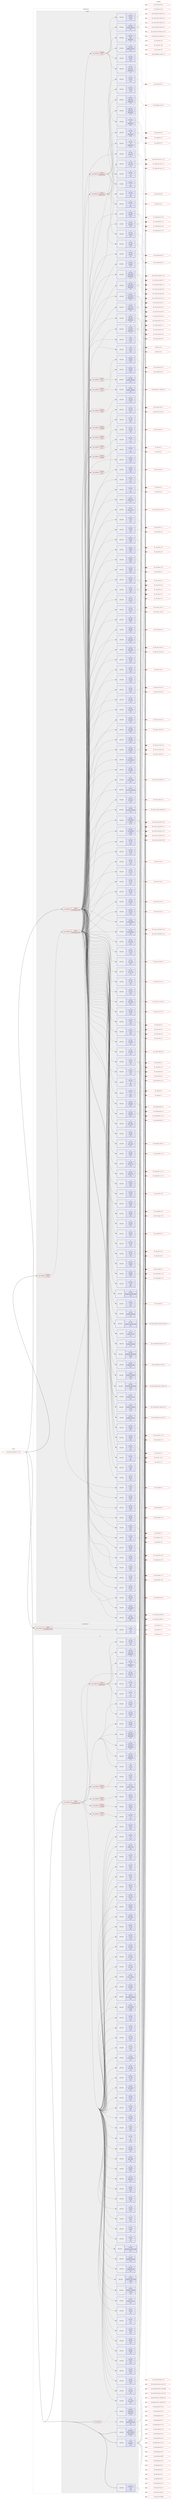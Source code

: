digraph prolog {

# *************
# Graph options
# *************

newrank=true;
concentrate=true;
compound=true;
graph [rankdir=LR,fontname=Helvetica,fontsize=10,ranksep=1.5];#, ranksep=2.5, nodesep=0.2];
edge  [arrowhead=vee];
node  [fontname=Helvetica,fontsize=10];

# **********
# The ebuild
# **********

subgraph cluster_leftcol {
color=gray;
rank=same;
label=<<i>ebuild</i>>;
id [label="net-analyzer/metasploit-4.17.21-r6", color=red, width=4, href="../net-analyzer/metasploit-4.17.21-r6.svg"];
}

# ****************
# The dependencies
# ****************

subgraph cluster_midcol {
color=gray;
label=<<i>dependencies</i>>;
subgraph cluster_compile {
fillcolor="#eeeeee";
style=filled;
label=<<i>compile</i>>;
subgraph cond197868 {
dependency813094 [label=<<TABLE BORDER="0" CELLBORDER="1" CELLSPACING="0" CELLPADDING="4"><TR><TD ROWSPAN="3" CELLPADDING="10">use_conditional</TD></TR><TR><TD>positive</TD></TR><TR><TD>ruby_targets_ruby24</TD></TR></TABLE>>, shape=none, color=red];
subgraph pack601034 {
dependency813095 [label=<<TABLE BORDER="0" CELLBORDER="1" CELLSPACING="0" CELLPADDING="4" WIDTH="220"><TR><TD ROWSPAN="6" CELLPADDING="30">pack_dep</TD></TR><TR><TD WIDTH="110">no</TD></TR><TR><TD>virtual</TD></TR><TR><TD>ruby-ssl</TD></TR><TR><TD>none</TD></TR><TR><TD></TD></TR></TABLE>>, shape=none, color=blue];
}
dependency813094:e -> dependency813095:w [weight=20,style="dashed",arrowhead="vee"];
subgraph pack601035 {
dependency813096 [label=<<TABLE BORDER="0" CELLBORDER="1" CELLSPACING="0" CELLPADDING="4" WIDTH="220"><TR><TD ROWSPAN="6" CELLPADDING="30">pack_dep</TD></TR><TR><TD WIDTH="110">no</TD></TR><TR><TD>dev-ruby</TD></TR><TR><TD>actionpack</TD></TR><TR><TD>greaterequal</TD></TR><TR><TD>4.2.6</TD></TR></TABLE>>, shape=none, color=blue];
}
dependency813094:e -> dependency813096:w [weight=20,style="dashed",arrowhead="vee"];
subgraph pack601036 {
dependency813097 [label=<<TABLE BORDER="0" CELLBORDER="1" CELLSPACING="0" CELLPADDING="4" WIDTH="220"><TR><TD ROWSPAN="6" CELLPADDING="30">pack_dep</TD></TR><TR><TD WIDTH="110">no</TD></TR><TR><TD>dev-ruby</TD></TR><TR><TD>activerecord</TD></TR><TR><TD>greaterequal</TD></TR><TR><TD>4.2.6</TD></TR></TABLE>>, shape=none, color=blue];
}
dependency813094:e -> dependency813097:w [weight=20,style="dashed",arrowhead="vee"];
subgraph pack601037 {
dependency813098 [label=<<TABLE BORDER="0" CELLBORDER="1" CELLSPACING="0" CELLPADDING="4" WIDTH="220"><TR><TD ROWSPAN="6" CELLPADDING="30">pack_dep</TD></TR><TR><TD WIDTH="110">no</TD></TR><TR><TD>dev-ruby</TD></TR><TR><TD>activesupport</TD></TR><TR><TD>greaterequal</TD></TR><TR><TD>4.2.6</TD></TR></TABLE>>, shape=none, color=blue];
}
dependency813094:e -> dependency813098:w [weight=20,style="dashed",arrowhead="vee"];
subgraph pack601038 {
dependency813099 [label=<<TABLE BORDER="0" CELLBORDER="1" CELLSPACING="0" CELLPADDING="4" WIDTH="220"><TR><TD ROWSPAN="6" CELLPADDING="30">pack_dep</TD></TR><TR><TD WIDTH="110">no</TD></TR><TR><TD>dev-ruby</TD></TR><TR><TD>backports</TD></TR><TR><TD>none</TD></TR><TR><TD></TD></TR></TABLE>>, shape=none, color=blue];
}
dependency813094:e -> dependency813099:w [weight=20,style="dashed",arrowhead="vee"];
subgraph pack601039 {
dependency813100 [label=<<TABLE BORDER="0" CELLBORDER="1" CELLSPACING="0" CELLPADDING="4" WIDTH="220"><TR><TD ROWSPAN="6" CELLPADDING="30">pack_dep</TD></TR><TR><TD WIDTH="110">no</TD></TR><TR><TD>dev-ruby</TD></TR><TR><TD>bcrypt-ruby</TD></TR><TR><TD>none</TD></TR><TR><TD></TD></TR></TABLE>>, shape=none, color=blue];
}
dependency813094:e -> dependency813100:w [weight=20,style="dashed",arrowhead="vee"];
subgraph pack601040 {
dependency813101 [label=<<TABLE BORDER="0" CELLBORDER="1" CELLSPACING="0" CELLPADDING="4" WIDTH="220"><TR><TD ROWSPAN="6" CELLPADDING="30">pack_dep</TD></TR><TR><TD WIDTH="110">no</TD></TR><TR><TD>dev-ruby</TD></TR><TR><TD>bcrypt_pbkdf</TD></TR><TR><TD>none</TD></TR><TR><TD></TD></TR></TABLE>>, shape=none, color=blue];
}
dependency813094:e -> dependency813101:w [weight=20,style="dashed",arrowhead="vee"];
subgraph pack601041 {
dependency813102 [label=<<TABLE BORDER="0" CELLBORDER="1" CELLSPACING="0" CELLPADDING="4" WIDTH="220"><TR><TD ROWSPAN="6" CELLPADDING="30">pack_dep</TD></TR><TR><TD WIDTH="110">no</TD></TR><TR><TD>dev-ruby</TD></TR><TR><TD>bit-struct</TD></TR><TR><TD>none</TD></TR><TR><TD></TD></TR></TABLE>>, shape=none, color=blue];
}
dependency813094:e -> dependency813102:w [weight=20,style="dashed",arrowhead="vee"];
subgraph pack601042 {
dependency813103 [label=<<TABLE BORDER="0" CELLBORDER="1" CELLSPACING="0" CELLPADDING="4" WIDTH="220"><TR><TD ROWSPAN="6" CELLPADDING="30">pack_dep</TD></TR><TR><TD WIDTH="110">no</TD></TR><TR><TD>dev-ruby</TD></TR><TR><TD>bundler</TD></TR><TR><TD>none</TD></TR><TR><TD></TD></TR></TABLE>>, shape=none, color=blue];
}
dependency813094:e -> dependency813103:w [weight=20,style="dashed",arrowhead="vee"];
subgraph pack601043 {
dependency813104 [label=<<TABLE BORDER="0" CELLBORDER="1" CELLSPACING="0" CELLPADDING="4" WIDTH="220"><TR><TD ROWSPAN="6" CELLPADDING="30">pack_dep</TD></TR><TR><TD WIDTH="110">no</TD></TR><TR><TD>dev-ruby</TD></TR><TR><TD>dnsruby</TD></TR><TR><TD>none</TD></TR><TR><TD></TD></TR></TABLE>>, shape=none, color=blue];
}
dependency813094:e -> dependency813104:w [weight=20,style="dashed",arrowhead="vee"];
subgraph pack601044 {
dependency813105 [label=<<TABLE BORDER="0" CELLBORDER="1" CELLSPACING="0" CELLPADDING="4" WIDTH="220"><TR><TD ROWSPAN="6" CELLPADDING="30">pack_dep</TD></TR><TR><TD WIDTH="110">no</TD></TR><TR><TD>dev-ruby</TD></TR><TR><TD>faker</TD></TR><TR><TD>none</TD></TR><TR><TD></TD></TR></TABLE>>, shape=none, color=blue];
}
dependency813094:e -> dependency813105:w [weight=20,style="dashed",arrowhead="vee"];
subgraph pack601045 {
dependency813106 [label=<<TABLE BORDER="0" CELLBORDER="1" CELLSPACING="0" CELLPADDING="4" WIDTH="220"><TR><TD ROWSPAN="6" CELLPADDING="30">pack_dep</TD></TR><TR><TD WIDTH="110">no</TD></TR><TR><TD>dev-ruby</TD></TR><TR><TD>faraday</TD></TR><TR><TD>none</TD></TR><TR><TD></TD></TR></TABLE>>, shape=none, color=blue];
}
dependency813094:e -> dependency813106:w [weight=20,style="dashed",arrowhead="vee"];
subgraph pack601046 {
dependency813107 [label=<<TABLE BORDER="0" CELLBORDER="1" CELLSPACING="0" CELLPADDING="4" WIDTH="220"><TR><TD ROWSPAN="6" CELLPADDING="30">pack_dep</TD></TR><TR><TD WIDTH="110">no</TD></TR><TR><TD>dev-ruby</TD></TR><TR><TD>filesize</TD></TR><TR><TD>none</TD></TR><TR><TD></TD></TR></TABLE>>, shape=none, color=blue];
}
dependency813094:e -> dependency813107:w [weight=20,style="dashed",arrowhead="vee"];
subgraph pack601047 {
dependency813108 [label=<<TABLE BORDER="0" CELLBORDER="1" CELLSPACING="0" CELLPADDING="4" WIDTH="220"><TR><TD ROWSPAN="6" CELLPADDING="30">pack_dep</TD></TR><TR><TD WIDTH="110">no</TD></TR><TR><TD>dev-ruby</TD></TR><TR><TD>jsobfu</TD></TR><TR><TD>none</TD></TR><TR><TD></TD></TR></TABLE>>, shape=none, color=blue];
}
dependency813094:e -> dependency813108:w [weight=20,style="dashed",arrowhead="vee"];
subgraph pack601048 {
dependency813109 [label=<<TABLE BORDER="0" CELLBORDER="1" CELLSPACING="0" CELLPADDING="4" WIDTH="220"><TR><TD ROWSPAN="6" CELLPADDING="30">pack_dep</TD></TR><TR><TD WIDTH="110">no</TD></TR><TR><TD>dev-ruby</TD></TR><TR><TD>json</TD></TR><TR><TD>none</TD></TR><TR><TD></TD></TR></TABLE>>, shape=none, color=blue];
}
dependency813094:e -> dependency813109:w [weight=20,style="dashed",arrowhead="vee"];
subgraph pack601049 {
dependency813110 [label=<<TABLE BORDER="0" CELLBORDER="1" CELLSPACING="0" CELLPADDING="4" WIDTH="220"><TR><TD ROWSPAN="6" CELLPADDING="30">pack_dep</TD></TR><TR><TD WIDTH="110">no</TD></TR><TR><TD>dev-ruby</TD></TR><TR><TD>metasm</TD></TR><TR><TD>none</TD></TR><TR><TD></TD></TR></TABLE>>, shape=none, color=blue];
}
dependency813094:e -> dependency813110:w [weight=20,style="dashed",arrowhead="vee"];
subgraph pack601050 {
dependency813111 [label=<<TABLE BORDER="0" CELLBORDER="1" CELLSPACING="0" CELLPADDING="4" WIDTH="220"><TR><TD ROWSPAN="6" CELLPADDING="30">pack_dep</TD></TR><TR><TD WIDTH="110">no</TD></TR><TR><TD>dev-ruby</TD></TR><TR><TD>metasploit-concern</TD></TR><TR><TD>none</TD></TR><TR><TD></TD></TR></TABLE>>, shape=none, color=blue];
}
dependency813094:e -> dependency813111:w [weight=20,style="dashed",arrowhead="vee"];
subgraph pack601051 {
dependency813112 [label=<<TABLE BORDER="0" CELLBORDER="1" CELLSPACING="0" CELLPADDING="4" WIDTH="220"><TR><TD ROWSPAN="6" CELLPADDING="30">pack_dep</TD></TR><TR><TD WIDTH="110">no</TD></TR><TR><TD>dev-ruby</TD></TR><TR><TD>metasploit-credential</TD></TR><TR><TD>smaller</TD></TR><TR><TD>3.0.0</TD></TR></TABLE>>, shape=none, color=blue];
}
dependency813094:e -> dependency813112:w [weight=20,style="dashed",arrowhead="vee"];
subgraph pack601052 {
dependency813113 [label=<<TABLE BORDER="0" CELLBORDER="1" CELLSPACING="0" CELLPADDING="4" WIDTH="220"><TR><TD ROWSPAN="6" CELLPADDING="30">pack_dep</TD></TR><TR><TD WIDTH="110">no</TD></TR><TR><TD>dev-ruby</TD></TR><TR><TD>metasploit_data_models</TD></TR><TR><TD>smaller</TD></TR><TR><TD>3.0.0</TD></TR></TABLE>>, shape=none, color=blue];
}
dependency813094:e -> dependency813113:w [weight=20,style="dashed",arrowhead="vee"];
subgraph pack601053 {
dependency813114 [label=<<TABLE BORDER="0" CELLBORDER="1" CELLSPACING="0" CELLPADDING="4" WIDTH="220"><TR><TD ROWSPAN="6" CELLPADDING="30">pack_dep</TD></TR><TR><TD WIDTH="110">no</TD></TR><TR><TD>dev-ruby</TD></TR><TR><TD>metasploit-model</TD></TR><TR><TD>none</TD></TR><TR><TD></TD></TR></TABLE>>, shape=none, color=blue];
}
dependency813094:e -> dependency813114:w [weight=20,style="dashed",arrowhead="vee"];
subgraph pack601054 {
dependency813115 [label=<<TABLE BORDER="0" CELLBORDER="1" CELLSPACING="0" CELLPADDING="4" WIDTH="220"><TR><TD ROWSPAN="6" CELLPADDING="30">pack_dep</TD></TR><TR><TD WIDTH="110">no</TD></TR><TR><TD>dev-ruby</TD></TR><TR><TD>metasploit-payloads</TD></TR><TR><TD>none</TD></TR><TR><TD></TD></TR></TABLE>>, shape=none, color=blue];
}
dependency813094:e -> dependency813115:w [weight=20,style="dashed",arrowhead="vee"];
subgraph pack601055 {
dependency813116 [label=<<TABLE BORDER="0" CELLBORDER="1" CELLSPACING="0" CELLPADDING="4" WIDTH="220"><TR><TD ROWSPAN="6" CELLPADDING="30">pack_dep</TD></TR><TR><TD WIDTH="110">no</TD></TR><TR><TD>dev-ruby</TD></TR><TR><TD>metasploit_payloads-mettle</TD></TR><TR><TD>none</TD></TR><TR><TD></TD></TR></TABLE>>, shape=none, color=blue];
}
dependency813094:e -> dependency813116:w [weight=20,style="dashed",arrowhead="vee"];
subgraph pack601056 {
dependency813117 [label=<<TABLE BORDER="0" CELLBORDER="1" CELLSPACING="0" CELLPADDING="4" WIDTH="220"><TR><TD ROWSPAN="6" CELLPADDING="30">pack_dep</TD></TR><TR><TD WIDTH="110">no</TD></TR><TR><TD>dev-ruby</TD></TR><TR><TD>mqtt</TD></TR><TR><TD>none</TD></TR><TR><TD></TD></TR></TABLE>>, shape=none, color=blue];
}
dependency813094:e -> dependency813117:w [weight=20,style="dashed",arrowhead="vee"];
subgraph pack601057 {
dependency813118 [label=<<TABLE BORDER="0" CELLBORDER="1" CELLSPACING="0" CELLPADDING="4" WIDTH="220"><TR><TD ROWSPAN="6" CELLPADDING="30">pack_dep</TD></TR><TR><TD WIDTH="110">no</TD></TR><TR><TD>dev-ruby</TD></TR><TR><TD>msgpack</TD></TR><TR><TD>none</TD></TR><TR><TD></TD></TR></TABLE>>, shape=none, color=blue];
}
dependency813094:e -> dependency813118:w [weight=20,style="dashed",arrowhead="vee"];
subgraph pack601058 {
dependency813119 [label=<<TABLE BORDER="0" CELLBORDER="1" CELLSPACING="0" CELLPADDING="4" WIDTH="220"><TR><TD ROWSPAN="6" CELLPADDING="30">pack_dep</TD></TR><TR><TD WIDTH="110">no</TD></TR><TR><TD>dev-ruby</TD></TR><TR><TD>net-ssh</TD></TR><TR><TD>none</TD></TR><TR><TD></TD></TR></TABLE>>, shape=none, color=blue];
}
dependency813094:e -> dependency813119:w [weight=20,style="dashed",arrowhead="vee"];
subgraph pack601059 {
dependency813120 [label=<<TABLE BORDER="0" CELLBORDER="1" CELLSPACING="0" CELLPADDING="4" WIDTH="220"><TR><TD ROWSPAN="6" CELLPADDING="30">pack_dep</TD></TR><TR><TD WIDTH="110">no</TD></TR><TR><TD>dev-ruby</TD></TR><TR><TD>ed25519</TD></TR><TR><TD>none</TD></TR><TR><TD></TD></TR></TABLE>>, shape=none, color=blue];
}
dependency813094:e -> dependency813120:w [weight=20,style="dashed",arrowhead="vee"];
subgraph pack601060 {
dependency813121 [label=<<TABLE BORDER="0" CELLBORDER="1" CELLSPACING="0" CELLPADDING="4" WIDTH="220"><TR><TD ROWSPAN="6" CELLPADDING="30">pack_dep</TD></TR><TR><TD WIDTH="110">no</TD></TR><TR><TD>dev-ruby</TD></TR><TR><TD>nokogiri</TD></TR><TR><TD>none</TD></TR><TR><TD></TD></TR></TABLE>>, shape=none, color=blue];
}
dependency813094:e -> dependency813121:w [weight=20,style="dashed",arrowhead="vee"];
subgraph pack601061 {
dependency813122 [label=<<TABLE BORDER="0" CELLBORDER="1" CELLSPACING="0" CELLPADDING="4" WIDTH="220"><TR><TD ROWSPAN="6" CELLPADDING="30">pack_dep</TD></TR><TR><TD WIDTH="110">no</TD></TR><TR><TD>dev-ruby</TD></TR><TR><TD>octokit</TD></TR><TR><TD>none</TD></TR><TR><TD></TD></TR></TABLE>>, shape=none, color=blue];
}
dependency813094:e -> dependency813122:w [weight=20,style="dashed",arrowhead="vee"];
subgraph pack601062 {
dependency813123 [label=<<TABLE BORDER="0" CELLBORDER="1" CELLSPACING="0" CELLPADDING="4" WIDTH="220"><TR><TD ROWSPAN="6" CELLPADDING="30">pack_dep</TD></TR><TR><TD WIDTH="110">no</TD></TR><TR><TD>dev-ruby</TD></TR><TR><TD>openssl-ccm</TD></TR><TR><TD>none</TD></TR><TR><TD></TD></TR></TABLE>>, shape=none, color=blue];
}
dependency813094:e -> dependency813123:w [weight=20,style="dashed",arrowhead="vee"];
subgraph pack601063 {
dependency813124 [label=<<TABLE BORDER="0" CELLBORDER="1" CELLSPACING="0" CELLPADDING="4" WIDTH="220"><TR><TD ROWSPAN="6" CELLPADDING="30">pack_dep</TD></TR><TR><TD WIDTH="110">no</TD></TR><TR><TD>dev-ruby</TD></TR><TR><TD>packetfu</TD></TR><TR><TD>none</TD></TR><TR><TD></TD></TR></TABLE>>, shape=none, color=blue];
}
dependency813094:e -> dependency813124:w [weight=20,style="dashed",arrowhead="vee"];
subgraph pack601064 {
dependency813125 [label=<<TABLE BORDER="0" CELLBORDER="1" CELLSPACING="0" CELLPADDING="4" WIDTH="220"><TR><TD ROWSPAN="6" CELLPADDING="30">pack_dep</TD></TR><TR><TD WIDTH="110">no</TD></TR><TR><TD>dev-ruby</TD></TR><TR><TD>patch_finder</TD></TR><TR><TD>none</TD></TR><TR><TD></TD></TR></TABLE>>, shape=none, color=blue];
}
dependency813094:e -> dependency813125:w [weight=20,style="dashed",arrowhead="vee"];
subgraph pack601065 {
dependency813126 [label=<<TABLE BORDER="0" CELLBORDER="1" CELLSPACING="0" CELLPADDING="4" WIDTH="220"><TR><TD ROWSPAN="6" CELLPADDING="30">pack_dep</TD></TR><TR><TD WIDTH="110">no</TD></TR><TR><TD>dev-ruby</TD></TR><TR><TD>pdf-reader</TD></TR><TR><TD>none</TD></TR><TR><TD></TD></TR></TABLE>>, shape=none, color=blue];
}
dependency813094:e -> dependency813126:w [weight=20,style="dashed",arrowhead="vee"];
subgraph pack601066 {
dependency813127 [label=<<TABLE BORDER="0" CELLBORDER="1" CELLSPACING="0" CELLPADDING="4" WIDTH="220"><TR><TD ROWSPAN="6" CELLPADDING="30">pack_dep</TD></TR><TR><TD WIDTH="110">no</TD></TR><TR><TD>dev-ruby</TD></TR><TR><TD>pg</TD></TR><TR><TD>tilde</TD></TR><TR><TD>0.21.0</TD></TR></TABLE>>, shape=none, color=blue];
}
dependency813094:e -> dependency813127:w [weight=20,style="dashed",arrowhead="vee"];
subgraph pack601067 {
dependency813128 [label=<<TABLE BORDER="0" CELLBORDER="1" CELLSPACING="0" CELLPADDING="4" WIDTH="220"><TR><TD ROWSPAN="6" CELLPADDING="30">pack_dep</TD></TR><TR><TD WIDTH="110">no</TD></TR><TR><TD>dev-ruby</TD></TR><TR><TD>railties</TD></TR><TR><TD>none</TD></TR><TR><TD></TD></TR></TABLE>>, shape=none, color=blue];
}
dependency813094:e -> dependency813128:w [weight=20,style="dashed",arrowhead="vee"];
subgraph pack601068 {
dependency813129 [label=<<TABLE BORDER="0" CELLBORDER="1" CELLSPACING="0" CELLPADDING="4" WIDTH="220"><TR><TD ROWSPAN="6" CELLPADDING="30">pack_dep</TD></TR><TR><TD WIDTH="110">no</TD></TR><TR><TD>dev-ruby</TD></TR><TR><TD>rb-readline</TD></TR><TR><TD>none</TD></TR><TR><TD></TD></TR></TABLE>>, shape=none, color=blue];
}
dependency813094:e -> dependency813129:w [weight=20,style="dashed",arrowhead="vee"];
subgraph pack601069 {
dependency813130 [label=<<TABLE BORDER="0" CELLBORDER="1" CELLSPACING="0" CELLPADDING="4" WIDTH="220"><TR><TD ROWSPAN="6" CELLPADDING="30">pack_dep</TD></TR><TR><TD WIDTH="110">no</TD></TR><TR><TD>dev-ruby</TD></TR><TR><TD>recog</TD></TR><TR><TD>none</TD></TR><TR><TD></TD></TR></TABLE>>, shape=none, color=blue];
}
dependency813094:e -> dependency813130:w [weight=20,style="dashed",arrowhead="vee"];
subgraph pack601070 {
dependency813131 [label=<<TABLE BORDER="0" CELLBORDER="1" CELLSPACING="0" CELLPADDING="4" WIDTH="220"><TR><TD ROWSPAN="6" CELLPADDING="30">pack_dep</TD></TR><TR><TD WIDTH="110">no</TD></TR><TR><TD>dev-ruby</TD></TR><TR><TD>redcarpet</TD></TR><TR><TD>none</TD></TR><TR><TD></TD></TR></TABLE>>, shape=none, color=blue];
}
dependency813094:e -> dependency813131:w [weight=20,style="dashed",arrowhead="vee"];
subgraph pack601071 {
dependency813132 [label=<<TABLE BORDER="0" CELLBORDER="1" CELLSPACING="0" CELLPADDING="4" WIDTH="220"><TR><TD ROWSPAN="6" CELLPADDING="30">pack_dep</TD></TR><TR><TD WIDTH="110">no</TD></TR><TR><TD>dev-ruby</TD></TR><TR><TD>rex-arch</TD></TR><TR><TD>none</TD></TR><TR><TD></TD></TR></TABLE>>, shape=none, color=blue];
}
dependency813094:e -> dependency813132:w [weight=20,style="dashed",arrowhead="vee"];
subgraph pack601072 {
dependency813133 [label=<<TABLE BORDER="0" CELLBORDER="1" CELLSPACING="0" CELLPADDING="4" WIDTH="220"><TR><TD ROWSPAN="6" CELLPADDING="30">pack_dep</TD></TR><TR><TD WIDTH="110">no</TD></TR><TR><TD>dev-ruby</TD></TR><TR><TD>rex-bin_tools</TD></TR><TR><TD>none</TD></TR><TR><TD></TD></TR></TABLE>>, shape=none, color=blue];
}
dependency813094:e -> dependency813133:w [weight=20,style="dashed",arrowhead="vee"];
subgraph pack601073 {
dependency813134 [label=<<TABLE BORDER="0" CELLBORDER="1" CELLSPACING="0" CELLPADDING="4" WIDTH="220"><TR><TD ROWSPAN="6" CELLPADDING="30">pack_dep</TD></TR><TR><TD WIDTH="110">no</TD></TR><TR><TD>dev-ruby</TD></TR><TR><TD>rex-core</TD></TR><TR><TD>none</TD></TR><TR><TD></TD></TR></TABLE>>, shape=none, color=blue];
}
dependency813094:e -> dependency813134:w [weight=20,style="dashed",arrowhead="vee"];
subgraph pack601074 {
dependency813135 [label=<<TABLE BORDER="0" CELLBORDER="1" CELLSPACING="0" CELLPADDING="4" WIDTH="220"><TR><TD ROWSPAN="6" CELLPADDING="30">pack_dep</TD></TR><TR><TD WIDTH="110">no</TD></TR><TR><TD>dev-ruby</TD></TR><TR><TD>rex-encoder</TD></TR><TR><TD>none</TD></TR><TR><TD></TD></TR></TABLE>>, shape=none, color=blue];
}
dependency813094:e -> dependency813135:w [weight=20,style="dashed",arrowhead="vee"];
subgraph pack601075 {
dependency813136 [label=<<TABLE BORDER="0" CELLBORDER="1" CELLSPACING="0" CELLPADDING="4" WIDTH="220"><TR><TD ROWSPAN="6" CELLPADDING="30">pack_dep</TD></TR><TR><TD WIDTH="110">no</TD></TR><TR><TD>dev-ruby</TD></TR><TR><TD>rex-exploitation</TD></TR><TR><TD>none</TD></TR><TR><TD></TD></TR></TABLE>>, shape=none, color=blue];
}
dependency813094:e -> dependency813136:w [weight=20,style="dashed",arrowhead="vee"];
subgraph pack601076 {
dependency813137 [label=<<TABLE BORDER="0" CELLBORDER="1" CELLSPACING="0" CELLPADDING="4" WIDTH="220"><TR><TD ROWSPAN="6" CELLPADDING="30">pack_dep</TD></TR><TR><TD WIDTH="110">no</TD></TR><TR><TD>dev-ruby</TD></TR><TR><TD>rex-java</TD></TR><TR><TD>none</TD></TR><TR><TD></TD></TR></TABLE>>, shape=none, color=blue];
}
dependency813094:e -> dependency813137:w [weight=20,style="dashed",arrowhead="vee"];
subgraph pack601077 {
dependency813138 [label=<<TABLE BORDER="0" CELLBORDER="1" CELLSPACING="0" CELLPADDING="4" WIDTH="220"><TR><TD ROWSPAN="6" CELLPADDING="30">pack_dep</TD></TR><TR><TD WIDTH="110">no</TD></TR><TR><TD>dev-ruby</TD></TR><TR><TD>rex-mime</TD></TR><TR><TD>none</TD></TR><TR><TD></TD></TR></TABLE>>, shape=none, color=blue];
}
dependency813094:e -> dependency813138:w [weight=20,style="dashed",arrowhead="vee"];
subgraph pack601078 {
dependency813139 [label=<<TABLE BORDER="0" CELLBORDER="1" CELLSPACING="0" CELLPADDING="4" WIDTH="220"><TR><TD ROWSPAN="6" CELLPADDING="30">pack_dep</TD></TR><TR><TD WIDTH="110">no</TD></TR><TR><TD>dev-ruby</TD></TR><TR><TD>rex-nop</TD></TR><TR><TD>none</TD></TR><TR><TD></TD></TR></TABLE>>, shape=none, color=blue];
}
dependency813094:e -> dependency813139:w [weight=20,style="dashed",arrowhead="vee"];
subgraph pack601079 {
dependency813140 [label=<<TABLE BORDER="0" CELLBORDER="1" CELLSPACING="0" CELLPADDING="4" WIDTH="220"><TR><TD ROWSPAN="6" CELLPADDING="30">pack_dep</TD></TR><TR><TD WIDTH="110">no</TD></TR><TR><TD>dev-ruby</TD></TR><TR><TD>rex-ole</TD></TR><TR><TD>none</TD></TR><TR><TD></TD></TR></TABLE>>, shape=none, color=blue];
}
dependency813094:e -> dependency813140:w [weight=20,style="dashed",arrowhead="vee"];
subgraph pack601080 {
dependency813141 [label=<<TABLE BORDER="0" CELLBORDER="1" CELLSPACING="0" CELLPADDING="4" WIDTH="220"><TR><TD ROWSPAN="6" CELLPADDING="30">pack_dep</TD></TR><TR><TD WIDTH="110">no</TD></TR><TR><TD>dev-ruby</TD></TR><TR><TD>rex-powershell</TD></TR><TR><TD>smaller</TD></TR><TR><TD>0.1.78</TD></TR></TABLE>>, shape=none, color=blue];
}
dependency813094:e -> dependency813141:w [weight=20,style="dashed",arrowhead="vee"];
subgraph pack601081 {
dependency813142 [label=<<TABLE BORDER="0" CELLBORDER="1" CELLSPACING="0" CELLPADDING="4" WIDTH="220"><TR><TD ROWSPAN="6" CELLPADDING="30">pack_dep</TD></TR><TR><TD WIDTH="110">no</TD></TR><TR><TD>dev-ruby</TD></TR><TR><TD>rex-random_identifier</TD></TR><TR><TD>none</TD></TR><TR><TD></TD></TR></TABLE>>, shape=none, color=blue];
}
dependency813094:e -> dependency813142:w [weight=20,style="dashed",arrowhead="vee"];
subgraph pack601082 {
dependency813143 [label=<<TABLE BORDER="0" CELLBORDER="1" CELLSPACING="0" CELLPADDING="4" WIDTH="220"><TR><TD ROWSPAN="6" CELLPADDING="30">pack_dep</TD></TR><TR><TD WIDTH="110">no</TD></TR><TR><TD>dev-ruby</TD></TR><TR><TD>rex-registry</TD></TR><TR><TD>none</TD></TR><TR><TD></TD></TR></TABLE>>, shape=none, color=blue];
}
dependency813094:e -> dependency813143:w [weight=20,style="dashed",arrowhead="vee"];
subgraph pack601083 {
dependency813144 [label=<<TABLE BORDER="0" CELLBORDER="1" CELLSPACING="0" CELLPADDING="4" WIDTH="220"><TR><TD ROWSPAN="6" CELLPADDING="30">pack_dep</TD></TR><TR><TD WIDTH="110">no</TD></TR><TR><TD>dev-ruby</TD></TR><TR><TD>rex-rop_builder</TD></TR><TR><TD>none</TD></TR><TR><TD></TD></TR></TABLE>>, shape=none, color=blue];
}
dependency813094:e -> dependency813144:w [weight=20,style="dashed",arrowhead="vee"];
subgraph pack601084 {
dependency813145 [label=<<TABLE BORDER="0" CELLBORDER="1" CELLSPACING="0" CELLPADDING="4" WIDTH="220"><TR><TD ROWSPAN="6" CELLPADDING="30">pack_dep</TD></TR><TR><TD WIDTH="110">no</TD></TR><TR><TD>dev-ruby</TD></TR><TR><TD>rex-socket</TD></TR><TR><TD>none</TD></TR><TR><TD></TD></TR></TABLE>>, shape=none, color=blue];
}
dependency813094:e -> dependency813145:w [weight=20,style="dashed",arrowhead="vee"];
subgraph pack601085 {
dependency813146 [label=<<TABLE BORDER="0" CELLBORDER="1" CELLSPACING="0" CELLPADDING="4" WIDTH="220"><TR><TD ROWSPAN="6" CELLPADDING="30">pack_dep</TD></TR><TR><TD WIDTH="110">no</TD></TR><TR><TD>dev-ruby</TD></TR><TR><TD>rex-sslscan</TD></TR><TR><TD>none</TD></TR><TR><TD></TD></TR></TABLE>>, shape=none, color=blue];
}
dependency813094:e -> dependency813146:w [weight=20,style="dashed",arrowhead="vee"];
subgraph pack601086 {
dependency813147 [label=<<TABLE BORDER="0" CELLBORDER="1" CELLSPACING="0" CELLPADDING="4" WIDTH="220"><TR><TD ROWSPAN="6" CELLPADDING="30">pack_dep</TD></TR><TR><TD WIDTH="110">no</TD></TR><TR><TD>dev-ruby</TD></TR><TR><TD>rex-struct2</TD></TR><TR><TD>none</TD></TR><TR><TD></TD></TR></TABLE>>, shape=none, color=blue];
}
dependency813094:e -> dependency813147:w [weight=20,style="dashed",arrowhead="vee"];
subgraph pack601087 {
dependency813148 [label=<<TABLE BORDER="0" CELLBORDER="1" CELLSPACING="0" CELLPADDING="4" WIDTH="220"><TR><TD ROWSPAN="6" CELLPADDING="30">pack_dep</TD></TR><TR><TD WIDTH="110">no</TD></TR><TR><TD>dev-ruby</TD></TR><TR><TD>rex-text</TD></TR><TR><TD>none</TD></TR><TR><TD></TD></TR></TABLE>>, shape=none, color=blue];
}
dependency813094:e -> dependency813148:w [weight=20,style="dashed",arrowhead="vee"];
subgraph pack601088 {
dependency813149 [label=<<TABLE BORDER="0" CELLBORDER="1" CELLSPACING="0" CELLPADDING="4" WIDTH="220"><TR><TD ROWSPAN="6" CELLPADDING="30">pack_dep</TD></TR><TR><TD WIDTH="110">no</TD></TR><TR><TD>dev-ruby</TD></TR><TR><TD>rex-zip</TD></TR><TR><TD>none</TD></TR><TR><TD></TD></TR></TABLE>>, shape=none, color=blue];
}
dependency813094:e -> dependency813149:w [weight=20,style="dashed",arrowhead="vee"];
subgraph pack601089 {
dependency813150 [label=<<TABLE BORDER="0" CELLBORDER="1" CELLSPACING="0" CELLPADDING="4" WIDTH="220"><TR><TD ROWSPAN="6" CELLPADDING="30">pack_dep</TD></TR><TR><TD WIDTH="110">no</TD></TR><TR><TD>dev-ruby</TD></TR><TR><TD>ruby-macho</TD></TR><TR><TD>none</TD></TR><TR><TD></TD></TR></TABLE>>, shape=none, color=blue];
}
dependency813094:e -> dependency813150:w [weight=20,style="dashed",arrowhead="vee"];
subgraph pack601090 {
dependency813151 [label=<<TABLE BORDER="0" CELLBORDER="1" CELLSPACING="0" CELLPADDING="4" WIDTH="220"><TR><TD ROWSPAN="6" CELLPADDING="30">pack_dep</TD></TR><TR><TD WIDTH="110">no</TD></TR><TR><TD>dev-ruby</TD></TR><TR><TD>rubyntlm</TD></TR><TR><TD>none</TD></TR><TR><TD></TD></TR></TABLE>>, shape=none, color=blue];
}
dependency813094:e -> dependency813151:w [weight=20,style="dashed",arrowhead="vee"];
subgraph pack601091 {
dependency813152 [label=<<TABLE BORDER="0" CELLBORDER="1" CELLSPACING="0" CELLPADDING="4" WIDTH="220"><TR><TD ROWSPAN="6" CELLPADDING="30">pack_dep</TD></TR><TR><TD WIDTH="110">no</TD></TR><TR><TD>dev-ruby</TD></TR><TR><TD>ruby_smb</TD></TR><TR><TD>none</TD></TR><TR><TD></TD></TR></TABLE>>, shape=none, color=blue];
}
dependency813094:e -> dependency813152:w [weight=20,style="dashed",arrowhead="vee"];
subgraph pack601092 {
dependency813153 [label=<<TABLE BORDER="0" CELLBORDER="1" CELLSPACING="0" CELLPADDING="4" WIDTH="220"><TR><TD ROWSPAN="6" CELLPADDING="30">pack_dep</TD></TR><TR><TD WIDTH="110">no</TD></TR><TR><TD>dev-ruby</TD></TR><TR><TD>rubyzip</TD></TR><TR><TD>none</TD></TR><TR><TD></TD></TR></TABLE>>, shape=none, color=blue];
}
dependency813094:e -> dependency813153:w [weight=20,style="dashed",arrowhead="vee"];
subgraph pack601093 {
dependency813154 [label=<<TABLE BORDER="0" CELLBORDER="1" CELLSPACING="0" CELLPADDING="4" WIDTH="220"><TR><TD ROWSPAN="6" CELLPADDING="30">pack_dep</TD></TR><TR><TD WIDTH="110">no</TD></TR><TR><TD>dev-ruby</TD></TR><TR><TD>sqlite3</TD></TR><TR><TD>none</TD></TR><TR><TD></TD></TR></TABLE>>, shape=none, color=blue];
}
dependency813094:e -> dependency813154:w [weight=20,style="dashed",arrowhead="vee"];
subgraph pack601094 {
dependency813155 [label=<<TABLE BORDER="0" CELLBORDER="1" CELLSPACING="0" CELLPADDING="4" WIDTH="220"><TR><TD ROWSPAN="6" CELLPADDING="30">pack_dep</TD></TR><TR><TD WIDTH="110">no</TD></TR><TR><TD>dev-ruby</TD></TR><TR><TD>sshkey</TD></TR><TR><TD>none</TD></TR><TR><TD></TD></TR></TABLE>>, shape=none, color=blue];
}
dependency813094:e -> dependency813155:w [weight=20,style="dashed",arrowhead="vee"];
subgraph pack601095 {
dependency813156 [label=<<TABLE BORDER="0" CELLBORDER="1" CELLSPACING="0" CELLPADDING="4" WIDTH="220"><TR><TD ROWSPAN="6" CELLPADDING="30">pack_dep</TD></TR><TR><TD WIDTH="110">no</TD></TR><TR><TD>dev-ruby</TD></TR><TR><TD>tzinfo</TD></TR><TR><TD>none</TD></TR><TR><TD></TD></TR></TABLE>>, shape=none, color=blue];
}
dependency813094:e -> dependency813156:w [weight=20,style="dashed",arrowhead="vee"];
subgraph pack601096 {
dependency813157 [label=<<TABLE BORDER="0" CELLBORDER="1" CELLSPACING="0" CELLPADDING="4" WIDTH="220"><TR><TD ROWSPAN="6" CELLPADDING="30">pack_dep</TD></TR><TR><TD WIDTH="110">no</TD></TR><TR><TD>dev-ruby</TD></TR><TR><TD>windows_error</TD></TR><TR><TD>none</TD></TR><TR><TD></TD></TR></TABLE>>, shape=none, color=blue];
}
dependency813094:e -> dependency813157:w [weight=20,style="dashed",arrowhead="vee"];
subgraph pack601097 {
dependency813158 [label=<<TABLE BORDER="0" CELLBORDER="1" CELLSPACING="0" CELLPADDING="4" WIDTH="220"><TR><TD ROWSPAN="6" CELLPADDING="30">pack_dep</TD></TR><TR><TD WIDTH="110">no</TD></TR><TR><TD>dev-ruby</TD></TR><TR><TD>xdr</TD></TR><TR><TD>none</TD></TR><TR><TD></TD></TR></TABLE>>, shape=none, color=blue];
}
dependency813094:e -> dependency813158:w [weight=20,style="dashed",arrowhead="vee"];
subgraph pack601098 {
dependency813159 [label=<<TABLE BORDER="0" CELLBORDER="1" CELLSPACING="0" CELLPADDING="4" WIDTH="220"><TR><TD ROWSPAN="6" CELLPADDING="30">pack_dep</TD></TR><TR><TD WIDTH="110">no</TD></TR><TR><TD>dev-ruby</TD></TR><TR><TD>xmlrpc</TD></TR><TR><TD>none</TD></TR><TR><TD></TD></TR></TABLE>>, shape=none, color=blue];
}
dependency813094:e -> dependency813159:w [weight=20,style="dashed",arrowhead="vee"];
subgraph cond197869 {
dependency813160 [label=<<TABLE BORDER="0" CELLBORDER="1" CELLSPACING="0" CELLPADDING="4"><TR><TD ROWSPAN="3" CELLPADDING="10">use_conditional</TD></TR><TR><TD>positive</TD></TR><TR><TD>java</TD></TR></TABLE>>, shape=none, color=red];
subgraph pack601099 {
dependency813161 [label=<<TABLE BORDER="0" CELLBORDER="1" CELLSPACING="0" CELLPADDING="4" WIDTH="220"><TR><TD ROWSPAN="6" CELLPADDING="30">pack_dep</TD></TR><TR><TD WIDTH="110">no</TD></TR><TR><TD>dev-ruby</TD></TR><TR><TD>rjb</TD></TR><TR><TD>none</TD></TR><TR><TD></TD></TR></TABLE>>, shape=none, color=blue];
}
dependency813160:e -> dependency813161:w [weight=20,style="dashed",arrowhead="vee"];
}
dependency813094:e -> dependency813160:w [weight=20,style="dashed",arrowhead="vee"];
subgraph cond197870 {
dependency813162 [label=<<TABLE BORDER="0" CELLBORDER="1" CELLSPACING="0" CELLPADDING="4"><TR><TD ROWSPAN="3" CELLPADDING="10">use_conditional</TD></TR><TR><TD>positive</TD></TR><TR><TD>nexpose</TD></TR></TABLE>>, shape=none, color=red];
subgraph pack601100 {
dependency813163 [label=<<TABLE BORDER="0" CELLBORDER="1" CELLSPACING="0" CELLPADDING="4" WIDTH="220"><TR><TD ROWSPAN="6" CELLPADDING="30">pack_dep</TD></TR><TR><TD WIDTH="110">no</TD></TR><TR><TD>dev-ruby</TD></TR><TR><TD>nexpose</TD></TR><TR><TD>none</TD></TR><TR><TD></TD></TR></TABLE>>, shape=none, color=blue];
}
dependency813162:e -> dependency813163:w [weight=20,style="dashed",arrowhead="vee"];
}
dependency813094:e -> dependency813162:w [weight=20,style="dashed",arrowhead="vee"];
subgraph cond197871 {
dependency813164 [label=<<TABLE BORDER="0" CELLBORDER="1" CELLSPACING="0" CELLPADDING="4"><TR><TD ROWSPAN="3" CELLPADDING="10">use_conditional</TD></TR><TR><TD>positive</TD></TR><TR><TD>oracle</TD></TR></TABLE>>, shape=none, color=red];
subgraph pack601101 {
dependency813165 [label=<<TABLE BORDER="0" CELLBORDER="1" CELLSPACING="0" CELLPADDING="4" WIDTH="220"><TR><TD ROWSPAN="6" CELLPADDING="30">pack_dep</TD></TR><TR><TD WIDTH="110">no</TD></TR><TR><TD>dev-ruby</TD></TR><TR><TD>ruby-oci8</TD></TR><TR><TD>none</TD></TR><TR><TD></TD></TR></TABLE>>, shape=none, color=blue];
}
dependency813164:e -> dependency813165:w [weight=20,style="dashed",arrowhead="vee"];
}
dependency813094:e -> dependency813164:w [weight=20,style="dashed",arrowhead="vee"];
subgraph cond197872 {
dependency813166 [label=<<TABLE BORDER="0" CELLBORDER="1" CELLSPACING="0" CELLPADDING="4"><TR><TD ROWSPAN="3" CELLPADDING="10">use_conditional</TD></TR><TR><TD>positive</TD></TR><TR><TD>pcap</TD></TR></TABLE>>, shape=none, color=red];
subgraph pack601102 {
dependency813167 [label=<<TABLE BORDER="0" CELLBORDER="1" CELLSPACING="0" CELLPADDING="4" WIDTH="220"><TR><TD ROWSPAN="6" CELLPADDING="30">pack_dep</TD></TR><TR><TD WIDTH="110">no</TD></TR><TR><TD>dev-ruby</TD></TR><TR><TD>pcaprub</TD></TR><TR><TD>none</TD></TR><TR><TD></TD></TR></TABLE>>, shape=none, color=blue];
}
dependency813166:e -> dependency813167:w [weight=20,style="dashed",arrowhead="vee"];
subgraph pack601103 {
dependency813168 [label=<<TABLE BORDER="0" CELLBORDER="1" CELLSPACING="0" CELLPADDING="4" WIDTH="220"><TR><TD ROWSPAN="6" CELLPADDING="30">pack_dep</TD></TR><TR><TD WIDTH="110">no</TD></TR><TR><TD>dev-ruby</TD></TR><TR><TD>network_interface</TD></TR><TR><TD>none</TD></TR><TR><TD></TD></TR></TABLE>>, shape=none, color=blue];
}
dependency813166:e -> dependency813168:w [weight=20,style="dashed",arrowhead="vee"];
}
dependency813094:e -> dependency813166:w [weight=20,style="dashed",arrowhead="vee"];
subgraph cond197873 {
dependency813169 [label=<<TABLE BORDER="0" CELLBORDER="1" CELLSPACING="0" CELLPADDING="4"><TR><TD ROWSPAN="3" CELLPADDING="10">use_conditional</TD></TR><TR><TD>positive</TD></TR><TR><TD>development</TD></TR></TABLE>>, shape=none, color=red];
subgraph pack601104 {
dependency813170 [label=<<TABLE BORDER="0" CELLBORDER="1" CELLSPACING="0" CELLPADDING="4" WIDTH="220"><TR><TD ROWSPAN="6" CELLPADDING="30">pack_dep</TD></TR><TR><TD WIDTH="110">no</TD></TR><TR><TD>dev-ruby</TD></TR><TR><TD>fivemat</TD></TR><TR><TD>none</TD></TR><TR><TD></TD></TR></TABLE>>, shape=none, color=blue];
}
dependency813169:e -> dependency813170:w [weight=20,style="dashed",arrowhead="vee"];
subgraph pack601105 {
dependency813171 [label=<<TABLE BORDER="0" CELLBORDER="1" CELLSPACING="0" CELLPADDING="4" WIDTH="220"><TR><TD ROWSPAN="6" CELLPADDING="30">pack_dep</TD></TR><TR><TD WIDTH="110">no</TD></TR><TR><TD>dev-ruby</TD></TR><TR><TD>pry</TD></TR><TR><TD>none</TD></TR><TR><TD></TD></TR></TABLE>>, shape=none, color=blue];
}
dependency813169:e -> dependency813171:w [weight=20,style="dashed",arrowhead="vee"];
subgraph pack601106 {
dependency813172 [label=<<TABLE BORDER="0" CELLBORDER="1" CELLSPACING="0" CELLPADDING="4" WIDTH="220"><TR><TD ROWSPAN="6" CELLPADDING="30">pack_dep</TD></TR><TR><TD WIDTH="110">no</TD></TR><TR><TD>dev-ruby</TD></TR><TR><TD>redcarpet</TD></TR><TR><TD>none</TD></TR><TR><TD></TD></TR></TABLE>>, shape=none, color=blue];
}
dependency813169:e -> dependency813172:w [weight=20,style="dashed",arrowhead="vee"];
subgraph pack601107 {
dependency813173 [label=<<TABLE BORDER="0" CELLBORDER="1" CELLSPACING="0" CELLPADDING="4" WIDTH="220"><TR><TD ROWSPAN="6" CELLPADDING="30">pack_dep</TD></TR><TR><TD WIDTH="110">no</TD></TR><TR><TD>dev-ruby</TD></TR><TR><TD>yard</TD></TR><TR><TD>none</TD></TR><TR><TD></TD></TR></TABLE>>, shape=none, color=blue];
}
dependency813169:e -> dependency813173:w [weight=20,style="dashed",arrowhead="vee"];
subgraph pack601108 {
dependency813174 [label=<<TABLE BORDER="0" CELLBORDER="1" CELLSPACING="0" CELLPADDING="4" WIDTH="220"><TR><TD ROWSPAN="6" CELLPADDING="30">pack_dep</TD></TR><TR><TD WIDTH="110">no</TD></TR><TR><TD>dev-ruby</TD></TR><TR><TD>rake</TD></TR><TR><TD>greaterequal</TD></TR><TR><TD>10.0.0</TD></TR></TABLE>>, shape=none, color=blue];
}
dependency813169:e -> dependency813174:w [weight=20,style="dashed",arrowhead="vee"];
subgraph pack601109 {
dependency813175 [label=<<TABLE BORDER="0" CELLBORDER="1" CELLSPACING="0" CELLPADDING="4" WIDTH="220"><TR><TD ROWSPAN="6" CELLPADDING="30">pack_dep</TD></TR><TR><TD WIDTH="110">no</TD></TR><TR><TD>dev-ruby</TD></TR><TR><TD>factory_girl</TD></TR><TR><TD>greaterequal</TD></TR><TR><TD>4.1.0</TD></TR></TABLE>>, shape=none, color=blue];
}
dependency813169:e -> dependency813175:w [weight=20,style="dashed",arrowhead="vee"];
}
dependency813094:e -> dependency813169:w [weight=20,style="dashed",arrowhead="vee"];
subgraph cond197874 {
dependency813176 [label=<<TABLE BORDER="0" CELLBORDER="1" CELLSPACING="0" CELLPADDING="4"><TR><TD ROWSPAN="3" CELLPADDING="10">use_conditional</TD></TR><TR><TD>positive</TD></TR><TR><TD>test</TD></TR></TABLE>>, shape=none, color=red];
subgraph pack601110 {
dependency813177 [label=<<TABLE BORDER="0" CELLBORDER="1" CELLSPACING="0" CELLPADDING="4" WIDTH="220"><TR><TD ROWSPAN="6" CELLPADDING="30">pack_dep</TD></TR><TR><TD WIDTH="110">no</TD></TR><TR><TD>dev-ruby</TD></TR><TR><TD>factory_girl</TD></TR><TR><TD>greaterequal</TD></TR><TR><TD>4.1.0</TD></TR></TABLE>>, shape=none, color=blue];
}
dependency813176:e -> dependency813177:w [weight=20,style="dashed",arrowhead="vee"];
subgraph pack601111 {
dependency813178 [label=<<TABLE BORDER="0" CELLBORDER="1" CELLSPACING="0" CELLPADDING="4" WIDTH="220"><TR><TD ROWSPAN="6" CELLPADDING="30">pack_dep</TD></TR><TR><TD WIDTH="110">no</TD></TR><TR><TD>dev-ruby</TD></TR><TR><TD>fivemat</TD></TR><TR><TD>none</TD></TR><TR><TD></TD></TR></TABLE>>, shape=none, color=blue];
}
dependency813176:e -> dependency813178:w [weight=20,style="dashed",arrowhead="vee"];
subgraph pack601112 {
dependency813179 [label=<<TABLE BORDER="0" CELLBORDER="1" CELLSPACING="0" CELLPADDING="4" WIDTH="220"><TR><TD ROWSPAN="6" CELLPADDING="30">pack_dep</TD></TR><TR><TD WIDTH="110">no</TD></TR><TR><TD>dev-ruby</TD></TR><TR><TD>database_cleaner</TD></TR><TR><TD>none</TD></TR><TR><TD></TD></TR></TABLE>>, shape=none, color=blue];
}
dependency813176:e -> dependency813179:w [weight=20,style="dashed",arrowhead="vee"];
subgraph pack601113 {
dependency813180 [label=<<TABLE BORDER="0" CELLBORDER="1" CELLSPACING="0" CELLPADDING="4" WIDTH="220"><TR><TD ROWSPAN="6" CELLPADDING="30">pack_dep</TD></TR><TR><TD WIDTH="110">no</TD></TR><TR><TD>dev-ruby</TD></TR><TR><TD>rspec</TD></TR><TR><TD>greaterequal</TD></TR><TR><TD>2.12</TD></TR></TABLE>>, shape=none, color=blue];
}
dependency813176:e -> dependency813180:w [weight=20,style="dashed",arrowhead="vee"];
subgraph pack601114 {
dependency813181 [label=<<TABLE BORDER="0" CELLBORDER="1" CELLSPACING="0" CELLPADDING="4" WIDTH="220"><TR><TD ROWSPAN="6" CELLPADDING="30">pack_dep</TD></TR><TR><TD WIDTH="110">no</TD></TR><TR><TD>dev-ruby</TD></TR><TR><TD>shoulda-matchers</TD></TR><TR><TD>none</TD></TR><TR><TD></TD></TR></TABLE>>, shape=none, color=blue];
}
dependency813176:e -> dependency813181:w [weight=20,style="dashed",arrowhead="vee"];
subgraph pack601115 {
dependency813182 [label=<<TABLE BORDER="0" CELLBORDER="1" CELLSPACING="0" CELLPADDING="4" WIDTH="220"><TR><TD ROWSPAN="6" CELLPADDING="30">pack_dep</TD></TR><TR><TD WIDTH="110">no</TD></TR><TR><TD>dev-ruby</TD></TR><TR><TD>timecop</TD></TR><TR><TD>none</TD></TR><TR><TD></TD></TR></TABLE>>, shape=none, color=blue];
}
dependency813176:e -> dependency813182:w [weight=20,style="dashed",arrowhead="vee"];
subgraph pack601116 {
dependency813183 [label=<<TABLE BORDER="0" CELLBORDER="1" CELLSPACING="0" CELLPADDING="4" WIDTH="220"><TR><TD ROWSPAN="6" CELLPADDING="30">pack_dep</TD></TR><TR><TD WIDTH="110">no</TD></TR><TR><TD>dev-ruby</TD></TR><TR><TD>rake</TD></TR><TR><TD>greaterequal</TD></TR><TR><TD>10.0.0</TD></TR></TABLE>>, shape=none, color=blue];
}
dependency813176:e -> dependency813183:w [weight=20,style="dashed",arrowhead="vee"];
}
dependency813094:e -> dependency813176:w [weight=20,style="dashed",arrowhead="vee"];
}
id:e -> dependency813094:w [weight=20,style="solid",arrowhead="vee"];
subgraph cond197875 {
dependency813184 [label=<<TABLE BORDER="0" CELLBORDER="1" CELLSPACING="0" CELLPADDING="4"><TR><TD ROWSPAN="3" CELLPADDING="10">use_conditional</TD></TR><TR><TD>positive</TD></TR><TR><TD>test</TD></TR></TABLE>>, shape=none, color=red];
subgraph cond197876 {
dependency813185 [label=<<TABLE BORDER="0" CELLBORDER="1" CELLSPACING="0" CELLPADDING="4"><TR><TD ROWSPAN="3" CELLPADDING="10">use_conditional</TD></TR><TR><TD>positive</TD></TR><TR><TD>ruby_targets_ruby24</TD></TR></TABLE>>, shape=none, color=red];
subgraph pack601117 {
dependency813186 [label=<<TABLE BORDER="0" CELLBORDER="1" CELLSPACING="0" CELLPADDING="4" WIDTH="220"><TR><TD ROWSPAN="6" CELLPADDING="30">pack_dep</TD></TR><TR><TD WIDTH="110">no</TD></TR><TR><TD>virtual</TD></TR><TR><TD>ruby-ssl</TD></TR><TR><TD>none</TD></TR><TR><TD></TD></TR></TABLE>>, shape=none, color=blue];
}
dependency813185:e -> dependency813186:w [weight=20,style="dashed",arrowhead="vee"];
subgraph pack601118 {
dependency813187 [label=<<TABLE BORDER="0" CELLBORDER="1" CELLSPACING="0" CELLPADDING="4" WIDTH="220"><TR><TD ROWSPAN="6" CELLPADDING="30">pack_dep</TD></TR><TR><TD WIDTH="110">no</TD></TR><TR><TD>dev-ruby</TD></TR><TR><TD>actionpack</TD></TR><TR><TD>greaterequal</TD></TR><TR><TD>4.2.6</TD></TR></TABLE>>, shape=none, color=blue];
}
dependency813185:e -> dependency813187:w [weight=20,style="dashed",arrowhead="vee"];
subgraph pack601119 {
dependency813188 [label=<<TABLE BORDER="0" CELLBORDER="1" CELLSPACING="0" CELLPADDING="4" WIDTH="220"><TR><TD ROWSPAN="6" CELLPADDING="30">pack_dep</TD></TR><TR><TD WIDTH="110">no</TD></TR><TR><TD>dev-ruby</TD></TR><TR><TD>activerecord</TD></TR><TR><TD>greaterequal</TD></TR><TR><TD>4.2.6</TD></TR></TABLE>>, shape=none, color=blue];
}
dependency813185:e -> dependency813188:w [weight=20,style="dashed",arrowhead="vee"];
subgraph pack601120 {
dependency813189 [label=<<TABLE BORDER="0" CELLBORDER="1" CELLSPACING="0" CELLPADDING="4" WIDTH="220"><TR><TD ROWSPAN="6" CELLPADDING="30">pack_dep</TD></TR><TR><TD WIDTH="110">no</TD></TR><TR><TD>dev-ruby</TD></TR><TR><TD>activesupport</TD></TR><TR><TD>greaterequal</TD></TR><TR><TD>4.2.6</TD></TR></TABLE>>, shape=none, color=blue];
}
dependency813185:e -> dependency813189:w [weight=20,style="dashed",arrowhead="vee"];
subgraph pack601121 {
dependency813190 [label=<<TABLE BORDER="0" CELLBORDER="1" CELLSPACING="0" CELLPADDING="4" WIDTH="220"><TR><TD ROWSPAN="6" CELLPADDING="30">pack_dep</TD></TR><TR><TD WIDTH="110">no</TD></TR><TR><TD>dev-ruby</TD></TR><TR><TD>backports</TD></TR><TR><TD>none</TD></TR><TR><TD></TD></TR></TABLE>>, shape=none, color=blue];
}
dependency813185:e -> dependency813190:w [weight=20,style="dashed",arrowhead="vee"];
subgraph pack601122 {
dependency813191 [label=<<TABLE BORDER="0" CELLBORDER="1" CELLSPACING="0" CELLPADDING="4" WIDTH="220"><TR><TD ROWSPAN="6" CELLPADDING="30">pack_dep</TD></TR><TR><TD WIDTH="110">no</TD></TR><TR><TD>dev-ruby</TD></TR><TR><TD>bcrypt-ruby</TD></TR><TR><TD>none</TD></TR><TR><TD></TD></TR></TABLE>>, shape=none, color=blue];
}
dependency813185:e -> dependency813191:w [weight=20,style="dashed",arrowhead="vee"];
subgraph pack601123 {
dependency813192 [label=<<TABLE BORDER="0" CELLBORDER="1" CELLSPACING="0" CELLPADDING="4" WIDTH="220"><TR><TD ROWSPAN="6" CELLPADDING="30">pack_dep</TD></TR><TR><TD WIDTH="110">no</TD></TR><TR><TD>dev-ruby</TD></TR><TR><TD>bcrypt_pbkdf</TD></TR><TR><TD>none</TD></TR><TR><TD></TD></TR></TABLE>>, shape=none, color=blue];
}
dependency813185:e -> dependency813192:w [weight=20,style="dashed",arrowhead="vee"];
subgraph pack601124 {
dependency813193 [label=<<TABLE BORDER="0" CELLBORDER="1" CELLSPACING="0" CELLPADDING="4" WIDTH="220"><TR><TD ROWSPAN="6" CELLPADDING="30">pack_dep</TD></TR><TR><TD WIDTH="110">no</TD></TR><TR><TD>dev-ruby</TD></TR><TR><TD>bit-struct</TD></TR><TR><TD>none</TD></TR><TR><TD></TD></TR></TABLE>>, shape=none, color=blue];
}
dependency813185:e -> dependency813193:w [weight=20,style="dashed",arrowhead="vee"];
subgraph pack601125 {
dependency813194 [label=<<TABLE BORDER="0" CELLBORDER="1" CELLSPACING="0" CELLPADDING="4" WIDTH="220"><TR><TD ROWSPAN="6" CELLPADDING="30">pack_dep</TD></TR><TR><TD WIDTH="110">no</TD></TR><TR><TD>dev-ruby</TD></TR><TR><TD>bundler</TD></TR><TR><TD>none</TD></TR><TR><TD></TD></TR></TABLE>>, shape=none, color=blue];
}
dependency813185:e -> dependency813194:w [weight=20,style="dashed",arrowhead="vee"];
subgraph pack601126 {
dependency813195 [label=<<TABLE BORDER="0" CELLBORDER="1" CELLSPACING="0" CELLPADDING="4" WIDTH="220"><TR><TD ROWSPAN="6" CELLPADDING="30">pack_dep</TD></TR><TR><TD WIDTH="110">no</TD></TR><TR><TD>dev-ruby</TD></TR><TR><TD>dnsruby</TD></TR><TR><TD>none</TD></TR><TR><TD></TD></TR></TABLE>>, shape=none, color=blue];
}
dependency813185:e -> dependency813195:w [weight=20,style="dashed",arrowhead="vee"];
subgraph pack601127 {
dependency813196 [label=<<TABLE BORDER="0" CELLBORDER="1" CELLSPACING="0" CELLPADDING="4" WIDTH="220"><TR><TD ROWSPAN="6" CELLPADDING="30">pack_dep</TD></TR><TR><TD WIDTH="110">no</TD></TR><TR><TD>dev-ruby</TD></TR><TR><TD>faker</TD></TR><TR><TD>none</TD></TR><TR><TD></TD></TR></TABLE>>, shape=none, color=blue];
}
dependency813185:e -> dependency813196:w [weight=20,style="dashed",arrowhead="vee"];
subgraph pack601128 {
dependency813197 [label=<<TABLE BORDER="0" CELLBORDER="1" CELLSPACING="0" CELLPADDING="4" WIDTH="220"><TR><TD ROWSPAN="6" CELLPADDING="30">pack_dep</TD></TR><TR><TD WIDTH="110">no</TD></TR><TR><TD>dev-ruby</TD></TR><TR><TD>faraday</TD></TR><TR><TD>none</TD></TR><TR><TD></TD></TR></TABLE>>, shape=none, color=blue];
}
dependency813185:e -> dependency813197:w [weight=20,style="dashed",arrowhead="vee"];
subgraph pack601129 {
dependency813198 [label=<<TABLE BORDER="0" CELLBORDER="1" CELLSPACING="0" CELLPADDING="4" WIDTH="220"><TR><TD ROWSPAN="6" CELLPADDING="30">pack_dep</TD></TR><TR><TD WIDTH="110">no</TD></TR><TR><TD>dev-ruby</TD></TR><TR><TD>filesize</TD></TR><TR><TD>none</TD></TR><TR><TD></TD></TR></TABLE>>, shape=none, color=blue];
}
dependency813185:e -> dependency813198:w [weight=20,style="dashed",arrowhead="vee"];
subgraph pack601130 {
dependency813199 [label=<<TABLE BORDER="0" CELLBORDER="1" CELLSPACING="0" CELLPADDING="4" WIDTH="220"><TR><TD ROWSPAN="6" CELLPADDING="30">pack_dep</TD></TR><TR><TD WIDTH="110">no</TD></TR><TR><TD>dev-ruby</TD></TR><TR><TD>jsobfu</TD></TR><TR><TD>none</TD></TR><TR><TD></TD></TR></TABLE>>, shape=none, color=blue];
}
dependency813185:e -> dependency813199:w [weight=20,style="dashed",arrowhead="vee"];
subgraph pack601131 {
dependency813200 [label=<<TABLE BORDER="0" CELLBORDER="1" CELLSPACING="0" CELLPADDING="4" WIDTH="220"><TR><TD ROWSPAN="6" CELLPADDING="30">pack_dep</TD></TR><TR><TD WIDTH="110">no</TD></TR><TR><TD>dev-ruby</TD></TR><TR><TD>json</TD></TR><TR><TD>none</TD></TR><TR><TD></TD></TR></TABLE>>, shape=none, color=blue];
}
dependency813185:e -> dependency813200:w [weight=20,style="dashed",arrowhead="vee"];
subgraph pack601132 {
dependency813201 [label=<<TABLE BORDER="0" CELLBORDER="1" CELLSPACING="0" CELLPADDING="4" WIDTH="220"><TR><TD ROWSPAN="6" CELLPADDING="30">pack_dep</TD></TR><TR><TD WIDTH="110">no</TD></TR><TR><TD>dev-ruby</TD></TR><TR><TD>metasm</TD></TR><TR><TD>none</TD></TR><TR><TD></TD></TR></TABLE>>, shape=none, color=blue];
}
dependency813185:e -> dependency813201:w [weight=20,style="dashed",arrowhead="vee"];
subgraph pack601133 {
dependency813202 [label=<<TABLE BORDER="0" CELLBORDER="1" CELLSPACING="0" CELLPADDING="4" WIDTH="220"><TR><TD ROWSPAN="6" CELLPADDING="30">pack_dep</TD></TR><TR><TD WIDTH="110">no</TD></TR><TR><TD>dev-ruby</TD></TR><TR><TD>metasploit-concern</TD></TR><TR><TD>none</TD></TR><TR><TD></TD></TR></TABLE>>, shape=none, color=blue];
}
dependency813185:e -> dependency813202:w [weight=20,style="dashed",arrowhead="vee"];
subgraph pack601134 {
dependency813203 [label=<<TABLE BORDER="0" CELLBORDER="1" CELLSPACING="0" CELLPADDING="4" WIDTH="220"><TR><TD ROWSPAN="6" CELLPADDING="30">pack_dep</TD></TR><TR><TD WIDTH="110">no</TD></TR><TR><TD>dev-ruby</TD></TR><TR><TD>metasploit-credential</TD></TR><TR><TD>smaller</TD></TR><TR><TD>3.0.0</TD></TR></TABLE>>, shape=none, color=blue];
}
dependency813185:e -> dependency813203:w [weight=20,style="dashed",arrowhead="vee"];
subgraph pack601135 {
dependency813204 [label=<<TABLE BORDER="0" CELLBORDER="1" CELLSPACING="0" CELLPADDING="4" WIDTH="220"><TR><TD ROWSPAN="6" CELLPADDING="30">pack_dep</TD></TR><TR><TD WIDTH="110">no</TD></TR><TR><TD>dev-ruby</TD></TR><TR><TD>metasploit_data_models</TD></TR><TR><TD>smaller</TD></TR><TR><TD>3.0.0</TD></TR></TABLE>>, shape=none, color=blue];
}
dependency813185:e -> dependency813204:w [weight=20,style="dashed",arrowhead="vee"];
subgraph pack601136 {
dependency813205 [label=<<TABLE BORDER="0" CELLBORDER="1" CELLSPACING="0" CELLPADDING="4" WIDTH="220"><TR><TD ROWSPAN="6" CELLPADDING="30">pack_dep</TD></TR><TR><TD WIDTH="110">no</TD></TR><TR><TD>dev-ruby</TD></TR><TR><TD>metasploit-model</TD></TR><TR><TD>none</TD></TR><TR><TD></TD></TR></TABLE>>, shape=none, color=blue];
}
dependency813185:e -> dependency813205:w [weight=20,style="dashed",arrowhead="vee"];
subgraph pack601137 {
dependency813206 [label=<<TABLE BORDER="0" CELLBORDER="1" CELLSPACING="0" CELLPADDING="4" WIDTH="220"><TR><TD ROWSPAN="6" CELLPADDING="30">pack_dep</TD></TR><TR><TD WIDTH="110">no</TD></TR><TR><TD>dev-ruby</TD></TR><TR><TD>metasploit-payloads</TD></TR><TR><TD>none</TD></TR><TR><TD></TD></TR></TABLE>>, shape=none, color=blue];
}
dependency813185:e -> dependency813206:w [weight=20,style="dashed",arrowhead="vee"];
subgraph pack601138 {
dependency813207 [label=<<TABLE BORDER="0" CELLBORDER="1" CELLSPACING="0" CELLPADDING="4" WIDTH="220"><TR><TD ROWSPAN="6" CELLPADDING="30">pack_dep</TD></TR><TR><TD WIDTH="110">no</TD></TR><TR><TD>dev-ruby</TD></TR><TR><TD>metasploit_payloads-mettle</TD></TR><TR><TD>none</TD></TR><TR><TD></TD></TR></TABLE>>, shape=none, color=blue];
}
dependency813185:e -> dependency813207:w [weight=20,style="dashed",arrowhead="vee"];
subgraph pack601139 {
dependency813208 [label=<<TABLE BORDER="0" CELLBORDER="1" CELLSPACING="0" CELLPADDING="4" WIDTH="220"><TR><TD ROWSPAN="6" CELLPADDING="30">pack_dep</TD></TR><TR><TD WIDTH="110">no</TD></TR><TR><TD>dev-ruby</TD></TR><TR><TD>mqtt</TD></TR><TR><TD>none</TD></TR><TR><TD></TD></TR></TABLE>>, shape=none, color=blue];
}
dependency813185:e -> dependency813208:w [weight=20,style="dashed",arrowhead="vee"];
subgraph pack601140 {
dependency813209 [label=<<TABLE BORDER="0" CELLBORDER="1" CELLSPACING="0" CELLPADDING="4" WIDTH="220"><TR><TD ROWSPAN="6" CELLPADDING="30">pack_dep</TD></TR><TR><TD WIDTH="110">no</TD></TR><TR><TD>dev-ruby</TD></TR><TR><TD>msgpack</TD></TR><TR><TD>none</TD></TR><TR><TD></TD></TR></TABLE>>, shape=none, color=blue];
}
dependency813185:e -> dependency813209:w [weight=20,style="dashed",arrowhead="vee"];
subgraph pack601141 {
dependency813210 [label=<<TABLE BORDER="0" CELLBORDER="1" CELLSPACING="0" CELLPADDING="4" WIDTH="220"><TR><TD ROWSPAN="6" CELLPADDING="30">pack_dep</TD></TR><TR><TD WIDTH="110">no</TD></TR><TR><TD>dev-ruby</TD></TR><TR><TD>net-ssh</TD></TR><TR><TD>none</TD></TR><TR><TD></TD></TR></TABLE>>, shape=none, color=blue];
}
dependency813185:e -> dependency813210:w [weight=20,style="dashed",arrowhead="vee"];
subgraph pack601142 {
dependency813211 [label=<<TABLE BORDER="0" CELLBORDER="1" CELLSPACING="0" CELLPADDING="4" WIDTH="220"><TR><TD ROWSPAN="6" CELLPADDING="30">pack_dep</TD></TR><TR><TD WIDTH="110">no</TD></TR><TR><TD>dev-ruby</TD></TR><TR><TD>ed25519</TD></TR><TR><TD>none</TD></TR><TR><TD></TD></TR></TABLE>>, shape=none, color=blue];
}
dependency813185:e -> dependency813211:w [weight=20,style="dashed",arrowhead="vee"];
subgraph pack601143 {
dependency813212 [label=<<TABLE BORDER="0" CELLBORDER="1" CELLSPACING="0" CELLPADDING="4" WIDTH="220"><TR><TD ROWSPAN="6" CELLPADDING="30">pack_dep</TD></TR><TR><TD WIDTH="110">no</TD></TR><TR><TD>dev-ruby</TD></TR><TR><TD>nokogiri</TD></TR><TR><TD>none</TD></TR><TR><TD></TD></TR></TABLE>>, shape=none, color=blue];
}
dependency813185:e -> dependency813212:w [weight=20,style="dashed",arrowhead="vee"];
subgraph pack601144 {
dependency813213 [label=<<TABLE BORDER="0" CELLBORDER="1" CELLSPACING="0" CELLPADDING="4" WIDTH="220"><TR><TD ROWSPAN="6" CELLPADDING="30">pack_dep</TD></TR><TR><TD WIDTH="110">no</TD></TR><TR><TD>dev-ruby</TD></TR><TR><TD>octokit</TD></TR><TR><TD>none</TD></TR><TR><TD></TD></TR></TABLE>>, shape=none, color=blue];
}
dependency813185:e -> dependency813213:w [weight=20,style="dashed",arrowhead="vee"];
subgraph pack601145 {
dependency813214 [label=<<TABLE BORDER="0" CELLBORDER="1" CELLSPACING="0" CELLPADDING="4" WIDTH="220"><TR><TD ROWSPAN="6" CELLPADDING="30">pack_dep</TD></TR><TR><TD WIDTH="110">no</TD></TR><TR><TD>dev-ruby</TD></TR><TR><TD>openssl-ccm</TD></TR><TR><TD>none</TD></TR><TR><TD></TD></TR></TABLE>>, shape=none, color=blue];
}
dependency813185:e -> dependency813214:w [weight=20,style="dashed",arrowhead="vee"];
subgraph pack601146 {
dependency813215 [label=<<TABLE BORDER="0" CELLBORDER="1" CELLSPACING="0" CELLPADDING="4" WIDTH="220"><TR><TD ROWSPAN="6" CELLPADDING="30">pack_dep</TD></TR><TR><TD WIDTH="110">no</TD></TR><TR><TD>dev-ruby</TD></TR><TR><TD>packetfu</TD></TR><TR><TD>none</TD></TR><TR><TD></TD></TR></TABLE>>, shape=none, color=blue];
}
dependency813185:e -> dependency813215:w [weight=20,style="dashed",arrowhead="vee"];
subgraph pack601147 {
dependency813216 [label=<<TABLE BORDER="0" CELLBORDER="1" CELLSPACING="0" CELLPADDING="4" WIDTH="220"><TR><TD ROWSPAN="6" CELLPADDING="30">pack_dep</TD></TR><TR><TD WIDTH="110">no</TD></TR><TR><TD>dev-ruby</TD></TR><TR><TD>patch_finder</TD></TR><TR><TD>none</TD></TR><TR><TD></TD></TR></TABLE>>, shape=none, color=blue];
}
dependency813185:e -> dependency813216:w [weight=20,style="dashed",arrowhead="vee"];
subgraph pack601148 {
dependency813217 [label=<<TABLE BORDER="0" CELLBORDER="1" CELLSPACING="0" CELLPADDING="4" WIDTH="220"><TR><TD ROWSPAN="6" CELLPADDING="30">pack_dep</TD></TR><TR><TD WIDTH="110">no</TD></TR><TR><TD>dev-ruby</TD></TR><TR><TD>pdf-reader</TD></TR><TR><TD>none</TD></TR><TR><TD></TD></TR></TABLE>>, shape=none, color=blue];
}
dependency813185:e -> dependency813217:w [weight=20,style="dashed",arrowhead="vee"];
subgraph pack601149 {
dependency813218 [label=<<TABLE BORDER="0" CELLBORDER="1" CELLSPACING="0" CELLPADDING="4" WIDTH="220"><TR><TD ROWSPAN="6" CELLPADDING="30">pack_dep</TD></TR><TR><TD WIDTH="110">no</TD></TR><TR><TD>dev-ruby</TD></TR><TR><TD>pg</TD></TR><TR><TD>tilde</TD></TR><TR><TD>0.21.0</TD></TR></TABLE>>, shape=none, color=blue];
}
dependency813185:e -> dependency813218:w [weight=20,style="dashed",arrowhead="vee"];
subgraph pack601150 {
dependency813219 [label=<<TABLE BORDER="0" CELLBORDER="1" CELLSPACING="0" CELLPADDING="4" WIDTH="220"><TR><TD ROWSPAN="6" CELLPADDING="30">pack_dep</TD></TR><TR><TD WIDTH="110">no</TD></TR><TR><TD>dev-ruby</TD></TR><TR><TD>railties</TD></TR><TR><TD>none</TD></TR><TR><TD></TD></TR></TABLE>>, shape=none, color=blue];
}
dependency813185:e -> dependency813219:w [weight=20,style="dashed",arrowhead="vee"];
subgraph pack601151 {
dependency813220 [label=<<TABLE BORDER="0" CELLBORDER="1" CELLSPACING="0" CELLPADDING="4" WIDTH="220"><TR><TD ROWSPAN="6" CELLPADDING="30">pack_dep</TD></TR><TR><TD WIDTH="110">no</TD></TR><TR><TD>dev-ruby</TD></TR><TR><TD>rb-readline</TD></TR><TR><TD>none</TD></TR><TR><TD></TD></TR></TABLE>>, shape=none, color=blue];
}
dependency813185:e -> dependency813220:w [weight=20,style="dashed",arrowhead="vee"];
subgraph pack601152 {
dependency813221 [label=<<TABLE BORDER="0" CELLBORDER="1" CELLSPACING="0" CELLPADDING="4" WIDTH="220"><TR><TD ROWSPAN="6" CELLPADDING="30">pack_dep</TD></TR><TR><TD WIDTH="110">no</TD></TR><TR><TD>dev-ruby</TD></TR><TR><TD>recog</TD></TR><TR><TD>none</TD></TR><TR><TD></TD></TR></TABLE>>, shape=none, color=blue];
}
dependency813185:e -> dependency813221:w [weight=20,style="dashed",arrowhead="vee"];
subgraph pack601153 {
dependency813222 [label=<<TABLE BORDER="0" CELLBORDER="1" CELLSPACING="0" CELLPADDING="4" WIDTH="220"><TR><TD ROWSPAN="6" CELLPADDING="30">pack_dep</TD></TR><TR><TD WIDTH="110">no</TD></TR><TR><TD>dev-ruby</TD></TR><TR><TD>redcarpet</TD></TR><TR><TD>none</TD></TR><TR><TD></TD></TR></TABLE>>, shape=none, color=blue];
}
dependency813185:e -> dependency813222:w [weight=20,style="dashed",arrowhead="vee"];
subgraph pack601154 {
dependency813223 [label=<<TABLE BORDER="0" CELLBORDER="1" CELLSPACING="0" CELLPADDING="4" WIDTH="220"><TR><TD ROWSPAN="6" CELLPADDING="30">pack_dep</TD></TR><TR><TD WIDTH="110">no</TD></TR><TR><TD>dev-ruby</TD></TR><TR><TD>rex-arch</TD></TR><TR><TD>none</TD></TR><TR><TD></TD></TR></TABLE>>, shape=none, color=blue];
}
dependency813185:e -> dependency813223:w [weight=20,style="dashed",arrowhead="vee"];
subgraph pack601155 {
dependency813224 [label=<<TABLE BORDER="0" CELLBORDER="1" CELLSPACING="0" CELLPADDING="4" WIDTH="220"><TR><TD ROWSPAN="6" CELLPADDING="30">pack_dep</TD></TR><TR><TD WIDTH="110">no</TD></TR><TR><TD>dev-ruby</TD></TR><TR><TD>rex-bin_tools</TD></TR><TR><TD>none</TD></TR><TR><TD></TD></TR></TABLE>>, shape=none, color=blue];
}
dependency813185:e -> dependency813224:w [weight=20,style="dashed",arrowhead="vee"];
subgraph pack601156 {
dependency813225 [label=<<TABLE BORDER="0" CELLBORDER="1" CELLSPACING="0" CELLPADDING="4" WIDTH="220"><TR><TD ROWSPAN="6" CELLPADDING="30">pack_dep</TD></TR><TR><TD WIDTH="110">no</TD></TR><TR><TD>dev-ruby</TD></TR><TR><TD>rex-core</TD></TR><TR><TD>none</TD></TR><TR><TD></TD></TR></TABLE>>, shape=none, color=blue];
}
dependency813185:e -> dependency813225:w [weight=20,style="dashed",arrowhead="vee"];
subgraph pack601157 {
dependency813226 [label=<<TABLE BORDER="0" CELLBORDER="1" CELLSPACING="0" CELLPADDING="4" WIDTH="220"><TR><TD ROWSPAN="6" CELLPADDING="30">pack_dep</TD></TR><TR><TD WIDTH="110">no</TD></TR><TR><TD>dev-ruby</TD></TR><TR><TD>rex-encoder</TD></TR><TR><TD>none</TD></TR><TR><TD></TD></TR></TABLE>>, shape=none, color=blue];
}
dependency813185:e -> dependency813226:w [weight=20,style="dashed",arrowhead="vee"];
subgraph pack601158 {
dependency813227 [label=<<TABLE BORDER="0" CELLBORDER="1" CELLSPACING="0" CELLPADDING="4" WIDTH="220"><TR><TD ROWSPAN="6" CELLPADDING="30">pack_dep</TD></TR><TR><TD WIDTH="110">no</TD></TR><TR><TD>dev-ruby</TD></TR><TR><TD>rex-exploitation</TD></TR><TR><TD>none</TD></TR><TR><TD></TD></TR></TABLE>>, shape=none, color=blue];
}
dependency813185:e -> dependency813227:w [weight=20,style="dashed",arrowhead="vee"];
subgraph pack601159 {
dependency813228 [label=<<TABLE BORDER="0" CELLBORDER="1" CELLSPACING="0" CELLPADDING="4" WIDTH="220"><TR><TD ROWSPAN="6" CELLPADDING="30">pack_dep</TD></TR><TR><TD WIDTH="110">no</TD></TR><TR><TD>dev-ruby</TD></TR><TR><TD>rex-java</TD></TR><TR><TD>none</TD></TR><TR><TD></TD></TR></TABLE>>, shape=none, color=blue];
}
dependency813185:e -> dependency813228:w [weight=20,style="dashed",arrowhead="vee"];
subgraph pack601160 {
dependency813229 [label=<<TABLE BORDER="0" CELLBORDER="1" CELLSPACING="0" CELLPADDING="4" WIDTH="220"><TR><TD ROWSPAN="6" CELLPADDING="30">pack_dep</TD></TR><TR><TD WIDTH="110">no</TD></TR><TR><TD>dev-ruby</TD></TR><TR><TD>rex-mime</TD></TR><TR><TD>none</TD></TR><TR><TD></TD></TR></TABLE>>, shape=none, color=blue];
}
dependency813185:e -> dependency813229:w [weight=20,style="dashed",arrowhead="vee"];
subgraph pack601161 {
dependency813230 [label=<<TABLE BORDER="0" CELLBORDER="1" CELLSPACING="0" CELLPADDING="4" WIDTH="220"><TR><TD ROWSPAN="6" CELLPADDING="30">pack_dep</TD></TR><TR><TD WIDTH="110">no</TD></TR><TR><TD>dev-ruby</TD></TR><TR><TD>rex-nop</TD></TR><TR><TD>none</TD></TR><TR><TD></TD></TR></TABLE>>, shape=none, color=blue];
}
dependency813185:e -> dependency813230:w [weight=20,style="dashed",arrowhead="vee"];
subgraph pack601162 {
dependency813231 [label=<<TABLE BORDER="0" CELLBORDER="1" CELLSPACING="0" CELLPADDING="4" WIDTH="220"><TR><TD ROWSPAN="6" CELLPADDING="30">pack_dep</TD></TR><TR><TD WIDTH="110">no</TD></TR><TR><TD>dev-ruby</TD></TR><TR><TD>rex-ole</TD></TR><TR><TD>none</TD></TR><TR><TD></TD></TR></TABLE>>, shape=none, color=blue];
}
dependency813185:e -> dependency813231:w [weight=20,style="dashed",arrowhead="vee"];
subgraph pack601163 {
dependency813232 [label=<<TABLE BORDER="0" CELLBORDER="1" CELLSPACING="0" CELLPADDING="4" WIDTH="220"><TR><TD ROWSPAN="6" CELLPADDING="30">pack_dep</TD></TR><TR><TD WIDTH="110">no</TD></TR><TR><TD>dev-ruby</TD></TR><TR><TD>rex-powershell</TD></TR><TR><TD>smaller</TD></TR><TR><TD>0.1.78</TD></TR></TABLE>>, shape=none, color=blue];
}
dependency813185:e -> dependency813232:w [weight=20,style="dashed",arrowhead="vee"];
subgraph pack601164 {
dependency813233 [label=<<TABLE BORDER="0" CELLBORDER="1" CELLSPACING="0" CELLPADDING="4" WIDTH="220"><TR><TD ROWSPAN="6" CELLPADDING="30">pack_dep</TD></TR><TR><TD WIDTH="110">no</TD></TR><TR><TD>dev-ruby</TD></TR><TR><TD>rex-random_identifier</TD></TR><TR><TD>none</TD></TR><TR><TD></TD></TR></TABLE>>, shape=none, color=blue];
}
dependency813185:e -> dependency813233:w [weight=20,style="dashed",arrowhead="vee"];
subgraph pack601165 {
dependency813234 [label=<<TABLE BORDER="0" CELLBORDER="1" CELLSPACING="0" CELLPADDING="4" WIDTH="220"><TR><TD ROWSPAN="6" CELLPADDING="30">pack_dep</TD></TR><TR><TD WIDTH="110">no</TD></TR><TR><TD>dev-ruby</TD></TR><TR><TD>rex-registry</TD></TR><TR><TD>none</TD></TR><TR><TD></TD></TR></TABLE>>, shape=none, color=blue];
}
dependency813185:e -> dependency813234:w [weight=20,style="dashed",arrowhead="vee"];
subgraph pack601166 {
dependency813235 [label=<<TABLE BORDER="0" CELLBORDER="1" CELLSPACING="0" CELLPADDING="4" WIDTH="220"><TR><TD ROWSPAN="6" CELLPADDING="30">pack_dep</TD></TR><TR><TD WIDTH="110">no</TD></TR><TR><TD>dev-ruby</TD></TR><TR><TD>rex-rop_builder</TD></TR><TR><TD>none</TD></TR><TR><TD></TD></TR></TABLE>>, shape=none, color=blue];
}
dependency813185:e -> dependency813235:w [weight=20,style="dashed",arrowhead="vee"];
subgraph pack601167 {
dependency813236 [label=<<TABLE BORDER="0" CELLBORDER="1" CELLSPACING="0" CELLPADDING="4" WIDTH="220"><TR><TD ROWSPAN="6" CELLPADDING="30">pack_dep</TD></TR><TR><TD WIDTH="110">no</TD></TR><TR><TD>dev-ruby</TD></TR><TR><TD>rex-socket</TD></TR><TR><TD>none</TD></TR><TR><TD></TD></TR></TABLE>>, shape=none, color=blue];
}
dependency813185:e -> dependency813236:w [weight=20,style="dashed",arrowhead="vee"];
subgraph pack601168 {
dependency813237 [label=<<TABLE BORDER="0" CELLBORDER="1" CELLSPACING="0" CELLPADDING="4" WIDTH="220"><TR><TD ROWSPAN="6" CELLPADDING="30">pack_dep</TD></TR><TR><TD WIDTH="110">no</TD></TR><TR><TD>dev-ruby</TD></TR><TR><TD>rex-sslscan</TD></TR><TR><TD>none</TD></TR><TR><TD></TD></TR></TABLE>>, shape=none, color=blue];
}
dependency813185:e -> dependency813237:w [weight=20,style="dashed",arrowhead="vee"];
subgraph pack601169 {
dependency813238 [label=<<TABLE BORDER="0" CELLBORDER="1" CELLSPACING="0" CELLPADDING="4" WIDTH="220"><TR><TD ROWSPAN="6" CELLPADDING="30">pack_dep</TD></TR><TR><TD WIDTH="110">no</TD></TR><TR><TD>dev-ruby</TD></TR><TR><TD>rex-struct2</TD></TR><TR><TD>none</TD></TR><TR><TD></TD></TR></TABLE>>, shape=none, color=blue];
}
dependency813185:e -> dependency813238:w [weight=20,style="dashed",arrowhead="vee"];
subgraph pack601170 {
dependency813239 [label=<<TABLE BORDER="0" CELLBORDER="1" CELLSPACING="0" CELLPADDING="4" WIDTH="220"><TR><TD ROWSPAN="6" CELLPADDING="30">pack_dep</TD></TR><TR><TD WIDTH="110">no</TD></TR><TR><TD>dev-ruby</TD></TR><TR><TD>rex-text</TD></TR><TR><TD>none</TD></TR><TR><TD></TD></TR></TABLE>>, shape=none, color=blue];
}
dependency813185:e -> dependency813239:w [weight=20,style="dashed",arrowhead="vee"];
subgraph pack601171 {
dependency813240 [label=<<TABLE BORDER="0" CELLBORDER="1" CELLSPACING="0" CELLPADDING="4" WIDTH="220"><TR><TD ROWSPAN="6" CELLPADDING="30">pack_dep</TD></TR><TR><TD WIDTH="110">no</TD></TR><TR><TD>dev-ruby</TD></TR><TR><TD>rex-zip</TD></TR><TR><TD>none</TD></TR><TR><TD></TD></TR></TABLE>>, shape=none, color=blue];
}
dependency813185:e -> dependency813240:w [weight=20,style="dashed",arrowhead="vee"];
subgraph pack601172 {
dependency813241 [label=<<TABLE BORDER="0" CELLBORDER="1" CELLSPACING="0" CELLPADDING="4" WIDTH="220"><TR><TD ROWSPAN="6" CELLPADDING="30">pack_dep</TD></TR><TR><TD WIDTH="110">no</TD></TR><TR><TD>dev-ruby</TD></TR><TR><TD>ruby-macho</TD></TR><TR><TD>none</TD></TR><TR><TD></TD></TR></TABLE>>, shape=none, color=blue];
}
dependency813185:e -> dependency813241:w [weight=20,style="dashed",arrowhead="vee"];
subgraph pack601173 {
dependency813242 [label=<<TABLE BORDER="0" CELLBORDER="1" CELLSPACING="0" CELLPADDING="4" WIDTH="220"><TR><TD ROWSPAN="6" CELLPADDING="30">pack_dep</TD></TR><TR><TD WIDTH="110">no</TD></TR><TR><TD>dev-ruby</TD></TR><TR><TD>rubyntlm</TD></TR><TR><TD>none</TD></TR><TR><TD></TD></TR></TABLE>>, shape=none, color=blue];
}
dependency813185:e -> dependency813242:w [weight=20,style="dashed",arrowhead="vee"];
subgraph pack601174 {
dependency813243 [label=<<TABLE BORDER="0" CELLBORDER="1" CELLSPACING="0" CELLPADDING="4" WIDTH="220"><TR><TD ROWSPAN="6" CELLPADDING="30">pack_dep</TD></TR><TR><TD WIDTH="110">no</TD></TR><TR><TD>dev-ruby</TD></TR><TR><TD>ruby_smb</TD></TR><TR><TD>none</TD></TR><TR><TD></TD></TR></TABLE>>, shape=none, color=blue];
}
dependency813185:e -> dependency813243:w [weight=20,style="dashed",arrowhead="vee"];
subgraph pack601175 {
dependency813244 [label=<<TABLE BORDER="0" CELLBORDER="1" CELLSPACING="0" CELLPADDING="4" WIDTH="220"><TR><TD ROWSPAN="6" CELLPADDING="30">pack_dep</TD></TR><TR><TD WIDTH="110">no</TD></TR><TR><TD>dev-ruby</TD></TR><TR><TD>rubyzip</TD></TR><TR><TD>none</TD></TR><TR><TD></TD></TR></TABLE>>, shape=none, color=blue];
}
dependency813185:e -> dependency813244:w [weight=20,style="dashed",arrowhead="vee"];
subgraph pack601176 {
dependency813245 [label=<<TABLE BORDER="0" CELLBORDER="1" CELLSPACING="0" CELLPADDING="4" WIDTH="220"><TR><TD ROWSPAN="6" CELLPADDING="30">pack_dep</TD></TR><TR><TD WIDTH="110">no</TD></TR><TR><TD>dev-ruby</TD></TR><TR><TD>sqlite3</TD></TR><TR><TD>none</TD></TR><TR><TD></TD></TR></TABLE>>, shape=none, color=blue];
}
dependency813185:e -> dependency813245:w [weight=20,style="dashed",arrowhead="vee"];
subgraph pack601177 {
dependency813246 [label=<<TABLE BORDER="0" CELLBORDER="1" CELLSPACING="0" CELLPADDING="4" WIDTH="220"><TR><TD ROWSPAN="6" CELLPADDING="30">pack_dep</TD></TR><TR><TD WIDTH="110">no</TD></TR><TR><TD>dev-ruby</TD></TR><TR><TD>sshkey</TD></TR><TR><TD>none</TD></TR><TR><TD></TD></TR></TABLE>>, shape=none, color=blue];
}
dependency813185:e -> dependency813246:w [weight=20,style="dashed",arrowhead="vee"];
subgraph pack601178 {
dependency813247 [label=<<TABLE BORDER="0" CELLBORDER="1" CELLSPACING="0" CELLPADDING="4" WIDTH="220"><TR><TD ROWSPAN="6" CELLPADDING="30">pack_dep</TD></TR><TR><TD WIDTH="110">no</TD></TR><TR><TD>dev-ruby</TD></TR><TR><TD>tzinfo</TD></TR><TR><TD>none</TD></TR><TR><TD></TD></TR></TABLE>>, shape=none, color=blue];
}
dependency813185:e -> dependency813247:w [weight=20,style="dashed",arrowhead="vee"];
subgraph pack601179 {
dependency813248 [label=<<TABLE BORDER="0" CELLBORDER="1" CELLSPACING="0" CELLPADDING="4" WIDTH="220"><TR><TD ROWSPAN="6" CELLPADDING="30">pack_dep</TD></TR><TR><TD WIDTH="110">no</TD></TR><TR><TD>dev-ruby</TD></TR><TR><TD>windows_error</TD></TR><TR><TD>none</TD></TR><TR><TD></TD></TR></TABLE>>, shape=none, color=blue];
}
dependency813185:e -> dependency813248:w [weight=20,style="dashed",arrowhead="vee"];
subgraph pack601180 {
dependency813249 [label=<<TABLE BORDER="0" CELLBORDER="1" CELLSPACING="0" CELLPADDING="4" WIDTH="220"><TR><TD ROWSPAN="6" CELLPADDING="30">pack_dep</TD></TR><TR><TD WIDTH="110">no</TD></TR><TR><TD>dev-ruby</TD></TR><TR><TD>xdr</TD></TR><TR><TD>none</TD></TR><TR><TD></TD></TR></TABLE>>, shape=none, color=blue];
}
dependency813185:e -> dependency813249:w [weight=20,style="dashed",arrowhead="vee"];
subgraph pack601181 {
dependency813250 [label=<<TABLE BORDER="0" CELLBORDER="1" CELLSPACING="0" CELLPADDING="4" WIDTH="220"><TR><TD ROWSPAN="6" CELLPADDING="30">pack_dep</TD></TR><TR><TD WIDTH="110">no</TD></TR><TR><TD>dev-ruby</TD></TR><TR><TD>xmlrpc</TD></TR><TR><TD>none</TD></TR><TR><TD></TD></TR></TABLE>>, shape=none, color=blue];
}
dependency813185:e -> dependency813250:w [weight=20,style="dashed",arrowhead="vee"];
subgraph cond197877 {
dependency813251 [label=<<TABLE BORDER="0" CELLBORDER="1" CELLSPACING="0" CELLPADDING="4"><TR><TD ROWSPAN="3" CELLPADDING="10">use_conditional</TD></TR><TR><TD>positive</TD></TR><TR><TD>java</TD></TR></TABLE>>, shape=none, color=red];
subgraph pack601182 {
dependency813252 [label=<<TABLE BORDER="0" CELLBORDER="1" CELLSPACING="0" CELLPADDING="4" WIDTH="220"><TR><TD ROWSPAN="6" CELLPADDING="30">pack_dep</TD></TR><TR><TD WIDTH="110">no</TD></TR><TR><TD>dev-ruby</TD></TR><TR><TD>rjb</TD></TR><TR><TD>none</TD></TR><TR><TD></TD></TR></TABLE>>, shape=none, color=blue];
}
dependency813251:e -> dependency813252:w [weight=20,style="dashed",arrowhead="vee"];
}
dependency813185:e -> dependency813251:w [weight=20,style="dashed",arrowhead="vee"];
subgraph cond197878 {
dependency813253 [label=<<TABLE BORDER="0" CELLBORDER="1" CELLSPACING="0" CELLPADDING="4"><TR><TD ROWSPAN="3" CELLPADDING="10">use_conditional</TD></TR><TR><TD>positive</TD></TR><TR><TD>nexpose</TD></TR></TABLE>>, shape=none, color=red];
subgraph pack601183 {
dependency813254 [label=<<TABLE BORDER="0" CELLBORDER="1" CELLSPACING="0" CELLPADDING="4" WIDTH="220"><TR><TD ROWSPAN="6" CELLPADDING="30">pack_dep</TD></TR><TR><TD WIDTH="110">no</TD></TR><TR><TD>dev-ruby</TD></TR><TR><TD>nexpose</TD></TR><TR><TD>none</TD></TR><TR><TD></TD></TR></TABLE>>, shape=none, color=blue];
}
dependency813253:e -> dependency813254:w [weight=20,style="dashed",arrowhead="vee"];
}
dependency813185:e -> dependency813253:w [weight=20,style="dashed",arrowhead="vee"];
subgraph cond197879 {
dependency813255 [label=<<TABLE BORDER="0" CELLBORDER="1" CELLSPACING="0" CELLPADDING="4"><TR><TD ROWSPAN="3" CELLPADDING="10">use_conditional</TD></TR><TR><TD>positive</TD></TR><TR><TD>oracle</TD></TR></TABLE>>, shape=none, color=red];
subgraph pack601184 {
dependency813256 [label=<<TABLE BORDER="0" CELLBORDER="1" CELLSPACING="0" CELLPADDING="4" WIDTH="220"><TR><TD ROWSPAN="6" CELLPADDING="30">pack_dep</TD></TR><TR><TD WIDTH="110">no</TD></TR><TR><TD>dev-ruby</TD></TR><TR><TD>ruby-oci8</TD></TR><TR><TD>none</TD></TR><TR><TD></TD></TR></TABLE>>, shape=none, color=blue];
}
dependency813255:e -> dependency813256:w [weight=20,style="dashed",arrowhead="vee"];
}
dependency813185:e -> dependency813255:w [weight=20,style="dashed",arrowhead="vee"];
subgraph cond197880 {
dependency813257 [label=<<TABLE BORDER="0" CELLBORDER="1" CELLSPACING="0" CELLPADDING="4"><TR><TD ROWSPAN="3" CELLPADDING="10">use_conditional</TD></TR><TR><TD>positive</TD></TR><TR><TD>pcap</TD></TR></TABLE>>, shape=none, color=red];
subgraph pack601185 {
dependency813258 [label=<<TABLE BORDER="0" CELLBORDER="1" CELLSPACING="0" CELLPADDING="4" WIDTH="220"><TR><TD ROWSPAN="6" CELLPADDING="30">pack_dep</TD></TR><TR><TD WIDTH="110">no</TD></TR><TR><TD>dev-ruby</TD></TR><TR><TD>pcaprub</TD></TR><TR><TD>none</TD></TR><TR><TD></TD></TR></TABLE>>, shape=none, color=blue];
}
dependency813257:e -> dependency813258:w [weight=20,style="dashed",arrowhead="vee"];
subgraph pack601186 {
dependency813259 [label=<<TABLE BORDER="0" CELLBORDER="1" CELLSPACING="0" CELLPADDING="4" WIDTH="220"><TR><TD ROWSPAN="6" CELLPADDING="30">pack_dep</TD></TR><TR><TD WIDTH="110">no</TD></TR><TR><TD>dev-ruby</TD></TR><TR><TD>network_interface</TD></TR><TR><TD>none</TD></TR><TR><TD></TD></TR></TABLE>>, shape=none, color=blue];
}
dependency813257:e -> dependency813259:w [weight=20,style="dashed",arrowhead="vee"];
}
dependency813185:e -> dependency813257:w [weight=20,style="dashed",arrowhead="vee"];
subgraph cond197881 {
dependency813260 [label=<<TABLE BORDER="0" CELLBORDER="1" CELLSPACING="0" CELLPADDING="4"><TR><TD ROWSPAN="3" CELLPADDING="10">use_conditional</TD></TR><TR><TD>positive</TD></TR><TR><TD>development</TD></TR></TABLE>>, shape=none, color=red];
subgraph pack601187 {
dependency813261 [label=<<TABLE BORDER="0" CELLBORDER="1" CELLSPACING="0" CELLPADDING="4" WIDTH="220"><TR><TD ROWSPAN="6" CELLPADDING="30">pack_dep</TD></TR><TR><TD WIDTH="110">no</TD></TR><TR><TD>dev-ruby</TD></TR><TR><TD>fivemat</TD></TR><TR><TD>none</TD></TR><TR><TD></TD></TR></TABLE>>, shape=none, color=blue];
}
dependency813260:e -> dependency813261:w [weight=20,style="dashed",arrowhead="vee"];
subgraph pack601188 {
dependency813262 [label=<<TABLE BORDER="0" CELLBORDER="1" CELLSPACING="0" CELLPADDING="4" WIDTH="220"><TR><TD ROWSPAN="6" CELLPADDING="30">pack_dep</TD></TR><TR><TD WIDTH="110">no</TD></TR><TR><TD>dev-ruby</TD></TR><TR><TD>pry</TD></TR><TR><TD>none</TD></TR><TR><TD></TD></TR></TABLE>>, shape=none, color=blue];
}
dependency813260:e -> dependency813262:w [weight=20,style="dashed",arrowhead="vee"];
subgraph pack601189 {
dependency813263 [label=<<TABLE BORDER="0" CELLBORDER="1" CELLSPACING="0" CELLPADDING="4" WIDTH="220"><TR><TD ROWSPAN="6" CELLPADDING="30">pack_dep</TD></TR><TR><TD WIDTH="110">no</TD></TR><TR><TD>dev-ruby</TD></TR><TR><TD>redcarpet</TD></TR><TR><TD>none</TD></TR><TR><TD></TD></TR></TABLE>>, shape=none, color=blue];
}
dependency813260:e -> dependency813263:w [weight=20,style="dashed",arrowhead="vee"];
subgraph pack601190 {
dependency813264 [label=<<TABLE BORDER="0" CELLBORDER="1" CELLSPACING="0" CELLPADDING="4" WIDTH="220"><TR><TD ROWSPAN="6" CELLPADDING="30">pack_dep</TD></TR><TR><TD WIDTH="110">no</TD></TR><TR><TD>dev-ruby</TD></TR><TR><TD>yard</TD></TR><TR><TD>none</TD></TR><TR><TD></TD></TR></TABLE>>, shape=none, color=blue];
}
dependency813260:e -> dependency813264:w [weight=20,style="dashed",arrowhead="vee"];
subgraph pack601191 {
dependency813265 [label=<<TABLE BORDER="0" CELLBORDER="1" CELLSPACING="0" CELLPADDING="4" WIDTH="220"><TR><TD ROWSPAN="6" CELLPADDING="30">pack_dep</TD></TR><TR><TD WIDTH="110">no</TD></TR><TR><TD>dev-ruby</TD></TR><TR><TD>rake</TD></TR><TR><TD>greaterequal</TD></TR><TR><TD>10.0.0</TD></TR></TABLE>>, shape=none, color=blue];
}
dependency813260:e -> dependency813265:w [weight=20,style="dashed",arrowhead="vee"];
subgraph pack601192 {
dependency813266 [label=<<TABLE BORDER="0" CELLBORDER="1" CELLSPACING="0" CELLPADDING="4" WIDTH="220"><TR><TD ROWSPAN="6" CELLPADDING="30">pack_dep</TD></TR><TR><TD WIDTH="110">no</TD></TR><TR><TD>dev-ruby</TD></TR><TR><TD>factory_girl</TD></TR><TR><TD>greaterequal</TD></TR><TR><TD>4.1.0</TD></TR></TABLE>>, shape=none, color=blue];
}
dependency813260:e -> dependency813266:w [weight=20,style="dashed",arrowhead="vee"];
}
dependency813185:e -> dependency813260:w [weight=20,style="dashed",arrowhead="vee"];
}
dependency813184:e -> dependency813185:w [weight=20,style="dashed",arrowhead="vee"];
}
id:e -> dependency813184:w [weight=20,style="solid",arrowhead="vee"];
}
subgraph cluster_compileandrun {
fillcolor="#eeeeee";
style=filled;
label=<<i>compile and run</i>>;
subgraph cond197882 {
dependency813267 [label=<<TABLE BORDER="0" CELLBORDER="1" CELLSPACING="0" CELLPADDING="4"><TR><TD ROWSPAN="3" CELLPADDING="10">use_conditional</TD></TR><TR><TD>positive</TD></TR><TR><TD>ruby_targets_ruby24</TD></TR></TABLE>>, shape=none, color=red];
subgraph pack601193 {
dependency813268 [label=<<TABLE BORDER="0" CELLBORDER="1" CELLSPACING="0" CELLPADDING="4" WIDTH="220"><TR><TD ROWSPAN="6" CELLPADDING="30">pack_dep</TD></TR><TR><TD WIDTH="110">no</TD></TR><TR><TD>dev-lang</TD></TR><TR><TD>ruby</TD></TR><TR><TD>none</TD></TR><TR><TD></TD></TR></TABLE>>, shape=none, color=blue];
}
dependency813267:e -> dependency813268:w [weight=20,style="dashed",arrowhead="vee"];
}
id:e -> dependency813267:w [weight=20,style="solid",arrowhead="odotvee"];
}
subgraph cluster_run {
fillcolor="#eeeeee";
style=filled;
label=<<i>run</i>>;
subgraph any13742 {
dependency813269 [label=<<TABLE BORDER="0" CELLBORDER="1" CELLSPACING="0" CELLPADDING="4"><TR><TD CELLPADDING="10">any_of_group</TD></TR></TABLE>>, shape=none, color=red];subgraph pack601194 {
dependency813270 [label=<<TABLE BORDER="0" CELLBORDER="1" CELLSPACING="0" CELLPADDING="4" WIDTH="220"><TR><TD ROWSPAN="6" CELLPADDING="30">pack_dep</TD></TR><TR><TD WIDTH="110">no</TD></TR><TR><TD>app-crypt</TD></TR><TR><TD>johntheripper-jumbo</TD></TR><TR><TD>none</TD></TR><TR><TD></TD></TR></TABLE>>, shape=none, color=blue];
}
dependency813269:e -> dependency813270:w [weight=20,style="dotted",arrowhead="oinv"];
subgraph pack601195 {
dependency813271 [label=<<TABLE BORDER="0" CELLBORDER="1" CELLSPACING="0" CELLPADDING="4" WIDTH="220"><TR><TD ROWSPAN="6" CELLPADDING="30">pack_dep</TD></TR><TR><TD WIDTH="110">no</TD></TR><TR><TD>app-crypt</TD></TR><TR><TD>johntheripper</TD></TR><TR><TD>greaterequal</TD></TR><TR><TD>1.7.9-r1</TD></TR></TABLE>>, shape=none, color=blue];
}
dependency813269:e -> dependency813271:w [weight=20,style="dotted",arrowhead="oinv"];
}
id:e -> dependency813269:w [weight=20,style="solid",arrowhead="odot"];
subgraph cond197883 {
dependency813272 [label=<<TABLE BORDER="0" CELLBORDER="1" CELLSPACING="0" CELLPADDING="4"><TR><TD ROWSPAN="3" CELLPADDING="10">use_conditional</TD></TR><TR><TD>positive</TD></TR><TR><TD>ruby_targets_ruby24</TD></TR></TABLE>>, shape=none, color=red];
subgraph pack601196 {
dependency813273 [label=<<TABLE BORDER="0" CELLBORDER="1" CELLSPACING="0" CELLPADDING="4" WIDTH="220"><TR><TD ROWSPAN="6" CELLPADDING="30">pack_dep</TD></TR><TR><TD WIDTH="110">no</TD></TR><TR><TD>virtual</TD></TR><TR><TD>ruby-ssl</TD></TR><TR><TD>none</TD></TR><TR><TD></TD></TR></TABLE>>, shape=none, color=blue];
}
dependency813272:e -> dependency813273:w [weight=20,style="dashed",arrowhead="vee"];
subgraph pack601197 {
dependency813274 [label=<<TABLE BORDER="0" CELLBORDER="1" CELLSPACING="0" CELLPADDING="4" WIDTH="220"><TR><TD ROWSPAN="6" CELLPADDING="30">pack_dep</TD></TR><TR><TD WIDTH="110">no</TD></TR><TR><TD>dev-ruby</TD></TR><TR><TD>actionpack</TD></TR><TR><TD>greaterequal</TD></TR><TR><TD>4.2.6</TD></TR></TABLE>>, shape=none, color=blue];
}
dependency813272:e -> dependency813274:w [weight=20,style="dashed",arrowhead="vee"];
subgraph pack601198 {
dependency813275 [label=<<TABLE BORDER="0" CELLBORDER="1" CELLSPACING="0" CELLPADDING="4" WIDTH="220"><TR><TD ROWSPAN="6" CELLPADDING="30">pack_dep</TD></TR><TR><TD WIDTH="110">no</TD></TR><TR><TD>dev-ruby</TD></TR><TR><TD>activerecord</TD></TR><TR><TD>greaterequal</TD></TR><TR><TD>4.2.6</TD></TR></TABLE>>, shape=none, color=blue];
}
dependency813272:e -> dependency813275:w [weight=20,style="dashed",arrowhead="vee"];
subgraph pack601199 {
dependency813276 [label=<<TABLE BORDER="0" CELLBORDER="1" CELLSPACING="0" CELLPADDING="4" WIDTH="220"><TR><TD ROWSPAN="6" CELLPADDING="30">pack_dep</TD></TR><TR><TD WIDTH="110">no</TD></TR><TR><TD>dev-ruby</TD></TR><TR><TD>activesupport</TD></TR><TR><TD>greaterequal</TD></TR><TR><TD>4.2.6</TD></TR></TABLE>>, shape=none, color=blue];
}
dependency813272:e -> dependency813276:w [weight=20,style="dashed",arrowhead="vee"];
subgraph pack601200 {
dependency813277 [label=<<TABLE BORDER="0" CELLBORDER="1" CELLSPACING="0" CELLPADDING="4" WIDTH="220"><TR><TD ROWSPAN="6" CELLPADDING="30">pack_dep</TD></TR><TR><TD WIDTH="110">no</TD></TR><TR><TD>dev-ruby</TD></TR><TR><TD>backports</TD></TR><TR><TD>none</TD></TR><TR><TD></TD></TR></TABLE>>, shape=none, color=blue];
}
dependency813272:e -> dependency813277:w [weight=20,style="dashed",arrowhead="vee"];
subgraph pack601201 {
dependency813278 [label=<<TABLE BORDER="0" CELLBORDER="1" CELLSPACING="0" CELLPADDING="4" WIDTH="220"><TR><TD ROWSPAN="6" CELLPADDING="30">pack_dep</TD></TR><TR><TD WIDTH="110">no</TD></TR><TR><TD>dev-ruby</TD></TR><TR><TD>bcrypt-ruby</TD></TR><TR><TD>none</TD></TR><TR><TD></TD></TR></TABLE>>, shape=none, color=blue];
}
dependency813272:e -> dependency813278:w [weight=20,style="dashed",arrowhead="vee"];
subgraph pack601202 {
dependency813279 [label=<<TABLE BORDER="0" CELLBORDER="1" CELLSPACING="0" CELLPADDING="4" WIDTH="220"><TR><TD ROWSPAN="6" CELLPADDING="30">pack_dep</TD></TR><TR><TD WIDTH="110">no</TD></TR><TR><TD>dev-ruby</TD></TR><TR><TD>bcrypt_pbkdf</TD></TR><TR><TD>none</TD></TR><TR><TD></TD></TR></TABLE>>, shape=none, color=blue];
}
dependency813272:e -> dependency813279:w [weight=20,style="dashed",arrowhead="vee"];
subgraph pack601203 {
dependency813280 [label=<<TABLE BORDER="0" CELLBORDER="1" CELLSPACING="0" CELLPADDING="4" WIDTH="220"><TR><TD ROWSPAN="6" CELLPADDING="30">pack_dep</TD></TR><TR><TD WIDTH="110">no</TD></TR><TR><TD>dev-ruby</TD></TR><TR><TD>bit-struct</TD></TR><TR><TD>none</TD></TR><TR><TD></TD></TR></TABLE>>, shape=none, color=blue];
}
dependency813272:e -> dependency813280:w [weight=20,style="dashed",arrowhead="vee"];
subgraph pack601204 {
dependency813281 [label=<<TABLE BORDER="0" CELLBORDER="1" CELLSPACING="0" CELLPADDING="4" WIDTH="220"><TR><TD ROWSPAN="6" CELLPADDING="30">pack_dep</TD></TR><TR><TD WIDTH="110">no</TD></TR><TR><TD>dev-ruby</TD></TR><TR><TD>bundler</TD></TR><TR><TD>none</TD></TR><TR><TD></TD></TR></TABLE>>, shape=none, color=blue];
}
dependency813272:e -> dependency813281:w [weight=20,style="dashed",arrowhead="vee"];
subgraph pack601205 {
dependency813282 [label=<<TABLE BORDER="0" CELLBORDER="1" CELLSPACING="0" CELLPADDING="4" WIDTH="220"><TR><TD ROWSPAN="6" CELLPADDING="30">pack_dep</TD></TR><TR><TD WIDTH="110">no</TD></TR><TR><TD>dev-ruby</TD></TR><TR><TD>dnsruby</TD></TR><TR><TD>none</TD></TR><TR><TD></TD></TR></TABLE>>, shape=none, color=blue];
}
dependency813272:e -> dependency813282:w [weight=20,style="dashed",arrowhead="vee"];
subgraph pack601206 {
dependency813283 [label=<<TABLE BORDER="0" CELLBORDER="1" CELLSPACING="0" CELLPADDING="4" WIDTH="220"><TR><TD ROWSPAN="6" CELLPADDING="30">pack_dep</TD></TR><TR><TD WIDTH="110">no</TD></TR><TR><TD>dev-ruby</TD></TR><TR><TD>faker</TD></TR><TR><TD>none</TD></TR><TR><TD></TD></TR></TABLE>>, shape=none, color=blue];
}
dependency813272:e -> dependency813283:w [weight=20,style="dashed",arrowhead="vee"];
subgraph pack601207 {
dependency813284 [label=<<TABLE BORDER="0" CELLBORDER="1" CELLSPACING="0" CELLPADDING="4" WIDTH="220"><TR><TD ROWSPAN="6" CELLPADDING="30">pack_dep</TD></TR><TR><TD WIDTH="110">no</TD></TR><TR><TD>dev-ruby</TD></TR><TR><TD>faraday</TD></TR><TR><TD>none</TD></TR><TR><TD></TD></TR></TABLE>>, shape=none, color=blue];
}
dependency813272:e -> dependency813284:w [weight=20,style="dashed",arrowhead="vee"];
subgraph pack601208 {
dependency813285 [label=<<TABLE BORDER="0" CELLBORDER="1" CELLSPACING="0" CELLPADDING="4" WIDTH="220"><TR><TD ROWSPAN="6" CELLPADDING="30">pack_dep</TD></TR><TR><TD WIDTH="110">no</TD></TR><TR><TD>dev-ruby</TD></TR><TR><TD>filesize</TD></TR><TR><TD>none</TD></TR><TR><TD></TD></TR></TABLE>>, shape=none, color=blue];
}
dependency813272:e -> dependency813285:w [weight=20,style="dashed",arrowhead="vee"];
subgraph pack601209 {
dependency813286 [label=<<TABLE BORDER="0" CELLBORDER="1" CELLSPACING="0" CELLPADDING="4" WIDTH="220"><TR><TD ROWSPAN="6" CELLPADDING="30">pack_dep</TD></TR><TR><TD WIDTH="110">no</TD></TR><TR><TD>dev-ruby</TD></TR><TR><TD>jsobfu</TD></TR><TR><TD>none</TD></TR><TR><TD></TD></TR></TABLE>>, shape=none, color=blue];
}
dependency813272:e -> dependency813286:w [weight=20,style="dashed",arrowhead="vee"];
subgraph pack601210 {
dependency813287 [label=<<TABLE BORDER="0" CELLBORDER="1" CELLSPACING="0" CELLPADDING="4" WIDTH="220"><TR><TD ROWSPAN="6" CELLPADDING="30">pack_dep</TD></TR><TR><TD WIDTH="110">no</TD></TR><TR><TD>dev-ruby</TD></TR><TR><TD>json</TD></TR><TR><TD>none</TD></TR><TR><TD></TD></TR></TABLE>>, shape=none, color=blue];
}
dependency813272:e -> dependency813287:w [weight=20,style="dashed",arrowhead="vee"];
subgraph pack601211 {
dependency813288 [label=<<TABLE BORDER="0" CELLBORDER="1" CELLSPACING="0" CELLPADDING="4" WIDTH="220"><TR><TD ROWSPAN="6" CELLPADDING="30">pack_dep</TD></TR><TR><TD WIDTH="110">no</TD></TR><TR><TD>dev-ruby</TD></TR><TR><TD>metasm</TD></TR><TR><TD>none</TD></TR><TR><TD></TD></TR></TABLE>>, shape=none, color=blue];
}
dependency813272:e -> dependency813288:w [weight=20,style="dashed",arrowhead="vee"];
subgraph pack601212 {
dependency813289 [label=<<TABLE BORDER="0" CELLBORDER="1" CELLSPACING="0" CELLPADDING="4" WIDTH="220"><TR><TD ROWSPAN="6" CELLPADDING="30">pack_dep</TD></TR><TR><TD WIDTH="110">no</TD></TR><TR><TD>dev-ruby</TD></TR><TR><TD>metasploit-concern</TD></TR><TR><TD>none</TD></TR><TR><TD></TD></TR></TABLE>>, shape=none, color=blue];
}
dependency813272:e -> dependency813289:w [weight=20,style="dashed",arrowhead="vee"];
subgraph pack601213 {
dependency813290 [label=<<TABLE BORDER="0" CELLBORDER="1" CELLSPACING="0" CELLPADDING="4" WIDTH="220"><TR><TD ROWSPAN="6" CELLPADDING="30">pack_dep</TD></TR><TR><TD WIDTH="110">no</TD></TR><TR><TD>dev-ruby</TD></TR><TR><TD>metasploit-credential</TD></TR><TR><TD>smaller</TD></TR><TR><TD>3.0.0</TD></TR></TABLE>>, shape=none, color=blue];
}
dependency813272:e -> dependency813290:w [weight=20,style="dashed",arrowhead="vee"];
subgraph pack601214 {
dependency813291 [label=<<TABLE BORDER="0" CELLBORDER="1" CELLSPACING="0" CELLPADDING="4" WIDTH="220"><TR><TD ROWSPAN="6" CELLPADDING="30">pack_dep</TD></TR><TR><TD WIDTH="110">no</TD></TR><TR><TD>dev-ruby</TD></TR><TR><TD>metasploit_data_models</TD></TR><TR><TD>smaller</TD></TR><TR><TD>3.0.0</TD></TR></TABLE>>, shape=none, color=blue];
}
dependency813272:e -> dependency813291:w [weight=20,style="dashed",arrowhead="vee"];
subgraph pack601215 {
dependency813292 [label=<<TABLE BORDER="0" CELLBORDER="1" CELLSPACING="0" CELLPADDING="4" WIDTH="220"><TR><TD ROWSPAN="6" CELLPADDING="30">pack_dep</TD></TR><TR><TD WIDTH="110">no</TD></TR><TR><TD>dev-ruby</TD></TR><TR><TD>metasploit-model</TD></TR><TR><TD>none</TD></TR><TR><TD></TD></TR></TABLE>>, shape=none, color=blue];
}
dependency813272:e -> dependency813292:w [weight=20,style="dashed",arrowhead="vee"];
subgraph pack601216 {
dependency813293 [label=<<TABLE BORDER="0" CELLBORDER="1" CELLSPACING="0" CELLPADDING="4" WIDTH="220"><TR><TD ROWSPAN="6" CELLPADDING="30">pack_dep</TD></TR><TR><TD WIDTH="110">no</TD></TR><TR><TD>dev-ruby</TD></TR><TR><TD>metasploit-payloads</TD></TR><TR><TD>none</TD></TR><TR><TD></TD></TR></TABLE>>, shape=none, color=blue];
}
dependency813272:e -> dependency813293:w [weight=20,style="dashed",arrowhead="vee"];
subgraph pack601217 {
dependency813294 [label=<<TABLE BORDER="0" CELLBORDER="1" CELLSPACING="0" CELLPADDING="4" WIDTH="220"><TR><TD ROWSPAN="6" CELLPADDING="30">pack_dep</TD></TR><TR><TD WIDTH="110">no</TD></TR><TR><TD>dev-ruby</TD></TR><TR><TD>metasploit_payloads-mettle</TD></TR><TR><TD>none</TD></TR><TR><TD></TD></TR></TABLE>>, shape=none, color=blue];
}
dependency813272:e -> dependency813294:w [weight=20,style="dashed",arrowhead="vee"];
subgraph pack601218 {
dependency813295 [label=<<TABLE BORDER="0" CELLBORDER="1" CELLSPACING="0" CELLPADDING="4" WIDTH="220"><TR><TD ROWSPAN="6" CELLPADDING="30">pack_dep</TD></TR><TR><TD WIDTH="110">no</TD></TR><TR><TD>dev-ruby</TD></TR><TR><TD>mqtt</TD></TR><TR><TD>none</TD></TR><TR><TD></TD></TR></TABLE>>, shape=none, color=blue];
}
dependency813272:e -> dependency813295:w [weight=20,style="dashed",arrowhead="vee"];
subgraph pack601219 {
dependency813296 [label=<<TABLE BORDER="0" CELLBORDER="1" CELLSPACING="0" CELLPADDING="4" WIDTH="220"><TR><TD ROWSPAN="6" CELLPADDING="30">pack_dep</TD></TR><TR><TD WIDTH="110">no</TD></TR><TR><TD>dev-ruby</TD></TR><TR><TD>msgpack</TD></TR><TR><TD>none</TD></TR><TR><TD></TD></TR></TABLE>>, shape=none, color=blue];
}
dependency813272:e -> dependency813296:w [weight=20,style="dashed",arrowhead="vee"];
subgraph pack601220 {
dependency813297 [label=<<TABLE BORDER="0" CELLBORDER="1" CELLSPACING="0" CELLPADDING="4" WIDTH="220"><TR><TD ROWSPAN="6" CELLPADDING="30">pack_dep</TD></TR><TR><TD WIDTH="110">no</TD></TR><TR><TD>dev-ruby</TD></TR><TR><TD>net-ssh</TD></TR><TR><TD>none</TD></TR><TR><TD></TD></TR></TABLE>>, shape=none, color=blue];
}
dependency813272:e -> dependency813297:w [weight=20,style="dashed",arrowhead="vee"];
subgraph pack601221 {
dependency813298 [label=<<TABLE BORDER="0" CELLBORDER="1" CELLSPACING="0" CELLPADDING="4" WIDTH="220"><TR><TD ROWSPAN="6" CELLPADDING="30">pack_dep</TD></TR><TR><TD WIDTH="110">no</TD></TR><TR><TD>dev-ruby</TD></TR><TR><TD>ed25519</TD></TR><TR><TD>none</TD></TR><TR><TD></TD></TR></TABLE>>, shape=none, color=blue];
}
dependency813272:e -> dependency813298:w [weight=20,style="dashed",arrowhead="vee"];
subgraph pack601222 {
dependency813299 [label=<<TABLE BORDER="0" CELLBORDER="1" CELLSPACING="0" CELLPADDING="4" WIDTH="220"><TR><TD ROWSPAN="6" CELLPADDING="30">pack_dep</TD></TR><TR><TD WIDTH="110">no</TD></TR><TR><TD>dev-ruby</TD></TR><TR><TD>nokogiri</TD></TR><TR><TD>none</TD></TR><TR><TD></TD></TR></TABLE>>, shape=none, color=blue];
}
dependency813272:e -> dependency813299:w [weight=20,style="dashed",arrowhead="vee"];
subgraph pack601223 {
dependency813300 [label=<<TABLE BORDER="0" CELLBORDER="1" CELLSPACING="0" CELLPADDING="4" WIDTH="220"><TR><TD ROWSPAN="6" CELLPADDING="30">pack_dep</TD></TR><TR><TD WIDTH="110">no</TD></TR><TR><TD>dev-ruby</TD></TR><TR><TD>octokit</TD></TR><TR><TD>none</TD></TR><TR><TD></TD></TR></TABLE>>, shape=none, color=blue];
}
dependency813272:e -> dependency813300:w [weight=20,style="dashed",arrowhead="vee"];
subgraph pack601224 {
dependency813301 [label=<<TABLE BORDER="0" CELLBORDER="1" CELLSPACING="0" CELLPADDING="4" WIDTH="220"><TR><TD ROWSPAN="6" CELLPADDING="30">pack_dep</TD></TR><TR><TD WIDTH="110">no</TD></TR><TR><TD>dev-ruby</TD></TR><TR><TD>openssl-ccm</TD></TR><TR><TD>none</TD></TR><TR><TD></TD></TR></TABLE>>, shape=none, color=blue];
}
dependency813272:e -> dependency813301:w [weight=20,style="dashed",arrowhead="vee"];
subgraph pack601225 {
dependency813302 [label=<<TABLE BORDER="0" CELLBORDER="1" CELLSPACING="0" CELLPADDING="4" WIDTH="220"><TR><TD ROWSPAN="6" CELLPADDING="30">pack_dep</TD></TR><TR><TD WIDTH="110">no</TD></TR><TR><TD>dev-ruby</TD></TR><TR><TD>packetfu</TD></TR><TR><TD>none</TD></TR><TR><TD></TD></TR></TABLE>>, shape=none, color=blue];
}
dependency813272:e -> dependency813302:w [weight=20,style="dashed",arrowhead="vee"];
subgraph pack601226 {
dependency813303 [label=<<TABLE BORDER="0" CELLBORDER="1" CELLSPACING="0" CELLPADDING="4" WIDTH="220"><TR><TD ROWSPAN="6" CELLPADDING="30">pack_dep</TD></TR><TR><TD WIDTH="110">no</TD></TR><TR><TD>dev-ruby</TD></TR><TR><TD>patch_finder</TD></TR><TR><TD>none</TD></TR><TR><TD></TD></TR></TABLE>>, shape=none, color=blue];
}
dependency813272:e -> dependency813303:w [weight=20,style="dashed",arrowhead="vee"];
subgraph pack601227 {
dependency813304 [label=<<TABLE BORDER="0" CELLBORDER="1" CELLSPACING="0" CELLPADDING="4" WIDTH="220"><TR><TD ROWSPAN="6" CELLPADDING="30">pack_dep</TD></TR><TR><TD WIDTH="110">no</TD></TR><TR><TD>dev-ruby</TD></TR><TR><TD>pdf-reader</TD></TR><TR><TD>none</TD></TR><TR><TD></TD></TR></TABLE>>, shape=none, color=blue];
}
dependency813272:e -> dependency813304:w [weight=20,style="dashed",arrowhead="vee"];
subgraph pack601228 {
dependency813305 [label=<<TABLE BORDER="0" CELLBORDER="1" CELLSPACING="0" CELLPADDING="4" WIDTH="220"><TR><TD ROWSPAN="6" CELLPADDING="30">pack_dep</TD></TR><TR><TD WIDTH="110">no</TD></TR><TR><TD>dev-ruby</TD></TR><TR><TD>pg</TD></TR><TR><TD>tilde</TD></TR><TR><TD>0.21.0</TD></TR></TABLE>>, shape=none, color=blue];
}
dependency813272:e -> dependency813305:w [weight=20,style="dashed",arrowhead="vee"];
subgraph pack601229 {
dependency813306 [label=<<TABLE BORDER="0" CELLBORDER="1" CELLSPACING="0" CELLPADDING="4" WIDTH="220"><TR><TD ROWSPAN="6" CELLPADDING="30">pack_dep</TD></TR><TR><TD WIDTH="110">no</TD></TR><TR><TD>dev-ruby</TD></TR><TR><TD>railties</TD></TR><TR><TD>none</TD></TR><TR><TD></TD></TR></TABLE>>, shape=none, color=blue];
}
dependency813272:e -> dependency813306:w [weight=20,style="dashed",arrowhead="vee"];
subgraph pack601230 {
dependency813307 [label=<<TABLE BORDER="0" CELLBORDER="1" CELLSPACING="0" CELLPADDING="4" WIDTH="220"><TR><TD ROWSPAN="6" CELLPADDING="30">pack_dep</TD></TR><TR><TD WIDTH="110">no</TD></TR><TR><TD>dev-ruby</TD></TR><TR><TD>rb-readline</TD></TR><TR><TD>none</TD></TR><TR><TD></TD></TR></TABLE>>, shape=none, color=blue];
}
dependency813272:e -> dependency813307:w [weight=20,style="dashed",arrowhead="vee"];
subgraph pack601231 {
dependency813308 [label=<<TABLE BORDER="0" CELLBORDER="1" CELLSPACING="0" CELLPADDING="4" WIDTH="220"><TR><TD ROWSPAN="6" CELLPADDING="30">pack_dep</TD></TR><TR><TD WIDTH="110">no</TD></TR><TR><TD>dev-ruby</TD></TR><TR><TD>recog</TD></TR><TR><TD>none</TD></TR><TR><TD></TD></TR></TABLE>>, shape=none, color=blue];
}
dependency813272:e -> dependency813308:w [weight=20,style="dashed",arrowhead="vee"];
subgraph pack601232 {
dependency813309 [label=<<TABLE BORDER="0" CELLBORDER="1" CELLSPACING="0" CELLPADDING="4" WIDTH="220"><TR><TD ROWSPAN="6" CELLPADDING="30">pack_dep</TD></TR><TR><TD WIDTH="110">no</TD></TR><TR><TD>dev-ruby</TD></TR><TR><TD>redcarpet</TD></TR><TR><TD>none</TD></TR><TR><TD></TD></TR></TABLE>>, shape=none, color=blue];
}
dependency813272:e -> dependency813309:w [weight=20,style="dashed",arrowhead="vee"];
subgraph pack601233 {
dependency813310 [label=<<TABLE BORDER="0" CELLBORDER="1" CELLSPACING="0" CELLPADDING="4" WIDTH="220"><TR><TD ROWSPAN="6" CELLPADDING="30">pack_dep</TD></TR><TR><TD WIDTH="110">no</TD></TR><TR><TD>dev-ruby</TD></TR><TR><TD>rex-arch</TD></TR><TR><TD>none</TD></TR><TR><TD></TD></TR></TABLE>>, shape=none, color=blue];
}
dependency813272:e -> dependency813310:w [weight=20,style="dashed",arrowhead="vee"];
subgraph pack601234 {
dependency813311 [label=<<TABLE BORDER="0" CELLBORDER="1" CELLSPACING="0" CELLPADDING="4" WIDTH="220"><TR><TD ROWSPAN="6" CELLPADDING="30">pack_dep</TD></TR><TR><TD WIDTH="110">no</TD></TR><TR><TD>dev-ruby</TD></TR><TR><TD>rex-bin_tools</TD></TR><TR><TD>none</TD></TR><TR><TD></TD></TR></TABLE>>, shape=none, color=blue];
}
dependency813272:e -> dependency813311:w [weight=20,style="dashed",arrowhead="vee"];
subgraph pack601235 {
dependency813312 [label=<<TABLE BORDER="0" CELLBORDER="1" CELLSPACING="0" CELLPADDING="4" WIDTH="220"><TR><TD ROWSPAN="6" CELLPADDING="30">pack_dep</TD></TR><TR><TD WIDTH="110">no</TD></TR><TR><TD>dev-ruby</TD></TR><TR><TD>rex-core</TD></TR><TR><TD>none</TD></TR><TR><TD></TD></TR></TABLE>>, shape=none, color=blue];
}
dependency813272:e -> dependency813312:w [weight=20,style="dashed",arrowhead="vee"];
subgraph pack601236 {
dependency813313 [label=<<TABLE BORDER="0" CELLBORDER="1" CELLSPACING="0" CELLPADDING="4" WIDTH="220"><TR><TD ROWSPAN="6" CELLPADDING="30">pack_dep</TD></TR><TR><TD WIDTH="110">no</TD></TR><TR><TD>dev-ruby</TD></TR><TR><TD>rex-encoder</TD></TR><TR><TD>none</TD></TR><TR><TD></TD></TR></TABLE>>, shape=none, color=blue];
}
dependency813272:e -> dependency813313:w [weight=20,style="dashed",arrowhead="vee"];
subgraph pack601237 {
dependency813314 [label=<<TABLE BORDER="0" CELLBORDER="1" CELLSPACING="0" CELLPADDING="4" WIDTH="220"><TR><TD ROWSPAN="6" CELLPADDING="30">pack_dep</TD></TR><TR><TD WIDTH="110">no</TD></TR><TR><TD>dev-ruby</TD></TR><TR><TD>rex-exploitation</TD></TR><TR><TD>none</TD></TR><TR><TD></TD></TR></TABLE>>, shape=none, color=blue];
}
dependency813272:e -> dependency813314:w [weight=20,style="dashed",arrowhead="vee"];
subgraph pack601238 {
dependency813315 [label=<<TABLE BORDER="0" CELLBORDER="1" CELLSPACING="0" CELLPADDING="4" WIDTH="220"><TR><TD ROWSPAN="6" CELLPADDING="30">pack_dep</TD></TR><TR><TD WIDTH="110">no</TD></TR><TR><TD>dev-ruby</TD></TR><TR><TD>rex-java</TD></TR><TR><TD>none</TD></TR><TR><TD></TD></TR></TABLE>>, shape=none, color=blue];
}
dependency813272:e -> dependency813315:w [weight=20,style="dashed",arrowhead="vee"];
subgraph pack601239 {
dependency813316 [label=<<TABLE BORDER="0" CELLBORDER="1" CELLSPACING="0" CELLPADDING="4" WIDTH="220"><TR><TD ROWSPAN="6" CELLPADDING="30">pack_dep</TD></TR><TR><TD WIDTH="110">no</TD></TR><TR><TD>dev-ruby</TD></TR><TR><TD>rex-mime</TD></TR><TR><TD>none</TD></TR><TR><TD></TD></TR></TABLE>>, shape=none, color=blue];
}
dependency813272:e -> dependency813316:w [weight=20,style="dashed",arrowhead="vee"];
subgraph pack601240 {
dependency813317 [label=<<TABLE BORDER="0" CELLBORDER="1" CELLSPACING="0" CELLPADDING="4" WIDTH="220"><TR><TD ROWSPAN="6" CELLPADDING="30">pack_dep</TD></TR><TR><TD WIDTH="110">no</TD></TR><TR><TD>dev-ruby</TD></TR><TR><TD>rex-nop</TD></TR><TR><TD>none</TD></TR><TR><TD></TD></TR></TABLE>>, shape=none, color=blue];
}
dependency813272:e -> dependency813317:w [weight=20,style="dashed",arrowhead="vee"];
subgraph pack601241 {
dependency813318 [label=<<TABLE BORDER="0" CELLBORDER="1" CELLSPACING="0" CELLPADDING="4" WIDTH="220"><TR><TD ROWSPAN="6" CELLPADDING="30">pack_dep</TD></TR><TR><TD WIDTH="110">no</TD></TR><TR><TD>dev-ruby</TD></TR><TR><TD>rex-ole</TD></TR><TR><TD>none</TD></TR><TR><TD></TD></TR></TABLE>>, shape=none, color=blue];
}
dependency813272:e -> dependency813318:w [weight=20,style="dashed",arrowhead="vee"];
subgraph pack601242 {
dependency813319 [label=<<TABLE BORDER="0" CELLBORDER="1" CELLSPACING="0" CELLPADDING="4" WIDTH="220"><TR><TD ROWSPAN="6" CELLPADDING="30">pack_dep</TD></TR><TR><TD WIDTH="110">no</TD></TR><TR><TD>dev-ruby</TD></TR><TR><TD>rex-powershell</TD></TR><TR><TD>smaller</TD></TR><TR><TD>0.1.78</TD></TR></TABLE>>, shape=none, color=blue];
}
dependency813272:e -> dependency813319:w [weight=20,style="dashed",arrowhead="vee"];
subgraph pack601243 {
dependency813320 [label=<<TABLE BORDER="0" CELLBORDER="1" CELLSPACING="0" CELLPADDING="4" WIDTH="220"><TR><TD ROWSPAN="6" CELLPADDING="30">pack_dep</TD></TR><TR><TD WIDTH="110">no</TD></TR><TR><TD>dev-ruby</TD></TR><TR><TD>rex-random_identifier</TD></TR><TR><TD>none</TD></TR><TR><TD></TD></TR></TABLE>>, shape=none, color=blue];
}
dependency813272:e -> dependency813320:w [weight=20,style="dashed",arrowhead="vee"];
subgraph pack601244 {
dependency813321 [label=<<TABLE BORDER="0" CELLBORDER="1" CELLSPACING="0" CELLPADDING="4" WIDTH="220"><TR><TD ROWSPAN="6" CELLPADDING="30">pack_dep</TD></TR><TR><TD WIDTH="110">no</TD></TR><TR><TD>dev-ruby</TD></TR><TR><TD>rex-registry</TD></TR><TR><TD>none</TD></TR><TR><TD></TD></TR></TABLE>>, shape=none, color=blue];
}
dependency813272:e -> dependency813321:w [weight=20,style="dashed",arrowhead="vee"];
subgraph pack601245 {
dependency813322 [label=<<TABLE BORDER="0" CELLBORDER="1" CELLSPACING="0" CELLPADDING="4" WIDTH="220"><TR><TD ROWSPAN="6" CELLPADDING="30">pack_dep</TD></TR><TR><TD WIDTH="110">no</TD></TR><TR><TD>dev-ruby</TD></TR><TR><TD>rex-rop_builder</TD></TR><TR><TD>none</TD></TR><TR><TD></TD></TR></TABLE>>, shape=none, color=blue];
}
dependency813272:e -> dependency813322:w [weight=20,style="dashed",arrowhead="vee"];
subgraph pack601246 {
dependency813323 [label=<<TABLE BORDER="0" CELLBORDER="1" CELLSPACING="0" CELLPADDING="4" WIDTH="220"><TR><TD ROWSPAN="6" CELLPADDING="30">pack_dep</TD></TR><TR><TD WIDTH="110">no</TD></TR><TR><TD>dev-ruby</TD></TR><TR><TD>rex-socket</TD></TR><TR><TD>none</TD></TR><TR><TD></TD></TR></TABLE>>, shape=none, color=blue];
}
dependency813272:e -> dependency813323:w [weight=20,style="dashed",arrowhead="vee"];
subgraph pack601247 {
dependency813324 [label=<<TABLE BORDER="0" CELLBORDER="1" CELLSPACING="0" CELLPADDING="4" WIDTH="220"><TR><TD ROWSPAN="6" CELLPADDING="30">pack_dep</TD></TR><TR><TD WIDTH="110">no</TD></TR><TR><TD>dev-ruby</TD></TR><TR><TD>rex-sslscan</TD></TR><TR><TD>none</TD></TR><TR><TD></TD></TR></TABLE>>, shape=none, color=blue];
}
dependency813272:e -> dependency813324:w [weight=20,style="dashed",arrowhead="vee"];
subgraph pack601248 {
dependency813325 [label=<<TABLE BORDER="0" CELLBORDER="1" CELLSPACING="0" CELLPADDING="4" WIDTH="220"><TR><TD ROWSPAN="6" CELLPADDING="30">pack_dep</TD></TR><TR><TD WIDTH="110">no</TD></TR><TR><TD>dev-ruby</TD></TR><TR><TD>rex-struct2</TD></TR><TR><TD>none</TD></TR><TR><TD></TD></TR></TABLE>>, shape=none, color=blue];
}
dependency813272:e -> dependency813325:w [weight=20,style="dashed",arrowhead="vee"];
subgraph pack601249 {
dependency813326 [label=<<TABLE BORDER="0" CELLBORDER="1" CELLSPACING="0" CELLPADDING="4" WIDTH="220"><TR><TD ROWSPAN="6" CELLPADDING="30">pack_dep</TD></TR><TR><TD WIDTH="110">no</TD></TR><TR><TD>dev-ruby</TD></TR><TR><TD>rex-text</TD></TR><TR><TD>none</TD></TR><TR><TD></TD></TR></TABLE>>, shape=none, color=blue];
}
dependency813272:e -> dependency813326:w [weight=20,style="dashed",arrowhead="vee"];
subgraph pack601250 {
dependency813327 [label=<<TABLE BORDER="0" CELLBORDER="1" CELLSPACING="0" CELLPADDING="4" WIDTH="220"><TR><TD ROWSPAN="6" CELLPADDING="30">pack_dep</TD></TR><TR><TD WIDTH="110">no</TD></TR><TR><TD>dev-ruby</TD></TR><TR><TD>rex-zip</TD></TR><TR><TD>none</TD></TR><TR><TD></TD></TR></TABLE>>, shape=none, color=blue];
}
dependency813272:e -> dependency813327:w [weight=20,style="dashed",arrowhead="vee"];
subgraph pack601251 {
dependency813328 [label=<<TABLE BORDER="0" CELLBORDER="1" CELLSPACING="0" CELLPADDING="4" WIDTH="220"><TR><TD ROWSPAN="6" CELLPADDING="30">pack_dep</TD></TR><TR><TD WIDTH="110">no</TD></TR><TR><TD>dev-ruby</TD></TR><TR><TD>ruby-macho</TD></TR><TR><TD>none</TD></TR><TR><TD></TD></TR></TABLE>>, shape=none, color=blue];
}
dependency813272:e -> dependency813328:w [weight=20,style="dashed",arrowhead="vee"];
subgraph pack601252 {
dependency813329 [label=<<TABLE BORDER="0" CELLBORDER="1" CELLSPACING="0" CELLPADDING="4" WIDTH="220"><TR><TD ROWSPAN="6" CELLPADDING="30">pack_dep</TD></TR><TR><TD WIDTH="110">no</TD></TR><TR><TD>dev-ruby</TD></TR><TR><TD>rubyntlm</TD></TR><TR><TD>none</TD></TR><TR><TD></TD></TR></TABLE>>, shape=none, color=blue];
}
dependency813272:e -> dependency813329:w [weight=20,style="dashed",arrowhead="vee"];
subgraph pack601253 {
dependency813330 [label=<<TABLE BORDER="0" CELLBORDER="1" CELLSPACING="0" CELLPADDING="4" WIDTH="220"><TR><TD ROWSPAN="6" CELLPADDING="30">pack_dep</TD></TR><TR><TD WIDTH="110">no</TD></TR><TR><TD>dev-ruby</TD></TR><TR><TD>ruby_smb</TD></TR><TR><TD>none</TD></TR><TR><TD></TD></TR></TABLE>>, shape=none, color=blue];
}
dependency813272:e -> dependency813330:w [weight=20,style="dashed",arrowhead="vee"];
subgraph pack601254 {
dependency813331 [label=<<TABLE BORDER="0" CELLBORDER="1" CELLSPACING="0" CELLPADDING="4" WIDTH="220"><TR><TD ROWSPAN="6" CELLPADDING="30">pack_dep</TD></TR><TR><TD WIDTH="110">no</TD></TR><TR><TD>dev-ruby</TD></TR><TR><TD>rubyzip</TD></TR><TR><TD>none</TD></TR><TR><TD></TD></TR></TABLE>>, shape=none, color=blue];
}
dependency813272:e -> dependency813331:w [weight=20,style="dashed",arrowhead="vee"];
subgraph pack601255 {
dependency813332 [label=<<TABLE BORDER="0" CELLBORDER="1" CELLSPACING="0" CELLPADDING="4" WIDTH="220"><TR><TD ROWSPAN="6" CELLPADDING="30">pack_dep</TD></TR><TR><TD WIDTH="110">no</TD></TR><TR><TD>dev-ruby</TD></TR><TR><TD>sqlite3</TD></TR><TR><TD>none</TD></TR><TR><TD></TD></TR></TABLE>>, shape=none, color=blue];
}
dependency813272:e -> dependency813332:w [weight=20,style="dashed",arrowhead="vee"];
subgraph pack601256 {
dependency813333 [label=<<TABLE BORDER="0" CELLBORDER="1" CELLSPACING="0" CELLPADDING="4" WIDTH="220"><TR><TD ROWSPAN="6" CELLPADDING="30">pack_dep</TD></TR><TR><TD WIDTH="110">no</TD></TR><TR><TD>dev-ruby</TD></TR><TR><TD>sshkey</TD></TR><TR><TD>none</TD></TR><TR><TD></TD></TR></TABLE>>, shape=none, color=blue];
}
dependency813272:e -> dependency813333:w [weight=20,style="dashed",arrowhead="vee"];
subgraph pack601257 {
dependency813334 [label=<<TABLE BORDER="0" CELLBORDER="1" CELLSPACING="0" CELLPADDING="4" WIDTH="220"><TR><TD ROWSPAN="6" CELLPADDING="30">pack_dep</TD></TR><TR><TD WIDTH="110">no</TD></TR><TR><TD>dev-ruby</TD></TR><TR><TD>tzinfo</TD></TR><TR><TD>none</TD></TR><TR><TD></TD></TR></TABLE>>, shape=none, color=blue];
}
dependency813272:e -> dependency813334:w [weight=20,style="dashed",arrowhead="vee"];
subgraph pack601258 {
dependency813335 [label=<<TABLE BORDER="0" CELLBORDER="1" CELLSPACING="0" CELLPADDING="4" WIDTH="220"><TR><TD ROWSPAN="6" CELLPADDING="30">pack_dep</TD></TR><TR><TD WIDTH="110">no</TD></TR><TR><TD>dev-ruby</TD></TR><TR><TD>windows_error</TD></TR><TR><TD>none</TD></TR><TR><TD></TD></TR></TABLE>>, shape=none, color=blue];
}
dependency813272:e -> dependency813335:w [weight=20,style="dashed",arrowhead="vee"];
subgraph pack601259 {
dependency813336 [label=<<TABLE BORDER="0" CELLBORDER="1" CELLSPACING="0" CELLPADDING="4" WIDTH="220"><TR><TD ROWSPAN="6" CELLPADDING="30">pack_dep</TD></TR><TR><TD WIDTH="110">no</TD></TR><TR><TD>dev-ruby</TD></TR><TR><TD>xdr</TD></TR><TR><TD>none</TD></TR><TR><TD></TD></TR></TABLE>>, shape=none, color=blue];
}
dependency813272:e -> dependency813336:w [weight=20,style="dashed",arrowhead="vee"];
subgraph pack601260 {
dependency813337 [label=<<TABLE BORDER="0" CELLBORDER="1" CELLSPACING="0" CELLPADDING="4" WIDTH="220"><TR><TD ROWSPAN="6" CELLPADDING="30">pack_dep</TD></TR><TR><TD WIDTH="110">no</TD></TR><TR><TD>dev-ruby</TD></TR><TR><TD>xmlrpc</TD></TR><TR><TD>none</TD></TR><TR><TD></TD></TR></TABLE>>, shape=none, color=blue];
}
dependency813272:e -> dependency813337:w [weight=20,style="dashed",arrowhead="vee"];
subgraph cond197884 {
dependency813338 [label=<<TABLE BORDER="0" CELLBORDER="1" CELLSPACING="0" CELLPADDING="4"><TR><TD ROWSPAN="3" CELLPADDING="10">use_conditional</TD></TR><TR><TD>positive</TD></TR><TR><TD>java</TD></TR></TABLE>>, shape=none, color=red];
subgraph pack601261 {
dependency813339 [label=<<TABLE BORDER="0" CELLBORDER="1" CELLSPACING="0" CELLPADDING="4" WIDTH="220"><TR><TD ROWSPAN="6" CELLPADDING="30">pack_dep</TD></TR><TR><TD WIDTH="110">no</TD></TR><TR><TD>dev-ruby</TD></TR><TR><TD>rjb</TD></TR><TR><TD>none</TD></TR><TR><TD></TD></TR></TABLE>>, shape=none, color=blue];
}
dependency813338:e -> dependency813339:w [weight=20,style="dashed",arrowhead="vee"];
}
dependency813272:e -> dependency813338:w [weight=20,style="dashed",arrowhead="vee"];
subgraph cond197885 {
dependency813340 [label=<<TABLE BORDER="0" CELLBORDER="1" CELLSPACING="0" CELLPADDING="4"><TR><TD ROWSPAN="3" CELLPADDING="10">use_conditional</TD></TR><TR><TD>positive</TD></TR><TR><TD>nexpose</TD></TR></TABLE>>, shape=none, color=red];
subgraph pack601262 {
dependency813341 [label=<<TABLE BORDER="0" CELLBORDER="1" CELLSPACING="0" CELLPADDING="4" WIDTH="220"><TR><TD ROWSPAN="6" CELLPADDING="30">pack_dep</TD></TR><TR><TD WIDTH="110">no</TD></TR><TR><TD>dev-ruby</TD></TR><TR><TD>nexpose</TD></TR><TR><TD>none</TD></TR><TR><TD></TD></TR></TABLE>>, shape=none, color=blue];
}
dependency813340:e -> dependency813341:w [weight=20,style="dashed",arrowhead="vee"];
}
dependency813272:e -> dependency813340:w [weight=20,style="dashed",arrowhead="vee"];
subgraph cond197886 {
dependency813342 [label=<<TABLE BORDER="0" CELLBORDER="1" CELLSPACING="0" CELLPADDING="4"><TR><TD ROWSPAN="3" CELLPADDING="10">use_conditional</TD></TR><TR><TD>positive</TD></TR><TR><TD>oracle</TD></TR></TABLE>>, shape=none, color=red];
subgraph pack601263 {
dependency813343 [label=<<TABLE BORDER="0" CELLBORDER="1" CELLSPACING="0" CELLPADDING="4" WIDTH="220"><TR><TD ROWSPAN="6" CELLPADDING="30">pack_dep</TD></TR><TR><TD WIDTH="110">no</TD></TR><TR><TD>dev-ruby</TD></TR><TR><TD>ruby-oci8</TD></TR><TR><TD>none</TD></TR><TR><TD></TD></TR></TABLE>>, shape=none, color=blue];
}
dependency813342:e -> dependency813343:w [weight=20,style="dashed",arrowhead="vee"];
}
dependency813272:e -> dependency813342:w [weight=20,style="dashed",arrowhead="vee"];
subgraph cond197887 {
dependency813344 [label=<<TABLE BORDER="0" CELLBORDER="1" CELLSPACING="0" CELLPADDING="4"><TR><TD ROWSPAN="3" CELLPADDING="10">use_conditional</TD></TR><TR><TD>positive</TD></TR><TR><TD>pcap</TD></TR></TABLE>>, shape=none, color=red];
subgraph pack601264 {
dependency813345 [label=<<TABLE BORDER="0" CELLBORDER="1" CELLSPACING="0" CELLPADDING="4" WIDTH="220"><TR><TD ROWSPAN="6" CELLPADDING="30">pack_dep</TD></TR><TR><TD WIDTH="110">no</TD></TR><TR><TD>dev-ruby</TD></TR><TR><TD>pcaprub</TD></TR><TR><TD>none</TD></TR><TR><TD></TD></TR></TABLE>>, shape=none, color=blue];
}
dependency813344:e -> dependency813345:w [weight=20,style="dashed",arrowhead="vee"];
subgraph pack601265 {
dependency813346 [label=<<TABLE BORDER="0" CELLBORDER="1" CELLSPACING="0" CELLPADDING="4" WIDTH="220"><TR><TD ROWSPAN="6" CELLPADDING="30">pack_dep</TD></TR><TR><TD WIDTH="110">no</TD></TR><TR><TD>dev-ruby</TD></TR><TR><TD>network_interface</TD></TR><TR><TD>none</TD></TR><TR><TD></TD></TR></TABLE>>, shape=none, color=blue];
}
dependency813344:e -> dependency813346:w [weight=20,style="dashed",arrowhead="vee"];
}
dependency813272:e -> dependency813344:w [weight=20,style="dashed",arrowhead="vee"];
subgraph cond197888 {
dependency813347 [label=<<TABLE BORDER="0" CELLBORDER="1" CELLSPACING="0" CELLPADDING="4"><TR><TD ROWSPAN="3" CELLPADDING="10">use_conditional</TD></TR><TR><TD>positive</TD></TR><TR><TD>development</TD></TR></TABLE>>, shape=none, color=red];
subgraph pack601266 {
dependency813348 [label=<<TABLE BORDER="0" CELLBORDER="1" CELLSPACING="0" CELLPADDING="4" WIDTH="220"><TR><TD ROWSPAN="6" CELLPADDING="30">pack_dep</TD></TR><TR><TD WIDTH="110">no</TD></TR><TR><TD>dev-ruby</TD></TR><TR><TD>fivemat</TD></TR><TR><TD>none</TD></TR><TR><TD></TD></TR></TABLE>>, shape=none, color=blue];
}
dependency813347:e -> dependency813348:w [weight=20,style="dashed",arrowhead="vee"];
subgraph pack601267 {
dependency813349 [label=<<TABLE BORDER="0" CELLBORDER="1" CELLSPACING="0" CELLPADDING="4" WIDTH="220"><TR><TD ROWSPAN="6" CELLPADDING="30">pack_dep</TD></TR><TR><TD WIDTH="110">no</TD></TR><TR><TD>dev-ruby</TD></TR><TR><TD>pry</TD></TR><TR><TD>none</TD></TR><TR><TD></TD></TR></TABLE>>, shape=none, color=blue];
}
dependency813347:e -> dependency813349:w [weight=20,style="dashed",arrowhead="vee"];
subgraph pack601268 {
dependency813350 [label=<<TABLE BORDER="0" CELLBORDER="1" CELLSPACING="0" CELLPADDING="4" WIDTH="220"><TR><TD ROWSPAN="6" CELLPADDING="30">pack_dep</TD></TR><TR><TD WIDTH="110">no</TD></TR><TR><TD>dev-ruby</TD></TR><TR><TD>redcarpet</TD></TR><TR><TD>none</TD></TR><TR><TD></TD></TR></TABLE>>, shape=none, color=blue];
}
dependency813347:e -> dependency813350:w [weight=20,style="dashed",arrowhead="vee"];
subgraph pack601269 {
dependency813351 [label=<<TABLE BORDER="0" CELLBORDER="1" CELLSPACING="0" CELLPADDING="4" WIDTH="220"><TR><TD ROWSPAN="6" CELLPADDING="30">pack_dep</TD></TR><TR><TD WIDTH="110">no</TD></TR><TR><TD>dev-ruby</TD></TR><TR><TD>yard</TD></TR><TR><TD>none</TD></TR><TR><TD></TD></TR></TABLE>>, shape=none, color=blue];
}
dependency813347:e -> dependency813351:w [weight=20,style="dashed",arrowhead="vee"];
subgraph pack601270 {
dependency813352 [label=<<TABLE BORDER="0" CELLBORDER="1" CELLSPACING="0" CELLPADDING="4" WIDTH="220"><TR><TD ROWSPAN="6" CELLPADDING="30">pack_dep</TD></TR><TR><TD WIDTH="110">no</TD></TR><TR><TD>dev-ruby</TD></TR><TR><TD>rake</TD></TR><TR><TD>greaterequal</TD></TR><TR><TD>10.0.0</TD></TR></TABLE>>, shape=none, color=blue];
}
dependency813347:e -> dependency813352:w [weight=20,style="dashed",arrowhead="vee"];
subgraph pack601271 {
dependency813353 [label=<<TABLE BORDER="0" CELLBORDER="1" CELLSPACING="0" CELLPADDING="4" WIDTH="220"><TR><TD ROWSPAN="6" CELLPADDING="30">pack_dep</TD></TR><TR><TD WIDTH="110">no</TD></TR><TR><TD>dev-ruby</TD></TR><TR><TD>factory_girl</TD></TR><TR><TD>greaterequal</TD></TR><TR><TD>4.1.0</TD></TR></TABLE>>, shape=none, color=blue];
}
dependency813347:e -> dependency813353:w [weight=20,style="dashed",arrowhead="vee"];
}
dependency813272:e -> dependency813347:w [weight=20,style="dashed",arrowhead="vee"];
}
id:e -> dependency813272:w [weight=20,style="solid",arrowhead="odot"];
subgraph pack601272 {
dependency813354 [label=<<TABLE BORDER="0" CELLBORDER="1" CELLSPACING="0" CELLPADDING="4" WIDTH="220"><TR><TD ROWSPAN="6" CELLPADDING="30">pack_dep</TD></TR><TR><TD WIDTH="110">no</TD></TR><TR><TD>app-eselect</TD></TR><TR><TD>eselect-metasploit</TD></TR><TR><TD>greaterequal</TD></TR><TR><TD>0.16</TD></TR></TABLE>>, shape=none, color=blue];
}
id:e -> dependency813354:w [weight=20,style="solid",arrowhead="odot"];
subgraph pack601273 {
dependency813355 [label=<<TABLE BORDER="0" CELLBORDER="1" CELLSPACING="0" CELLPADDING="4" WIDTH="220"><TR><TD ROWSPAN="6" CELLPADDING="30">pack_dep</TD></TR><TR><TD WIDTH="110">no</TD></TR><TR><TD>dev-db</TD></TR><TR><TD>postgresql</TD></TR><TR><TD>none</TD></TR><TR><TD></TD></TR></TABLE>>, shape=none, color=blue];
}
id:e -> dependency813355:w [weight=20,style="solid",arrowhead="odot"];
subgraph pack601274 {
dependency813356 [label=<<TABLE BORDER="0" CELLBORDER="1" CELLSPACING="0" CELLPADDING="4" WIDTH="220"><TR><TD ROWSPAN="6" CELLPADDING="30">pack_dep</TD></TR><TR><TD WIDTH="110">no</TD></TR><TR><TD>net-analyzer</TD></TR><TR><TD>nmap</TD></TR><TR><TD>none</TD></TR><TR><TD></TD></TR></TABLE>>, shape=none, color=blue];
}
id:e -> dependency813356:w [weight=20,style="solid",arrowhead="odot"];
}
}

# **************
# The candidates
# **************

subgraph cluster_choices {
rank=same;
color=gray;
label=<<i>candidates</i>>;

subgraph choice601034 {
color=black;
nodesep=1;
choice11810511411611797108471141179812145115115108454948 [label="virtual/ruby-ssl-10", color=red, width=4,href="../virtual/ruby-ssl-10.svg"];
choice11810511411611797108471141179812145115115108454949 [label="virtual/ruby-ssl-11", color=red, width=4,href="../virtual/ruby-ssl-11.svg"];
dependency813095:e -> choice11810511411611797108471141179812145115115108454948:w [style=dotted,weight="100"];
dependency813095:e -> choice11810511411611797108471141179812145115115108454949:w [style=dotted,weight="100"];
}
subgraph choice601035 {
color=black;
nodesep=1;
choice10010111845114117981214797991161051111101129799107455246504649494649 [label="dev-ruby/actionpack-4.2.11.1", color=red, width=4,href="../dev-ruby/actionpack-4.2.11.1.svg"];
choice10010111845114117981214797991161051111101129799107455346494655 [label="dev-ruby/actionpack-5.1.7", color=red, width=4,href="../dev-ruby/actionpack-5.1.7.svg"];
choice10010111845114117981214797991161051111101129799107455346504651 [label="dev-ruby/actionpack-5.2.3", color=red, width=4,href="../dev-ruby/actionpack-5.2.3.svg"];
choice10010111845114117981214797991161051111101129799107455446484648 [label="dev-ruby/actionpack-6.0.0", color=red, width=4,href="../dev-ruby/actionpack-6.0.0.svg"];
choice10010111845114117981214797991161051111101129799107455446484649 [label="dev-ruby/actionpack-6.0.1", color=red, width=4,href="../dev-ruby/actionpack-6.0.1.svg"];
dependency813096:e -> choice10010111845114117981214797991161051111101129799107455246504649494649:w [style=dotted,weight="100"];
dependency813096:e -> choice10010111845114117981214797991161051111101129799107455346494655:w [style=dotted,weight="100"];
dependency813096:e -> choice10010111845114117981214797991161051111101129799107455346504651:w [style=dotted,weight="100"];
dependency813096:e -> choice10010111845114117981214797991161051111101129799107455446484648:w [style=dotted,weight="100"];
dependency813096:e -> choice10010111845114117981214797991161051111101129799107455446484649:w [style=dotted,weight="100"];
}
subgraph choice601036 {
color=black;
nodesep=1;
choice100101118451141179812147979911610511810111410199111114100455246504649494649 [label="dev-ruby/activerecord-4.2.11.1", color=red, width=4,href="../dev-ruby/activerecord-4.2.11.1.svg"];
choice100101118451141179812147979911610511810111410199111114100455346494655 [label="dev-ruby/activerecord-5.1.7", color=red, width=4,href="../dev-ruby/activerecord-5.1.7.svg"];
choice100101118451141179812147979911610511810111410199111114100455346504651 [label="dev-ruby/activerecord-5.2.3", color=red, width=4,href="../dev-ruby/activerecord-5.2.3.svg"];
choice100101118451141179812147979911610511810111410199111114100455446484648 [label="dev-ruby/activerecord-6.0.0", color=red, width=4,href="../dev-ruby/activerecord-6.0.0.svg"];
choice100101118451141179812147979911610511810111410199111114100455446484649 [label="dev-ruby/activerecord-6.0.1", color=red, width=4,href="../dev-ruby/activerecord-6.0.1.svg"];
dependency813097:e -> choice100101118451141179812147979911610511810111410199111114100455246504649494649:w [style=dotted,weight="100"];
dependency813097:e -> choice100101118451141179812147979911610511810111410199111114100455346494655:w [style=dotted,weight="100"];
dependency813097:e -> choice100101118451141179812147979911610511810111410199111114100455346504651:w [style=dotted,weight="100"];
dependency813097:e -> choice100101118451141179812147979911610511810111410199111114100455446484648:w [style=dotted,weight="100"];
dependency813097:e -> choice100101118451141179812147979911610511810111410199111114100455446484649:w [style=dotted,weight="100"];
}
subgraph choice601037 {
color=black;
nodesep=1;
choice1001011184511411798121479799116105118101115117112112111114116455246504649494649 [label="dev-ruby/activesupport-4.2.11.1", color=red, width=4,href="../dev-ruby/activesupport-4.2.11.1.svg"];
choice1001011184511411798121479799116105118101115117112112111114116455346494655 [label="dev-ruby/activesupport-5.1.7", color=red, width=4,href="../dev-ruby/activesupport-5.1.7.svg"];
choice1001011184511411798121479799116105118101115117112112111114116455346504651 [label="dev-ruby/activesupport-5.2.3", color=red, width=4,href="../dev-ruby/activesupport-5.2.3.svg"];
choice1001011184511411798121479799116105118101115117112112111114116455446484648 [label="dev-ruby/activesupport-6.0.0", color=red, width=4,href="../dev-ruby/activesupport-6.0.0.svg"];
choice1001011184511411798121479799116105118101115117112112111114116455446484649 [label="dev-ruby/activesupport-6.0.1", color=red, width=4,href="../dev-ruby/activesupport-6.0.1.svg"];
dependency813098:e -> choice1001011184511411798121479799116105118101115117112112111114116455246504649494649:w [style=dotted,weight="100"];
dependency813098:e -> choice1001011184511411798121479799116105118101115117112112111114116455346494655:w [style=dotted,weight="100"];
dependency813098:e -> choice1001011184511411798121479799116105118101115117112112111114116455346504651:w [style=dotted,weight="100"];
dependency813098:e -> choice1001011184511411798121479799116105118101115117112112111114116455446484648:w [style=dotted,weight="100"];
dependency813098:e -> choice1001011184511411798121479799116105118101115117112112111114116455446484649:w [style=dotted,weight="100"];
}
subgraph choice601038 {
color=black;
nodesep=1;
choice10010111845114117981214798979910711211111411611545514649494652 [label="dev-ruby/backports-3.11.4", color=red, width=4,href="../dev-ruby/backports-3.11.4.svg"];
choice10010111845114117981214798979910711211111411611545514649514648 [label="dev-ruby/backports-3.13.0", color=red, width=4,href="../dev-ruby/backports-3.13.0.svg"];
choice10010111845114117981214798979910711211111411611545514649524648 [label="dev-ruby/backports-3.14.0", color=red, width=4,href="../dev-ruby/backports-3.14.0.svg"];
choice10010111845114117981214798979910711211111411611545514649534648 [label="dev-ruby/backports-3.15.0", color=red, width=4,href="../dev-ruby/backports-3.15.0.svg"];
dependency813099:e -> choice10010111845114117981214798979910711211111411611545514649494652:w [style=dotted,weight="100"];
dependency813099:e -> choice10010111845114117981214798979910711211111411611545514649514648:w [style=dotted,weight="100"];
dependency813099:e -> choice10010111845114117981214798979910711211111411611545514649524648:w [style=dotted,weight="100"];
dependency813099:e -> choice10010111845114117981214798979910711211111411611545514649534648:w [style=dotted,weight="100"];
}
subgraph choice601039 {
color=black;
nodesep=1;
choice10010111845114117981214798991141211121164511411798121455146494649494511449 [label="dev-ruby/bcrypt-ruby-3.1.11-r1", color=red, width=4,href="../dev-ruby/bcrypt-ruby-3.1.11-r1.svg"];
choice1001011184511411798121479899114121112116451141179812145514649464950 [label="dev-ruby/bcrypt-ruby-3.1.12", color=red, width=4,href="../dev-ruby/bcrypt-ruby-3.1.12.svg"];
choice1001011184511411798121479899114121112116451141179812145514649464951 [label="dev-ruby/bcrypt-ruby-3.1.13", color=red, width=4,href="../dev-ruby/bcrypt-ruby-3.1.13.svg"];
dependency813100:e -> choice10010111845114117981214798991141211121164511411798121455146494649494511449:w [style=dotted,weight="100"];
dependency813100:e -> choice1001011184511411798121479899114121112116451141179812145514649464950:w [style=dotted,weight="100"];
dependency813100:e -> choice1001011184511411798121479899114121112116451141179812145514649464951:w [style=dotted,weight="100"];
}
subgraph choice601040 {
color=black;
nodesep=1;
choice10010111845114117981214798991141211121169511298107100102454946484648 [label="dev-ruby/bcrypt_pbkdf-1.0.0", color=red, width=4,href="../dev-ruby/bcrypt_pbkdf-1.0.0.svg"];
choice10010111845114117981214798991141211121169511298107100102454946484649 [label="dev-ruby/bcrypt_pbkdf-1.0.1", color=red, width=4,href="../dev-ruby/bcrypt_pbkdf-1.0.1.svg"];
dependency813101:e -> choice10010111845114117981214798991141211121169511298107100102454946484648:w [style=dotted,weight="100"];
dependency813101:e -> choice10010111845114117981214798991141211121169511298107100102454946484649:w [style=dotted,weight="100"];
}
subgraph choice601041 {
color=black;
nodesep=1;
choice1001011184511411798121479810511645115116114117991164548464954 [label="dev-ruby/bit-struct-0.16", color=red, width=4,href="../dev-ruby/bit-struct-0.16.svg"];
dependency813102:e -> choice1001011184511411798121479810511645115116114117991164548464954:w [style=dotted,weight="100"];
}
subgraph choice601042 {
color=black;
nodesep=1;
choice1001011184511411798121479811711010010810111445494649544649 [label="dev-ruby/bundler-1.16.1", color=red, width=4,href="../dev-ruby/bundler-1.16.1.svg"];
choice1001011184511411798121479811711010010810111445494649554651 [label="dev-ruby/bundler-1.17.3", color=red, width=4,href="../dev-ruby/bundler-1.17.3.svg"];
dependency813103:e -> choice1001011184511411798121479811711010010810111445494649544649:w [style=dotted,weight="100"];
dependency813103:e -> choice1001011184511411798121479811711010010810111445494649554651:w [style=dotted,weight="100"];
}
subgraph choice601043 {
color=black;
nodesep=1;
choice1001011184511411798121471001101151141179812145494654494650 [label="dev-ruby/dnsruby-1.61.2", color=red, width=4,href="../dev-ruby/dnsruby-1.61.2.svg"];
choice1001011184511411798121471001101151141179812145494654494651 [label="dev-ruby/dnsruby-1.61.3", color=red, width=4,href="../dev-ruby/dnsruby-1.61.3.svg"];
dependency813104:e -> choice1001011184511411798121471001101151141179812145494654494650:w [style=dotted,weight="100"];
dependency813104:e -> choice1001011184511411798121471001101151141179812145494654494651:w [style=dotted,weight="100"];
}
subgraph choice601044 {
color=black;
nodesep=1;
choice100101118451141179812147102971071011144549465746544511449 [label="dev-ruby/faker-1.9.6-r1", color=red, width=4,href="../dev-ruby/faker-1.9.6-r1.svg"];
choice10010111845114117981214710297107101114455046544648 [label="dev-ruby/faker-2.6.0", color=red, width=4,href="../dev-ruby/faker-2.6.0.svg"];
choice10010111845114117981214710297107101114455046554648 [label="dev-ruby/faker-2.7.0", color=red, width=4,href="../dev-ruby/faker-2.7.0.svg"];
dependency813105:e -> choice100101118451141179812147102971071011144549465746544511449:w [style=dotted,weight="100"];
dependency813105:e -> choice10010111845114117981214710297107101114455046544648:w [style=dotted,weight="100"];
dependency813105:e -> choice10010111845114117981214710297107101114455046554648:w [style=dotted,weight="100"];
}
subgraph choice601045 {
color=black;
nodesep=1;
choice10010111845114117981214710297114971009712145484649534652 [label="dev-ruby/faraday-0.15.4", color=red, width=4,href="../dev-ruby/faraday-0.15.4.svg"];
dependency813106:e -> choice10010111845114117981214710297114971009712145484649534652:w [style=dotted,weight="100"];
}
subgraph choice601046 {
color=black;
nodesep=1;
choice100101118451141179812147102105108101115105122101454846504648 [label="dev-ruby/filesize-0.2.0", color=red, width=4,href="../dev-ruby/filesize-0.2.0.svg"];
dependency813107:e -> choice100101118451141179812147102105108101115105122101454846504648:w [style=dotted,weight="100"];
}
subgraph choice601047 {
color=black;
nodesep=1;
choice10010111845114117981214710611511198102117454846524650 [label="dev-ruby/jsobfu-0.4.2", color=red, width=4,href="../dev-ruby/jsobfu-0.4.2.svg"];
dependency813108:e -> choice10010111845114117981214710611511198102117454846524650:w [style=dotted,weight="100"];
}
subgraph choice601048 {
color=black;
nodesep=1;
choice1001011184511411798121471061151111104549465646544511449 [label="dev-ruby/json-1.8.6-r1", color=red, width=4,href="../dev-ruby/json-1.8.6-r1.svg"];
choice100101118451141179812147106115111110455046494648 [label="dev-ruby/json-2.1.0", color=red, width=4,href="../dev-ruby/json-2.1.0.svg"];
choice100101118451141179812147106115111110455046504648 [label="dev-ruby/json-2.2.0", color=red, width=4,href="../dev-ruby/json-2.2.0.svg"];
dependency813109:e -> choice1001011184511411798121471061151111104549465646544511449:w [style=dotted,weight="100"];
dependency813109:e -> choice100101118451141179812147106115111110455046494648:w [style=dotted,weight="100"];
dependency813109:e -> choice100101118451141179812147106115111110455046504648:w [style=dotted,weight="100"];
}
subgraph choice601049 {
color=black;
nodesep=1;
choice100101118451141179812147109101116971151094549464846504511452 [label="dev-ruby/metasm-1.0.2-r4", color=red, width=4,href="../dev-ruby/metasm-1.0.2-r4.svg"];
choice10010111845114117981214710910111697115109454946484652 [label="dev-ruby/metasm-1.0.4", color=red, width=4,href="../dev-ruby/metasm-1.0.4.svg"];
dependency813110:e -> choice100101118451141179812147109101116971151094549464846504511452:w [style=dotted,weight="100"];
dependency813110:e -> choice10010111845114117981214710910111697115109454946484652:w [style=dotted,weight="100"];
}
subgraph choice601050 {
color=black;
nodesep=1;
choice10010111845114117981214710910111697115112108111105116459911111099101114110455046484653 [label="dev-ruby/metasploit-concern-2.0.5", color=red, width=4,href="../dev-ruby/metasploit-concern-2.0.5.svg"];
dependency813111:e -> choice10010111845114117981214710910111697115112108111105116459911111099101114110455046484653:w [style=dotted,weight="100"];
}
subgraph choice601051 {
color=black;
nodesep=1;
choice1001011184511411798121471091011169711511210811110511645991141011001011101161059710845504648464952 [label="dev-ruby/metasploit-credential-2.0.14", color=red, width=4,href="../dev-ruby/metasploit-credential-2.0.14.svg"];
dependency813112:e -> choice1001011184511411798121471091011169711511210811110511645991141011001011101161059710845504648464952:w [style=dotted,weight="100"];
}
subgraph choice601052 {
color=black;
nodesep=1;
choice100101118451141179812147109101116971151121081111051169510097116979510911110010110811545504648464954 [label="dev-ruby/metasploit_data_models-2.0.16", color=red, width=4,href="../dev-ruby/metasploit_data_models-2.0.16.svg"];
dependency813113:e -> choice100101118451141179812147109101116971151121081111051169510097116979510911110010110811545504648464954:w [style=dotted,weight="100"];
}
subgraph choice601053 {
color=black;
nodesep=1;
choice1001011184511411798121471091011169711511210811110511645109111100101108455046484652 [label="dev-ruby/metasploit-model-2.0.4", color=red, width=4,href="../dev-ruby/metasploit-model-2.0.4.svg"];
dependency813114:e -> choice1001011184511411798121471091011169711511210811110511645109111100101108455046484652:w [style=dotted,weight="100"];
}
subgraph choice601054 {
color=black;
nodesep=1;
choice1001011184511411798121471091011169711511210811110511645112971211081119710011545494651465351 [label="dev-ruby/metasploit-payloads-1.3.53", color=red, width=4,href="../dev-ruby/metasploit-payloads-1.3.53.svg"];
dependency813115:e -> choice1001011184511411798121471091011169711511210811110511645112971211081119710011545494651465351:w [style=dotted,weight="100"];
}
subgraph choice601055 {
color=black;
nodesep=1;
choice1001011184511411798121471091011169711511210811110511695112971211081119710011545109101116116108101454846524650 [label="dev-ruby/metasploit_payloads-mettle-0.4.2", color=red, width=4,href="../dev-ruby/metasploit_payloads-mettle-0.4.2.svg"];
dependency813116:e -> choice1001011184511411798121471091011169711511210811110511695112971211081119710011545109101116116108101454846524650:w [style=dotted,weight="100"];
}
subgraph choice601056 {
color=black;
nodesep=1;
choice100101118451141179812147109113116116454846534648 [label="dev-ruby/mqtt-0.5.0", color=red, width=4,href="../dev-ruby/mqtt-0.5.0.svg"];
dependency813117:e -> choice100101118451141179812147109113116116454846534648:w [style=dotted,weight="100"];
}
subgraph choice601057 {
color=black;
nodesep=1;
choice100101118451141179812147109115103112979910745494650464948 [label="dev-ruby/msgpack-1.2.10", color=red, width=4,href="../dev-ruby/msgpack-1.2.10.svg"];
choice1001011184511411798121471091151031129799107454946514648 [label="dev-ruby/msgpack-1.3.0", color=red, width=4,href="../dev-ruby/msgpack-1.3.0.svg"];
choice1001011184511411798121471091151031129799107454946514649 [label="dev-ruby/msgpack-1.3.1", color=red, width=4,href="../dev-ruby/msgpack-1.3.1.svg"];
dependency813118:e -> choice100101118451141179812147109115103112979910745494650464948:w [style=dotted,weight="100"];
dependency813118:e -> choice1001011184511411798121471091151031129799107454946514648:w [style=dotted,weight="100"];
dependency813118:e -> choice1001011184511411798121471091151031129799107454946514649:w [style=dotted,weight="100"];
}
subgraph choice601058 {
color=black;
nodesep=1;
choice10010111845114117981214711010111645115115104455246504648 [label="dev-ruby/net-ssh-4.2.0", color=red, width=4,href="../dev-ruby/net-ssh-4.2.0.svg"];
choice10010111845114117981214711010111645115115104455346504648 [label="dev-ruby/net-ssh-5.2.0", color=red, width=4,href="../dev-ruby/net-ssh-5.2.0.svg"];
dependency813119:e -> choice10010111845114117981214711010111645115115104455246504648:w [style=dotted,weight="100"];
dependency813119:e -> choice10010111845114117981214711010111645115115104455346504648:w [style=dotted,weight="100"];
}
subgraph choice601059 {
color=black;
nodesep=1;
choice1001011184511411798121471011005053534957454946504652 [label="dev-ruby/ed25519-1.2.4", color=red, width=4,href="../dev-ruby/ed25519-1.2.4.svg"];
dependency813120:e -> choice1001011184511411798121471011005053534957454946504652:w [style=dotted,weight="100"];
}
subgraph choice601060 {
color=black;
nodesep=1;
choice10010111845114117981214711011110711110310511410545494649484652 [label="dev-ruby/nokogiri-1.10.4", color=red, width=4,href="../dev-ruby/nokogiri-1.10.4.svg"];
choice100101118451141179812147110111107111103105114105454946564652 [label="dev-ruby/nokogiri-1.8.4", color=red, width=4,href="../dev-ruby/nokogiri-1.8.4.svg"];
dependency813121:e -> choice10010111845114117981214711011110711110310511410545494649484652:w [style=dotted,weight="100"];
dependency813121:e -> choice100101118451141179812147110111107111103105114105454946564652:w [style=dotted,weight="100"];
}
subgraph choice601061 {
color=black;
nodesep=1;
choice1001011184511411798121471119911611110710511645524649524648 [label="dev-ruby/octokit-4.14.0", color=red, width=4,href="../dev-ruby/octokit-4.14.0.svg"];
dependency813122:e -> choice1001011184511411798121471119911611110710511645524649524648:w [style=dotted,weight="100"];
}
subgraph choice601062 {
color=black;
nodesep=1;
choice100101118451141179812147111112101110115115108459999109454946504649 [label="dev-ruby/openssl-ccm-1.2.1", color=red, width=4,href="../dev-ruby/openssl-ccm-1.2.1.svg"];
choice100101118451141179812147111112101110115115108459999109454946504650 [label="dev-ruby/openssl-ccm-1.2.2", color=red, width=4,href="../dev-ruby/openssl-ccm-1.2.2.svg"];
dependency813123:e -> choice100101118451141179812147111112101110115115108459999109454946504649:w [style=dotted,weight="100"];
dependency813123:e -> choice100101118451141179812147111112101110115115108459999109454946504650:w [style=dotted,weight="100"];
}
subgraph choice601063 {
color=black;
nodesep=1;
choice100101118451141179812147112979910710111610211745494649464951 [label="dev-ruby/packetfu-1.1.13", color=red, width=4,href="../dev-ruby/packetfu-1.1.13.svg"];
dependency813124:e -> choice100101118451141179812147112979910710111610211745494649464951:w [style=dotted,weight="100"];
}
subgraph choice601064 {
color=black;
nodesep=1;
choice100101118451141179812147112971169910495102105110100101114454946484650 [label="dev-ruby/patch_finder-1.0.2", color=red, width=4,href="../dev-ruby/patch_finder-1.0.2.svg"];
dependency813125:e -> choice100101118451141179812147112971169910495102105110100101114454946484650:w [style=dotted,weight="100"];
}
subgraph choice601065 {
color=black;
nodesep=1;
choice10010111845114117981214711210010245114101971001011144549465246494511450 [label="dev-ruby/pdf-reader-1.4.1-r2", color=red, width=4,href="../dev-ruby/pdf-reader-1.4.1-r2.svg"];
choice1001011184511411798121471121001024511410197100101114455046504648 [label="dev-ruby/pdf-reader-2.2.0", color=red, width=4,href="../dev-ruby/pdf-reader-2.2.0.svg"];
choice1001011184511411798121471121001024511410197100101114455046504649 [label="dev-ruby/pdf-reader-2.2.1", color=red, width=4,href="../dev-ruby/pdf-reader-2.2.1.svg"];
choice1001011184511411798121471121001024511410197100101114455046514648 [label="dev-ruby/pdf-reader-2.3.0", color=red, width=4,href="../dev-ruby/pdf-reader-2.3.0.svg"];
dependency813126:e -> choice10010111845114117981214711210010245114101971001011144549465246494511450:w [style=dotted,weight="100"];
dependency813126:e -> choice1001011184511411798121471121001024511410197100101114455046504648:w [style=dotted,weight="100"];
dependency813126:e -> choice1001011184511411798121471121001024511410197100101114455046504649:w [style=dotted,weight="100"];
dependency813126:e -> choice1001011184511411798121471121001024511410197100101114455046514648:w [style=dotted,weight="100"];
}
subgraph choice601066 {
color=black;
nodesep=1;
choice10010111845114117981214711210345484650494648 [label="dev-ruby/pg-0.21.0", color=red, width=4,href="../dev-ruby/pg-0.21.0.svg"];
choice100101118451141179812147112103454946494652 [label="dev-ruby/pg-1.1.4", color=red, width=4,href="../dev-ruby/pg-1.1.4.svg"];
dependency813127:e -> choice10010111845114117981214711210345484650494648:w [style=dotted,weight="100"];
dependency813127:e -> choice100101118451141179812147112103454946494652:w [style=dotted,weight="100"];
}
subgraph choice601067 {
color=black;
nodesep=1;
choice10010111845114117981214711497105108116105101115455246504649494649 [label="dev-ruby/railties-4.2.11.1", color=red, width=4,href="../dev-ruby/railties-4.2.11.1.svg"];
choice10010111845114117981214711497105108116105101115455346494655 [label="dev-ruby/railties-5.1.7", color=red, width=4,href="../dev-ruby/railties-5.1.7.svg"];
choice10010111845114117981214711497105108116105101115455346504651 [label="dev-ruby/railties-5.2.3", color=red, width=4,href="../dev-ruby/railties-5.2.3.svg"];
choice10010111845114117981214711497105108116105101115455446484648 [label="dev-ruby/railties-6.0.0", color=red, width=4,href="../dev-ruby/railties-6.0.0.svg"];
choice10010111845114117981214711497105108116105101115455446484649 [label="dev-ruby/railties-6.0.1", color=red, width=4,href="../dev-ruby/railties-6.0.1.svg"];
dependency813128:e -> choice10010111845114117981214711497105108116105101115455246504649494649:w [style=dotted,weight="100"];
dependency813128:e -> choice10010111845114117981214711497105108116105101115455346494655:w [style=dotted,weight="100"];
dependency813128:e -> choice10010111845114117981214711497105108116105101115455346504651:w [style=dotted,weight="100"];
dependency813128:e -> choice10010111845114117981214711497105108116105101115455446484648:w [style=dotted,weight="100"];
dependency813128:e -> choice10010111845114117981214711497105108116105101115455446484649:w [style=dotted,weight="100"];
}
subgraph choice601068 {
color=black;
nodesep=1;
choice100101118451141179812147114984511410197100108105110101454846534653 [label="dev-ruby/rb-readline-0.5.5", color=red, width=4,href="../dev-ruby/rb-readline-0.5.5.svg"];
dependency813129:e -> choice100101118451141179812147114984511410197100108105110101454846534653:w [style=dotted,weight="100"];
}
subgraph choice601069 {
color=black;
nodesep=1;
choice1001011184511411798121471141019911110345504649465254 [label="dev-ruby/recog-2.1.46", color=red, width=4,href="../dev-ruby/recog-2.1.46.svg"];
choice10010111845114117981214711410199111103455046514650 [label="dev-ruby/recog-2.3.2", color=red, width=4,href="../dev-ruby/recog-2.3.2.svg"];
choice10010111845114117981214711410199111103455046514652 [label="dev-ruby/recog-2.3.4", color=red, width=4,href="../dev-ruby/recog-2.3.4.svg"];
choice10010111845114117981214711410199111103455046514653 [label="dev-ruby/recog-2.3.5", color=red, width=4,href="../dev-ruby/recog-2.3.5.svg"];
dependency813130:e -> choice1001011184511411798121471141019911110345504649465254:w [style=dotted,weight="100"];
dependency813130:e -> choice10010111845114117981214711410199111103455046514650:w [style=dotted,weight="100"];
dependency813130:e -> choice10010111845114117981214711410199111103455046514652:w [style=dotted,weight="100"];
dependency813130:e -> choice10010111845114117981214711410199111103455046514653:w [style=dotted,weight="100"];
}
subgraph choice601070 {
color=black;
nodesep=1;
choice1001011184511411798121471141011009997114112101116455146524648 [label="dev-ruby/redcarpet-3.4.0", color=red, width=4,href="../dev-ruby/redcarpet-3.4.0.svg"];
choice1001011184511411798121471141011009997114112101116455146534648 [label="dev-ruby/redcarpet-3.5.0", color=red, width=4,href="../dev-ruby/redcarpet-3.5.0.svg"];
dependency813131:e -> choice1001011184511411798121471141011009997114112101116455146524648:w [style=dotted,weight="100"];
dependency813131:e -> choice1001011184511411798121471141011009997114112101116455146534648:w [style=dotted,weight="100"];
}
subgraph choice601071 {
color=black;
nodesep=1;
choice10010111845114117981214711410112045971149910445484649464951 [label="dev-ruby/rex-arch-0.1.13", color=red, width=4,href="../dev-ruby/rex-arch-0.1.13.svg"];
dependency813132:e -> choice10010111845114117981214711410112045971149910445484649464951:w [style=dotted,weight="100"];
}
subgraph choice601072 {
color=black;
nodesep=1;
choice100101118451141179812147114101120459810511095116111111108115454846494654 [label="dev-ruby/rex-bin_tools-0.1.6", color=red, width=4,href="../dev-ruby/rex-bin_tools-0.1.6.svg"];
dependency813133:e -> choice100101118451141179812147114101120459810511095116111111108115454846494654:w [style=dotted,weight="100"];
}
subgraph choice601073 {
color=black;
nodesep=1;
choice100101118451141179812147114101120459911111410145484649464951 [label="dev-ruby/rex-core-0.1.13", color=red, width=4,href="../dev-ruby/rex-core-0.1.13.svg"];
dependency813134:e -> choice100101118451141179812147114101120459911111410145484649464951:w [style=dotted,weight="100"];
}
subgraph choice601074 {
color=black;
nodesep=1;
choice1001011184511411798121471141011204510111099111100101114454846494652 [label="dev-ruby/rex-encoder-0.1.4", color=red, width=4,href="../dev-ruby/rex-encoder-0.1.4.svg"];
dependency813135:e -> choice1001011184511411798121471141011204510111099111100101114454846494652:w [style=dotted,weight="100"];
}
subgraph choice601075 {
color=black;
nodesep=1;
choice100101118451141179812147114101120451011201121081111051169711610511111045484649465048 [label="dev-ruby/rex-exploitation-0.1.20", color=red, width=4,href="../dev-ruby/rex-exploitation-0.1.20.svg"];
choice100101118451141179812147114101120451011201121081111051169711610511111045484649465049 [label="dev-ruby/rex-exploitation-0.1.21", color=red, width=4,href="../dev-ruby/rex-exploitation-0.1.21.svg"];
dependency813136:e -> choice100101118451141179812147114101120451011201121081111051169711610511111045484649465048:w [style=dotted,weight="100"];
dependency813136:e -> choice100101118451141179812147114101120451011201121081111051169711610511111045484649465049:w [style=dotted,weight="100"];
}
subgraph choice601076 {
color=black;
nodesep=1;
choice100101118451141179812147114101120451069711897454846494653 [label="dev-ruby/rex-java-0.1.5", color=red, width=4,href="../dev-ruby/rex-java-0.1.5.svg"];
dependency813137:e -> choice100101118451141179812147114101120451069711897454846494653:w [style=dotted,weight="100"];
}
subgraph choice601077 {
color=black;
nodesep=1;
choice10010111845114117981214711410112045109105109101454846494653 [label="dev-ruby/rex-mime-0.1.5", color=red, width=4,href="../dev-ruby/rex-mime-0.1.5.svg"];
dependency813138:e -> choice10010111845114117981214711410112045109105109101454846494653:w [style=dotted,weight="100"];
}
subgraph choice601078 {
color=black;
nodesep=1;
choice10010111845114117981214711410112045110111112454846494649 [label="dev-ruby/rex-nop-0.1.1", color=red, width=4,href="../dev-ruby/rex-nop-0.1.1.svg"];
dependency813139:e -> choice10010111845114117981214711410112045110111112454846494649:w [style=dotted,weight="100"];
}
subgraph choice601079 {
color=black;
nodesep=1;
choice10010111845114117981214711410112045111108101454846494654 [label="dev-ruby/rex-ole-0.1.6", color=red, width=4,href="../dev-ruby/rex-ole-0.1.6.svg"];
dependency813140:e -> choice10010111845114117981214711410112045111108101454846494654:w [style=dotted,weight="100"];
}
subgraph choice601080 {
color=black;
nodesep=1;
choice1001011184511411798121471141011204511211111910111411510410110810845484649465555 [label="dev-ruby/rex-powershell-0.1.77", color=red, width=4,href="../dev-ruby/rex-powershell-0.1.77.svg"];
choice1001011184511411798121471141011204511211111910111411510410110810845484649465556 [label="dev-ruby/rex-powershell-0.1.78", color=red, width=4,href="../dev-ruby/rex-powershell-0.1.78.svg"];
choice1001011184511411798121471141011204511211111910111411510410110810845484649465557 [label="dev-ruby/rex-powershell-0.1.79", color=red, width=4,href="../dev-ruby/rex-powershell-0.1.79.svg"];
choice1001011184511411798121471141011204511211111910111411510410110810845484649465648 [label="dev-ruby/rex-powershell-0.1.80", color=red, width=4,href="../dev-ruby/rex-powershell-0.1.80.svg"];
choice1001011184511411798121471141011204511211111910111411510410110810845484649465650 [label="dev-ruby/rex-powershell-0.1.82", color=red, width=4,href="../dev-ruby/rex-powershell-0.1.82.svg"];
dependency813141:e -> choice1001011184511411798121471141011204511211111910111411510410110810845484649465555:w [style=dotted,weight="100"];
dependency813141:e -> choice1001011184511411798121471141011204511211111910111411510410110810845484649465556:w [style=dotted,weight="100"];
dependency813141:e -> choice1001011184511411798121471141011204511211111910111411510410110810845484649465557:w [style=dotted,weight="100"];
dependency813141:e -> choice1001011184511411798121471141011204511211111910111411510410110810845484649465648:w [style=dotted,weight="100"];
dependency813141:e -> choice1001011184511411798121471141011204511211111910111411510410110810845484649465650:w [style=dotted,weight="100"];
}
subgraph choice601081 {
color=black;
nodesep=1;
choice100101118451141179812147114101120451149711010011110995105100101110116105102105101114454846494652 [label="dev-ruby/rex-random_identifier-0.1.4", color=red, width=4,href="../dev-ruby/rex-random_identifier-0.1.4.svg"];
dependency813142:e -> choice100101118451141179812147114101120451149711010011110995105100101110116105102105101114454846494652:w [style=dotted,weight="100"];
}
subgraph choice601082 {
color=black;
nodesep=1;
choice10010111845114117981214711410112045114101103105115116114121454846494651 [label="dev-ruby/rex-registry-0.1.3", color=red, width=4,href="../dev-ruby/rex-registry-0.1.3.svg"];
dependency813143:e -> choice10010111845114117981214711410112045114101103105115116114121454846494651:w [style=dotted,weight="100"];
}
subgraph choice601083 {
color=black;
nodesep=1;
choice100101118451141179812147114101120451141111129598117105108100101114454846494651 [label="dev-ruby/rex-rop_builder-0.1.3", color=red, width=4,href="../dev-ruby/rex-rop_builder-0.1.3.svg"];
dependency813144:e -> choice100101118451141179812147114101120451141111129598117105108100101114454846494651:w [style=dotted,weight="100"];
}
subgraph choice601084 {
color=black;
nodesep=1;
choice100101118451141179812147114101120451151119910710111645484649464955 [label="dev-ruby/rex-socket-0.1.17", color=red, width=4,href="../dev-ruby/rex-socket-0.1.17.svg"];
choice100101118451141179812147114101120451151119910710111645484649464956 [label="dev-ruby/rex-socket-0.1.18", color=red, width=4,href="../dev-ruby/rex-socket-0.1.18.svg"];
choice100101118451141179812147114101120451151119910710111645484649465048 [label="dev-ruby/rex-socket-0.1.20", color=red, width=4,href="../dev-ruby/rex-socket-0.1.20.svg"];
dependency813145:e -> choice100101118451141179812147114101120451151119910710111645484649464955:w [style=dotted,weight="100"];
dependency813145:e -> choice100101118451141179812147114101120451151119910710111645484649464956:w [style=dotted,weight="100"];
dependency813145:e -> choice100101118451141179812147114101120451151119910710111645484649465048:w [style=dotted,weight="100"];
}
subgraph choice601085 {
color=black;
nodesep=1;
choice100101118451141179812147114101120451151151081159997110454846494653 [label="dev-ruby/rex-sslscan-0.1.5", color=red, width=4,href="../dev-ruby/rex-sslscan-0.1.5.svg"];
dependency813146:e -> choice100101118451141179812147114101120451151151081159997110454846494653:w [style=dotted,weight="100"];
}
subgraph choice601086 {
color=black;
nodesep=1;
choice100101118451141179812147114101120451151161141179911650454846494650 [label="dev-ruby/rex-struct2-0.1.2", color=red, width=4,href="../dev-ruby/rex-struct2-0.1.2.svg"];
dependency813147:e -> choice100101118451141179812147114101120451151161141179911650454846494650:w [style=dotted,weight="100"];
}
subgraph choice601087 {
color=black;
nodesep=1;
choice1001011184511411798121471141011204511610112011645484650465051 [label="dev-ruby/rex-text-0.2.23", color=red, width=4,href="../dev-ruby/rex-text-0.2.23.svg"];
choice1001011184511411798121471141011204511610112011645484650465052 [label="dev-ruby/rex-text-0.2.24", color=red, width=4,href="../dev-ruby/rex-text-0.2.24.svg"];
dependency813148:e -> choice1001011184511411798121471141011204511610112011645484650465051:w [style=dotted,weight="100"];
dependency813148:e -> choice1001011184511411798121471141011204511610112011645484650465052:w [style=dotted,weight="100"];
}
subgraph choice601088 {
color=black;
nodesep=1;
choice10010111845114117981214711410112045122105112454846494651 [label="dev-ruby/rex-zip-0.1.3", color=red, width=4,href="../dev-ruby/rex-zip-0.1.3.svg"];
dependency813149:e -> choice10010111845114117981214711410112045122105112454846494651:w [style=dotted,weight="100"];
}
subgraph choice601089 {
color=black;
nodesep=1;
choice10010111845114117981214711411798121451099799104111455046494648 [label="dev-ruby/ruby-macho-2.1.0", color=red, width=4,href="../dev-ruby/ruby-macho-2.1.0.svg"];
choice10010111845114117981214711411798121451099799104111455046504648 [label="dev-ruby/ruby-macho-2.2.0", color=red, width=4,href="../dev-ruby/ruby-macho-2.2.0.svg"];
dependency813150:e -> choice10010111845114117981214711411798121451099799104111455046494648:w [style=dotted,weight="100"];
dependency813150:e -> choice10010111845114117981214711411798121451099799104111455046504648:w [style=dotted,weight="100"];
}
subgraph choice601090 {
color=black;
nodesep=1;
choice10010111845114117981214711411798121110116108109454846544650 [label="dev-ruby/rubyntlm-0.6.2", color=red, width=4,href="../dev-ruby/rubyntlm-0.6.2.svg"];
dependency813151:e -> choice10010111845114117981214711411798121110116108109454846544650:w [style=dotted,weight="100"];
}
subgraph choice601091 {
color=black;
nodesep=1;
choice100101118451141179812147114117981219511510998454946484653 [label="dev-ruby/ruby_smb-1.0.5", color=red, width=4,href="../dev-ruby/ruby_smb-1.0.5.svg"];
choice100101118451141179812147114117981219511510998454946494648 [label="dev-ruby/ruby_smb-1.1.0", color=red, width=4,href="../dev-ruby/ruby_smb-1.1.0.svg"];
dependency813152:e -> choice100101118451141179812147114117981219511510998454946484653:w [style=dotted,weight="100"];
dependency813152:e -> choice100101118451141179812147114117981219511510998454946494648:w [style=dotted,weight="100"];
}
subgraph choice601092 {
color=black;
nodesep=1;
choice10010111845114117981214711411798121122105112454946504650 [label="dev-ruby/rubyzip-1.2.2", color=red, width=4,href="../dev-ruby/rubyzip-1.2.2.svg"];
choice10010111845114117981214711411798121122105112454946504651 [label="dev-ruby/rubyzip-1.2.3", color=red, width=4,href="../dev-ruby/rubyzip-1.2.3.svg"];
choice10010111845114117981214711411798121122105112454946504652 [label="dev-ruby/rubyzip-1.2.4", color=red, width=4,href="../dev-ruby/rubyzip-1.2.4.svg"];
choice10010111845114117981214711411798121122105112454946514648 [label="dev-ruby/rubyzip-1.3.0", color=red, width=4,href="../dev-ruby/rubyzip-1.3.0.svg"];
choice10010111845114117981214711411798121122105112455046484648 [label="dev-ruby/rubyzip-2.0.0", color=red, width=4,href="../dev-ruby/rubyzip-2.0.0.svg"];
dependency813153:e -> choice10010111845114117981214711411798121122105112454946504650:w [style=dotted,weight="100"];
dependency813153:e -> choice10010111845114117981214711411798121122105112454946504651:w [style=dotted,weight="100"];
dependency813153:e -> choice10010111845114117981214711411798121122105112454946504652:w [style=dotted,weight="100"];
dependency813153:e -> choice10010111845114117981214711411798121122105112454946514648:w [style=dotted,weight="100"];
dependency813153:e -> choice10010111845114117981214711411798121122105112455046484648:w [style=dotted,weight="100"];
}
subgraph choice601093 {
color=black;
nodesep=1;
choice1001011184511411798121471151131081051161015145494651464951 [label="dev-ruby/sqlite3-1.3.13", color=red, width=4,href="../dev-ruby/sqlite3-1.3.13.svg"];
choice10010111845114117981214711511310810511610151454946524649 [label="dev-ruby/sqlite3-1.4.1", color=red, width=4,href="../dev-ruby/sqlite3-1.4.1.svg"];
dependency813154:e -> choice1001011184511411798121471151131081051161015145494651464951:w [style=dotted,weight="100"];
dependency813154:e -> choice10010111845114117981214711511310810511610151454946524649:w [style=dotted,weight="100"];
}
subgraph choice601094 {
color=black;
nodesep=1;
choice100101118451141179812147115115104107101121454946574648 [label="dev-ruby/sshkey-1.9.0", color=red, width=4,href="../dev-ruby/sshkey-1.9.0.svg"];
choice100101118451141179812147115115104107101121455046484648 [label="dev-ruby/sshkey-2.0.0", color=red, width=4,href="../dev-ruby/sshkey-2.0.0.svg"];
dependency813155:e -> choice100101118451141179812147115115104107101121454946574648:w [style=dotted,weight="100"];
dependency813155:e -> choice100101118451141179812147115115104107101121455046484648:w [style=dotted,weight="100"];
}
subgraph choice601095 {
color=black;
nodesep=1;
choice100101118451141179812147116122105110102111454946504653 [label="dev-ruby/tzinfo-1.2.5", color=red, width=4,href="../dev-ruby/tzinfo-1.2.5.svg"];
choice100101118451141179812147116122105110102111455046484648 [label="dev-ruby/tzinfo-2.0.0", color=red, width=4,href="../dev-ruby/tzinfo-2.0.0.svg"];
dependency813156:e -> choice100101118451141179812147116122105110102111454946504653:w [style=dotted,weight="100"];
dependency813156:e -> choice100101118451141179812147116122105110102111455046484648:w [style=dotted,weight="100"];
}
subgraph choice601096 {
color=black;
nodesep=1;
choice10010111845114117981214711910511010011111911595101114114111114454846494650 [label="dev-ruby/windows_error-0.1.2", color=red, width=4,href="../dev-ruby/windows_error-0.1.2.svg"];
dependency813157:e -> choice10010111845114117981214711910511010011111911595101114114111114454846494650:w [style=dotted,weight="100"];
}
subgraph choice601097 {
color=black;
nodesep=1;
choice100101118451141179812147120100114455046484648 [label="dev-ruby/xdr-2.0.0", color=red, width=4,href="../dev-ruby/xdr-2.0.0.svg"];
choice100101118451141179812147120100114455146484648 [label="dev-ruby/xdr-3.0.0", color=red, width=4,href="../dev-ruby/xdr-3.0.0.svg"];
dependency813158:e -> choice100101118451141179812147120100114455046484648:w [style=dotted,weight="100"];
dependency813158:e -> choice100101118451141179812147120100114455146484648:w [style=dotted,weight="100"];
}
subgraph choice601098 {
color=black;
nodesep=1;
choice10010111845114117981214712010910811411299454846514648 [label="dev-ruby/xmlrpc-0.3.0", color=red, width=4,href="../dev-ruby/xmlrpc-0.3.0.svg"];
dependency813159:e -> choice10010111845114117981214712010910811411299454846514648:w [style=dotted,weight="100"];
}
subgraph choice601099 {
color=black;
nodesep=1;
choice10010111845114117981214711410698454946534655 [label="dev-ruby/rjb-1.5.7", color=red, width=4,href="../dev-ruby/rjb-1.5.7.svg"];
choice10010111845114117981214711410698454946544649 [label="dev-ruby/rjb-1.6.1", color=red, width=4,href="../dev-ruby/rjb-1.6.1.svg"];
dependency813161:e -> choice10010111845114117981214711410698454946534655:w [style=dotted,weight="100"];
dependency813161:e -> choice10010111845114117981214711410698454946544649:w [style=dotted,weight="100"];
}
subgraph choice601100 {
color=black;
nodesep=1;
choice100101118451141179812147110101120112111115101455546504649 [label="dev-ruby/nexpose-7.2.1", color=red, width=4,href="../dev-ruby/nexpose-7.2.1.svg"];
dependency813163:e -> choice100101118451141179812147110101120112111115101455546504649:w [style=dotted,weight="100"];
}
subgraph choice601101 {
color=black;
nodesep=1;
choice100101118451141179812147114117981214511199105564550465046534649 [label="dev-ruby/ruby-oci8-2.2.5.1", color=red, width=4,href="../dev-ruby/ruby-oci8-2.2.5.1.svg"];
choice10010111845114117981214711411798121451119910556455046504655 [label="dev-ruby/ruby-oci8-2.2.7", color=red, width=4,href="../dev-ruby/ruby-oci8-2.2.7.svg"];
dependency813165:e -> choice100101118451141179812147114117981214511199105564550465046534649:w [style=dotted,weight="100"];
dependency813165:e -> choice10010111845114117981214711411798121451119910556455046504655:w [style=dotted,weight="100"];
}
subgraph choice601102 {
color=black;
nodesep=1;
choice10010111845114117981214711299971121141179845484649504652 [label="dev-ruby/pcaprub-0.12.4", color=red, width=4,href="../dev-ruby/pcaprub-0.12.4.svg"];
choice10010111845114117981214711299971121141179845484649514648 [label="dev-ruby/pcaprub-0.13.0", color=red, width=4,href="../dev-ruby/pcaprub-0.13.0.svg"];
dependency813167:e -> choice10010111845114117981214711299971121141179845484649504652:w [style=dotted,weight="100"];
dependency813167:e -> choice10010111845114117981214711299971121141179845484649514648:w [style=dotted,weight="100"];
}
subgraph choice601103 {
color=black;
nodesep=1;
choice100101118451141179812147110101116119111114107951051101161011141029799101454846484650 [label="dev-ruby/network_interface-0.0.2", color=red, width=4,href="../dev-ruby/network_interface-0.0.2.svg"];
dependency813168:e -> choice100101118451141179812147110101116119111114107951051101161011141029799101454846484650:w [style=dotted,weight="100"];
}
subgraph choice601104 {
color=black;
nodesep=1;
choice10010111845114117981214710210511810110997116454946514655 [label="dev-ruby/fivemat-1.3.7", color=red, width=4,href="../dev-ruby/fivemat-1.3.7.svg"];
dependency813170:e -> choice10010111845114117981214710210511810110997116454946514655:w [style=dotted,weight="100"];
}
subgraph choice601105 {
color=black;
nodesep=1;
choice10010111845114117981214711211412145484649504650 [label="dev-ruby/pry-0.12.2", color=red, width=4,href="../dev-ruby/pry-0.12.2.svg"];
dependency813171:e -> choice10010111845114117981214711211412145484649504650:w [style=dotted,weight="100"];
}
subgraph choice601106 {
color=black;
nodesep=1;
choice1001011184511411798121471141011009997114112101116455146524648 [label="dev-ruby/redcarpet-3.4.0", color=red, width=4,href="../dev-ruby/redcarpet-3.4.0.svg"];
choice1001011184511411798121471141011009997114112101116455146534648 [label="dev-ruby/redcarpet-3.5.0", color=red, width=4,href="../dev-ruby/redcarpet-3.5.0.svg"];
dependency813172:e -> choice1001011184511411798121471141011009997114112101116455146524648:w [style=dotted,weight="100"];
dependency813172:e -> choice1001011184511411798121471141011009997114112101116455146534648:w [style=dotted,weight="100"];
}
subgraph choice601107 {
color=black;
nodesep=1;
choice1001011184511411798121471219711410045484657465048 [label="dev-ruby/yard-0.9.20", color=red, width=4,href="../dev-ruby/yard-0.9.20.svg"];
dependency813173:e -> choice1001011184511411798121471219711410045484657465048:w [style=dotted,weight="100"];
}
subgraph choice601108 {
color=black;
nodesep=1;
choice1001011184511411798121471149710710145495046514649 [label="dev-ruby/rake-12.3.1", color=red, width=4,href="../dev-ruby/rake-12.3.1.svg"];
choice1001011184511411798121471149710710145495046514651 [label="dev-ruby/rake-12.3.3", color=red, width=4,href="../dev-ruby/rake-12.3.3.svg"];
choice1001011184511411798121471149710710145495146484648 [label="dev-ruby/rake-13.0.0", color=red, width=4,href="../dev-ruby/rake-13.0.0.svg"];
dependency813174:e -> choice1001011184511411798121471149710710145495046514649:w [style=dotted,weight="100"];
dependency813174:e -> choice1001011184511411798121471149710710145495046514651:w [style=dotted,weight="100"];
dependency813174:e -> choice1001011184511411798121471149710710145495146484648:w [style=dotted,weight="100"];
}
subgraph choice601109 {
color=black;
nodesep=1;
choice100101118451141179812147102979911611111412195103105114108455246564649 [label="dev-ruby/factory_girl-4.8.1", color=red, width=4,href="../dev-ruby/factory_girl-4.8.1.svg"];
dependency813175:e -> choice100101118451141179812147102979911611111412195103105114108455246564649:w [style=dotted,weight="100"];
}
subgraph choice601110 {
color=black;
nodesep=1;
choice100101118451141179812147102979911611111412195103105114108455246564649 [label="dev-ruby/factory_girl-4.8.1", color=red, width=4,href="../dev-ruby/factory_girl-4.8.1.svg"];
dependency813177:e -> choice100101118451141179812147102979911611111412195103105114108455246564649:w [style=dotted,weight="100"];
}
subgraph choice601111 {
color=black;
nodesep=1;
choice10010111845114117981214710210511810110997116454946514655 [label="dev-ruby/fivemat-1.3.7", color=red, width=4,href="../dev-ruby/fivemat-1.3.7.svg"];
dependency813178:e -> choice10010111845114117981214710210511810110997116454946514655:w [style=dotted,weight="100"];
}
subgraph choice601112 {
color=black;
nodesep=1;
choice10010111845114117981214710097116979897115101959910810197110101114454946554648 [label="dev-ruby/database_cleaner-1.7.0", color=red, width=4,href="../dev-ruby/database_cleaner-1.7.0.svg"];
dependency813179:e -> choice10010111845114117981214710097116979897115101959910810197110101114454946554648:w [style=dotted,weight="100"];
}
subgraph choice601113 {
color=black;
nodesep=1;
choice1001011184511411798121471141151121019945504657574648 [label="dev-ruby/rspec-2.99.0", color=red, width=4,href="../dev-ruby/rspec-2.99.0.svg"];
choice10010111845114117981214711411511210199455146564648 [label="dev-ruby/rspec-3.8.0", color=red, width=4,href="../dev-ruby/rspec-3.8.0.svg"];
choice10010111845114117981214711411511210199455146574648 [label="dev-ruby/rspec-3.9.0", color=red, width=4,href="../dev-ruby/rspec-3.9.0.svg"];
dependency813180:e -> choice1001011184511411798121471141151121019945504657574648:w [style=dotted,weight="100"];
dependency813180:e -> choice10010111845114117981214711411511210199455146564648:w [style=dotted,weight="100"];
dependency813180:e -> choice10010111845114117981214711411511210199455146574648:w [style=dotted,weight="100"];
}
subgraph choice601114 {
color=black;
nodesep=1;
choice100101118451141179812147115104111117108100974510997116991041011141154550465646484511449 [label="dev-ruby/shoulda-matchers-2.8.0-r1", color=red, width=4,href="../dev-ruby/shoulda-matchers-2.8.0-r1.svg"];
choice10010111845114117981214711510411111710810097451099711699104101114115455146494651 [label="dev-ruby/shoulda-matchers-3.1.3", color=red, width=4,href="../dev-ruby/shoulda-matchers-3.1.3.svg"];
choice10010111845114117981214711510411111710810097451099711699104101114115455246484649 [label="dev-ruby/shoulda-matchers-4.0.1", color=red, width=4,href="../dev-ruby/shoulda-matchers-4.0.1.svg"];
choice10010111845114117981214711510411111710810097451099711699104101114115455246494648 [label="dev-ruby/shoulda-matchers-4.1.0", color=red, width=4,href="../dev-ruby/shoulda-matchers-4.1.0.svg"];
choice10010111845114117981214711510411111710810097451099711699104101114115455246494649 [label="dev-ruby/shoulda-matchers-4.1.1", color=red, width=4,href="../dev-ruby/shoulda-matchers-4.1.1.svg"];
choice10010111845114117981214711510411111710810097451099711699104101114115455246494650 [label="dev-ruby/shoulda-matchers-4.1.2", color=red, width=4,href="../dev-ruby/shoulda-matchers-4.1.2.svg"];
dependency813181:e -> choice100101118451141179812147115104111117108100974510997116991041011141154550465646484511449:w [style=dotted,weight="100"];
dependency813181:e -> choice10010111845114117981214711510411111710810097451099711699104101114115455146494651:w [style=dotted,weight="100"];
dependency813181:e -> choice10010111845114117981214711510411111710810097451099711699104101114115455246484649:w [style=dotted,weight="100"];
dependency813181:e -> choice10010111845114117981214711510411111710810097451099711699104101114115455246494648:w [style=dotted,weight="100"];
dependency813181:e -> choice10010111845114117981214711510411111710810097451099711699104101114115455246494649:w [style=dotted,weight="100"];
dependency813181:e -> choice10010111845114117981214711510411111710810097451099711699104101114115455246494650:w [style=dotted,weight="100"];
}
subgraph choice601115 {
color=black;
nodesep=1;
choice10010111845114117981214711610510910199111112454846564649 [label="dev-ruby/timecop-0.8.1", color=red, width=4,href="../dev-ruby/timecop-0.8.1.svg"];
choice10010111845114117981214711610510910199111112454846574649 [label="dev-ruby/timecop-0.9.1", color=red, width=4,href="../dev-ruby/timecop-0.9.1.svg"];
dependency813182:e -> choice10010111845114117981214711610510910199111112454846564649:w [style=dotted,weight="100"];
dependency813182:e -> choice10010111845114117981214711610510910199111112454846574649:w [style=dotted,weight="100"];
}
subgraph choice601116 {
color=black;
nodesep=1;
choice1001011184511411798121471149710710145495046514649 [label="dev-ruby/rake-12.3.1", color=red, width=4,href="../dev-ruby/rake-12.3.1.svg"];
choice1001011184511411798121471149710710145495046514651 [label="dev-ruby/rake-12.3.3", color=red, width=4,href="../dev-ruby/rake-12.3.3.svg"];
choice1001011184511411798121471149710710145495146484648 [label="dev-ruby/rake-13.0.0", color=red, width=4,href="../dev-ruby/rake-13.0.0.svg"];
dependency813183:e -> choice1001011184511411798121471149710710145495046514649:w [style=dotted,weight="100"];
dependency813183:e -> choice1001011184511411798121471149710710145495046514651:w [style=dotted,weight="100"];
dependency813183:e -> choice1001011184511411798121471149710710145495146484648:w [style=dotted,weight="100"];
}
subgraph choice601117 {
color=black;
nodesep=1;
choice11810511411611797108471141179812145115115108454948 [label="virtual/ruby-ssl-10", color=red, width=4,href="../virtual/ruby-ssl-10.svg"];
choice11810511411611797108471141179812145115115108454949 [label="virtual/ruby-ssl-11", color=red, width=4,href="../virtual/ruby-ssl-11.svg"];
dependency813186:e -> choice11810511411611797108471141179812145115115108454948:w [style=dotted,weight="100"];
dependency813186:e -> choice11810511411611797108471141179812145115115108454949:w [style=dotted,weight="100"];
}
subgraph choice601118 {
color=black;
nodesep=1;
choice10010111845114117981214797991161051111101129799107455246504649494649 [label="dev-ruby/actionpack-4.2.11.1", color=red, width=4,href="../dev-ruby/actionpack-4.2.11.1.svg"];
choice10010111845114117981214797991161051111101129799107455346494655 [label="dev-ruby/actionpack-5.1.7", color=red, width=4,href="../dev-ruby/actionpack-5.1.7.svg"];
choice10010111845114117981214797991161051111101129799107455346504651 [label="dev-ruby/actionpack-5.2.3", color=red, width=4,href="../dev-ruby/actionpack-5.2.3.svg"];
choice10010111845114117981214797991161051111101129799107455446484648 [label="dev-ruby/actionpack-6.0.0", color=red, width=4,href="../dev-ruby/actionpack-6.0.0.svg"];
choice10010111845114117981214797991161051111101129799107455446484649 [label="dev-ruby/actionpack-6.0.1", color=red, width=4,href="../dev-ruby/actionpack-6.0.1.svg"];
dependency813187:e -> choice10010111845114117981214797991161051111101129799107455246504649494649:w [style=dotted,weight="100"];
dependency813187:e -> choice10010111845114117981214797991161051111101129799107455346494655:w [style=dotted,weight="100"];
dependency813187:e -> choice10010111845114117981214797991161051111101129799107455346504651:w [style=dotted,weight="100"];
dependency813187:e -> choice10010111845114117981214797991161051111101129799107455446484648:w [style=dotted,weight="100"];
dependency813187:e -> choice10010111845114117981214797991161051111101129799107455446484649:w [style=dotted,weight="100"];
}
subgraph choice601119 {
color=black;
nodesep=1;
choice100101118451141179812147979911610511810111410199111114100455246504649494649 [label="dev-ruby/activerecord-4.2.11.1", color=red, width=4,href="../dev-ruby/activerecord-4.2.11.1.svg"];
choice100101118451141179812147979911610511810111410199111114100455346494655 [label="dev-ruby/activerecord-5.1.7", color=red, width=4,href="../dev-ruby/activerecord-5.1.7.svg"];
choice100101118451141179812147979911610511810111410199111114100455346504651 [label="dev-ruby/activerecord-5.2.3", color=red, width=4,href="../dev-ruby/activerecord-5.2.3.svg"];
choice100101118451141179812147979911610511810111410199111114100455446484648 [label="dev-ruby/activerecord-6.0.0", color=red, width=4,href="../dev-ruby/activerecord-6.0.0.svg"];
choice100101118451141179812147979911610511810111410199111114100455446484649 [label="dev-ruby/activerecord-6.0.1", color=red, width=4,href="../dev-ruby/activerecord-6.0.1.svg"];
dependency813188:e -> choice100101118451141179812147979911610511810111410199111114100455246504649494649:w [style=dotted,weight="100"];
dependency813188:e -> choice100101118451141179812147979911610511810111410199111114100455346494655:w [style=dotted,weight="100"];
dependency813188:e -> choice100101118451141179812147979911610511810111410199111114100455346504651:w [style=dotted,weight="100"];
dependency813188:e -> choice100101118451141179812147979911610511810111410199111114100455446484648:w [style=dotted,weight="100"];
dependency813188:e -> choice100101118451141179812147979911610511810111410199111114100455446484649:w [style=dotted,weight="100"];
}
subgraph choice601120 {
color=black;
nodesep=1;
choice1001011184511411798121479799116105118101115117112112111114116455246504649494649 [label="dev-ruby/activesupport-4.2.11.1", color=red, width=4,href="../dev-ruby/activesupport-4.2.11.1.svg"];
choice1001011184511411798121479799116105118101115117112112111114116455346494655 [label="dev-ruby/activesupport-5.1.7", color=red, width=4,href="../dev-ruby/activesupport-5.1.7.svg"];
choice1001011184511411798121479799116105118101115117112112111114116455346504651 [label="dev-ruby/activesupport-5.2.3", color=red, width=4,href="../dev-ruby/activesupport-5.2.3.svg"];
choice1001011184511411798121479799116105118101115117112112111114116455446484648 [label="dev-ruby/activesupport-6.0.0", color=red, width=4,href="../dev-ruby/activesupport-6.0.0.svg"];
choice1001011184511411798121479799116105118101115117112112111114116455446484649 [label="dev-ruby/activesupport-6.0.1", color=red, width=4,href="../dev-ruby/activesupport-6.0.1.svg"];
dependency813189:e -> choice1001011184511411798121479799116105118101115117112112111114116455246504649494649:w [style=dotted,weight="100"];
dependency813189:e -> choice1001011184511411798121479799116105118101115117112112111114116455346494655:w [style=dotted,weight="100"];
dependency813189:e -> choice1001011184511411798121479799116105118101115117112112111114116455346504651:w [style=dotted,weight="100"];
dependency813189:e -> choice1001011184511411798121479799116105118101115117112112111114116455446484648:w [style=dotted,weight="100"];
dependency813189:e -> choice1001011184511411798121479799116105118101115117112112111114116455446484649:w [style=dotted,weight="100"];
}
subgraph choice601121 {
color=black;
nodesep=1;
choice10010111845114117981214798979910711211111411611545514649494652 [label="dev-ruby/backports-3.11.4", color=red, width=4,href="../dev-ruby/backports-3.11.4.svg"];
choice10010111845114117981214798979910711211111411611545514649514648 [label="dev-ruby/backports-3.13.0", color=red, width=4,href="../dev-ruby/backports-3.13.0.svg"];
choice10010111845114117981214798979910711211111411611545514649524648 [label="dev-ruby/backports-3.14.0", color=red, width=4,href="../dev-ruby/backports-3.14.0.svg"];
choice10010111845114117981214798979910711211111411611545514649534648 [label="dev-ruby/backports-3.15.0", color=red, width=4,href="../dev-ruby/backports-3.15.0.svg"];
dependency813190:e -> choice10010111845114117981214798979910711211111411611545514649494652:w [style=dotted,weight="100"];
dependency813190:e -> choice10010111845114117981214798979910711211111411611545514649514648:w [style=dotted,weight="100"];
dependency813190:e -> choice10010111845114117981214798979910711211111411611545514649524648:w [style=dotted,weight="100"];
dependency813190:e -> choice10010111845114117981214798979910711211111411611545514649534648:w [style=dotted,weight="100"];
}
subgraph choice601122 {
color=black;
nodesep=1;
choice10010111845114117981214798991141211121164511411798121455146494649494511449 [label="dev-ruby/bcrypt-ruby-3.1.11-r1", color=red, width=4,href="../dev-ruby/bcrypt-ruby-3.1.11-r1.svg"];
choice1001011184511411798121479899114121112116451141179812145514649464950 [label="dev-ruby/bcrypt-ruby-3.1.12", color=red, width=4,href="../dev-ruby/bcrypt-ruby-3.1.12.svg"];
choice1001011184511411798121479899114121112116451141179812145514649464951 [label="dev-ruby/bcrypt-ruby-3.1.13", color=red, width=4,href="../dev-ruby/bcrypt-ruby-3.1.13.svg"];
dependency813191:e -> choice10010111845114117981214798991141211121164511411798121455146494649494511449:w [style=dotted,weight="100"];
dependency813191:e -> choice1001011184511411798121479899114121112116451141179812145514649464950:w [style=dotted,weight="100"];
dependency813191:e -> choice1001011184511411798121479899114121112116451141179812145514649464951:w [style=dotted,weight="100"];
}
subgraph choice601123 {
color=black;
nodesep=1;
choice10010111845114117981214798991141211121169511298107100102454946484648 [label="dev-ruby/bcrypt_pbkdf-1.0.0", color=red, width=4,href="../dev-ruby/bcrypt_pbkdf-1.0.0.svg"];
choice10010111845114117981214798991141211121169511298107100102454946484649 [label="dev-ruby/bcrypt_pbkdf-1.0.1", color=red, width=4,href="../dev-ruby/bcrypt_pbkdf-1.0.1.svg"];
dependency813192:e -> choice10010111845114117981214798991141211121169511298107100102454946484648:w [style=dotted,weight="100"];
dependency813192:e -> choice10010111845114117981214798991141211121169511298107100102454946484649:w [style=dotted,weight="100"];
}
subgraph choice601124 {
color=black;
nodesep=1;
choice1001011184511411798121479810511645115116114117991164548464954 [label="dev-ruby/bit-struct-0.16", color=red, width=4,href="../dev-ruby/bit-struct-0.16.svg"];
dependency813193:e -> choice1001011184511411798121479810511645115116114117991164548464954:w [style=dotted,weight="100"];
}
subgraph choice601125 {
color=black;
nodesep=1;
choice1001011184511411798121479811711010010810111445494649544649 [label="dev-ruby/bundler-1.16.1", color=red, width=4,href="../dev-ruby/bundler-1.16.1.svg"];
choice1001011184511411798121479811711010010810111445494649554651 [label="dev-ruby/bundler-1.17.3", color=red, width=4,href="../dev-ruby/bundler-1.17.3.svg"];
dependency813194:e -> choice1001011184511411798121479811711010010810111445494649544649:w [style=dotted,weight="100"];
dependency813194:e -> choice1001011184511411798121479811711010010810111445494649554651:w [style=dotted,weight="100"];
}
subgraph choice601126 {
color=black;
nodesep=1;
choice1001011184511411798121471001101151141179812145494654494650 [label="dev-ruby/dnsruby-1.61.2", color=red, width=4,href="../dev-ruby/dnsruby-1.61.2.svg"];
choice1001011184511411798121471001101151141179812145494654494651 [label="dev-ruby/dnsruby-1.61.3", color=red, width=4,href="../dev-ruby/dnsruby-1.61.3.svg"];
dependency813195:e -> choice1001011184511411798121471001101151141179812145494654494650:w [style=dotted,weight="100"];
dependency813195:e -> choice1001011184511411798121471001101151141179812145494654494651:w [style=dotted,weight="100"];
}
subgraph choice601127 {
color=black;
nodesep=1;
choice100101118451141179812147102971071011144549465746544511449 [label="dev-ruby/faker-1.9.6-r1", color=red, width=4,href="../dev-ruby/faker-1.9.6-r1.svg"];
choice10010111845114117981214710297107101114455046544648 [label="dev-ruby/faker-2.6.0", color=red, width=4,href="../dev-ruby/faker-2.6.0.svg"];
choice10010111845114117981214710297107101114455046554648 [label="dev-ruby/faker-2.7.0", color=red, width=4,href="../dev-ruby/faker-2.7.0.svg"];
dependency813196:e -> choice100101118451141179812147102971071011144549465746544511449:w [style=dotted,weight="100"];
dependency813196:e -> choice10010111845114117981214710297107101114455046544648:w [style=dotted,weight="100"];
dependency813196:e -> choice10010111845114117981214710297107101114455046554648:w [style=dotted,weight="100"];
}
subgraph choice601128 {
color=black;
nodesep=1;
choice10010111845114117981214710297114971009712145484649534652 [label="dev-ruby/faraday-0.15.4", color=red, width=4,href="../dev-ruby/faraday-0.15.4.svg"];
dependency813197:e -> choice10010111845114117981214710297114971009712145484649534652:w [style=dotted,weight="100"];
}
subgraph choice601129 {
color=black;
nodesep=1;
choice100101118451141179812147102105108101115105122101454846504648 [label="dev-ruby/filesize-0.2.0", color=red, width=4,href="../dev-ruby/filesize-0.2.0.svg"];
dependency813198:e -> choice100101118451141179812147102105108101115105122101454846504648:w [style=dotted,weight="100"];
}
subgraph choice601130 {
color=black;
nodesep=1;
choice10010111845114117981214710611511198102117454846524650 [label="dev-ruby/jsobfu-0.4.2", color=red, width=4,href="../dev-ruby/jsobfu-0.4.2.svg"];
dependency813199:e -> choice10010111845114117981214710611511198102117454846524650:w [style=dotted,weight="100"];
}
subgraph choice601131 {
color=black;
nodesep=1;
choice1001011184511411798121471061151111104549465646544511449 [label="dev-ruby/json-1.8.6-r1", color=red, width=4,href="../dev-ruby/json-1.8.6-r1.svg"];
choice100101118451141179812147106115111110455046494648 [label="dev-ruby/json-2.1.0", color=red, width=4,href="../dev-ruby/json-2.1.0.svg"];
choice100101118451141179812147106115111110455046504648 [label="dev-ruby/json-2.2.0", color=red, width=4,href="../dev-ruby/json-2.2.0.svg"];
dependency813200:e -> choice1001011184511411798121471061151111104549465646544511449:w [style=dotted,weight="100"];
dependency813200:e -> choice100101118451141179812147106115111110455046494648:w [style=dotted,weight="100"];
dependency813200:e -> choice100101118451141179812147106115111110455046504648:w [style=dotted,weight="100"];
}
subgraph choice601132 {
color=black;
nodesep=1;
choice100101118451141179812147109101116971151094549464846504511452 [label="dev-ruby/metasm-1.0.2-r4", color=red, width=4,href="../dev-ruby/metasm-1.0.2-r4.svg"];
choice10010111845114117981214710910111697115109454946484652 [label="dev-ruby/metasm-1.0.4", color=red, width=4,href="../dev-ruby/metasm-1.0.4.svg"];
dependency813201:e -> choice100101118451141179812147109101116971151094549464846504511452:w [style=dotted,weight="100"];
dependency813201:e -> choice10010111845114117981214710910111697115109454946484652:w [style=dotted,weight="100"];
}
subgraph choice601133 {
color=black;
nodesep=1;
choice10010111845114117981214710910111697115112108111105116459911111099101114110455046484653 [label="dev-ruby/metasploit-concern-2.0.5", color=red, width=4,href="../dev-ruby/metasploit-concern-2.0.5.svg"];
dependency813202:e -> choice10010111845114117981214710910111697115112108111105116459911111099101114110455046484653:w [style=dotted,weight="100"];
}
subgraph choice601134 {
color=black;
nodesep=1;
choice1001011184511411798121471091011169711511210811110511645991141011001011101161059710845504648464952 [label="dev-ruby/metasploit-credential-2.0.14", color=red, width=4,href="../dev-ruby/metasploit-credential-2.0.14.svg"];
dependency813203:e -> choice1001011184511411798121471091011169711511210811110511645991141011001011101161059710845504648464952:w [style=dotted,weight="100"];
}
subgraph choice601135 {
color=black;
nodesep=1;
choice100101118451141179812147109101116971151121081111051169510097116979510911110010110811545504648464954 [label="dev-ruby/metasploit_data_models-2.0.16", color=red, width=4,href="../dev-ruby/metasploit_data_models-2.0.16.svg"];
dependency813204:e -> choice100101118451141179812147109101116971151121081111051169510097116979510911110010110811545504648464954:w [style=dotted,weight="100"];
}
subgraph choice601136 {
color=black;
nodesep=1;
choice1001011184511411798121471091011169711511210811110511645109111100101108455046484652 [label="dev-ruby/metasploit-model-2.0.4", color=red, width=4,href="../dev-ruby/metasploit-model-2.0.4.svg"];
dependency813205:e -> choice1001011184511411798121471091011169711511210811110511645109111100101108455046484652:w [style=dotted,weight="100"];
}
subgraph choice601137 {
color=black;
nodesep=1;
choice1001011184511411798121471091011169711511210811110511645112971211081119710011545494651465351 [label="dev-ruby/metasploit-payloads-1.3.53", color=red, width=4,href="../dev-ruby/metasploit-payloads-1.3.53.svg"];
dependency813206:e -> choice1001011184511411798121471091011169711511210811110511645112971211081119710011545494651465351:w [style=dotted,weight="100"];
}
subgraph choice601138 {
color=black;
nodesep=1;
choice1001011184511411798121471091011169711511210811110511695112971211081119710011545109101116116108101454846524650 [label="dev-ruby/metasploit_payloads-mettle-0.4.2", color=red, width=4,href="../dev-ruby/metasploit_payloads-mettle-0.4.2.svg"];
dependency813207:e -> choice1001011184511411798121471091011169711511210811110511695112971211081119710011545109101116116108101454846524650:w [style=dotted,weight="100"];
}
subgraph choice601139 {
color=black;
nodesep=1;
choice100101118451141179812147109113116116454846534648 [label="dev-ruby/mqtt-0.5.0", color=red, width=4,href="../dev-ruby/mqtt-0.5.0.svg"];
dependency813208:e -> choice100101118451141179812147109113116116454846534648:w [style=dotted,weight="100"];
}
subgraph choice601140 {
color=black;
nodesep=1;
choice100101118451141179812147109115103112979910745494650464948 [label="dev-ruby/msgpack-1.2.10", color=red, width=4,href="../dev-ruby/msgpack-1.2.10.svg"];
choice1001011184511411798121471091151031129799107454946514648 [label="dev-ruby/msgpack-1.3.0", color=red, width=4,href="../dev-ruby/msgpack-1.3.0.svg"];
choice1001011184511411798121471091151031129799107454946514649 [label="dev-ruby/msgpack-1.3.1", color=red, width=4,href="../dev-ruby/msgpack-1.3.1.svg"];
dependency813209:e -> choice100101118451141179812147109115103112979910745494650464948:w [style=dotted,weight="100"];
dependency813209:e -> choice1001011184511411798121471091151031129799107454946514648:w [style=dotted,weight="100"];
dependency813209:e -> choice1001011184511411798121471091151031129799107454946514649:w [style=dotted,weight="100"];
}
subgraph choice601141 {
color=black;
nodesep=1;
choice10010111845114117981214711010111645115115104455246504648 [label="dev-ruby/net-ssh-4.2.0", color=red, width=4,href="../dev-ruby/net-ssh-4.2.0.svg"];
choice10010111845114117981214711010111645115115104455346504648 [label="dev-ruby/net-ssh-5.2.0", color=red, width=4,href="../dev-ruby/net-ssh-5.2.0.svg"];
dependency813210:e -> choice10010111845114117981214711010111645115115104455246504648:w [style=dotted,weight="100"];
dependency813210:e -> choice10010111845114117981214711010111645115115104455346504648:w [style=dotted,weight="100"];
}
subgraph choice601142 {
color=black;
nodesep=1;
choice1001011184511411798121471011005053534957454946504652 [label="dev-ruby/ed25519-1.2.4", color=red, width=4,href="../dev-ruby/ed25519-1.2.4.svg"];
dependency813211:e -> choice1001011184511411798121471011005053534957454946504652:w [style=dotted,weight="100"];
}
subgraph choice601143 {
color=black;
nodesep=1;
choice10010111845114117981214711011110711110310511410545494649484652 [label="dev-ruby/nokogiri-1.10.4", color=red, width=4,href="../dev-ruby/nokogiri-1.10.4.svg"];
choice100101118451141179812147110111107111103105114105454946564652 [label="dev-ruby/nokogiri-1.8.4", color=red, width=4,href="../dev-ruby/nokogiri-1.8.4.svg"];
dependency813212:e -> choice10010111845114117981214711011110711110310511410545494649484652:w [style=dotted,weight="100"];
dependency813212:e -> choice100101118451141179812147110111107111103105114105454946564652:w [style=dotted,weight="100"];
}
subgraph choice601144 {
color=black;
nodesep=1;
choice1001011184511411798121471119911611110710511645524649524648 [label="dev-ruby/octokit-4.14.0", color=red, width=4,href="../dev-ruby/octokit-4.14.0.svg"];
dependency813213:e -> choice1001011184511411798121471119911611110710511645524649524648:w [style=dotted,weight="100"];
}
subgraph choice601145 {
color=black;
nodesep=1;
choice100101118451141179812147111112101110115115108459999109454946504649 [label="dev-ruby/openssl-ccm-1.2.1", color=red, width=4,href="../dev-ruby/openssl-ccm-1.2.1.svg"];
choice100101118451141179812147111112101110115115108459999109454946504650 [label="dev-ruby/openssl-ccm-1.2.2", color=red, width=4,href="../dev-ruby/openssl-ccm-1.2.2.svg"];
dependency813214:e -> choice100101118451141179812147111112101110115115108459999109454946504649:w [style=dotted,weight="100"];
dependency813214:e -> choice100101118451141179812147111112101110115115108459999109454946504650:w [style=dotted,weight="100"];
}
subgraph choice601146 {
color=black;
nodesep=1;
choice100101118451141179812147112979910710111610211745494649464951 [label="dev-ruby/packetfu-1.1.13", color=red, width=4,href="../dev-ruby/packetfu-1.1.13.svg"];
dependency813215:e -> choice100101118451141179812147112979910710111610211745494649464951:w [style=dotted,weight="100"];
}
subgraph choice601147 {
color=black;
nodesep=1;
choice100101118451141179812147112971169910495102105110100101114454946484650 [label="dev-ruby/patch_finder-1.0.2", color=red, width=4,href="../dev-ruby/patch_finder-1.0.2.svg"];
dependency813216:e -> choice100101118451141179812147112971169910495102105110100101114454946484650:w [style=dotted,weight="100"];
}
subgraph choice601148 {
color=black;
nodesep=1;
choice10010111845114117981214711210010245114101971001011144549465246494511450 [label="dev-ruby/pdf-reader-1.4.1-r2", color=red, width=4,href="../dev-ruby/pdf-reader-1.4.1-r2.svg"];
choice1001011184511411798121471121001024511410197100101114455046504648 [label="dev-ruby/pdf-reader-2.2.0", color=red, width=4,href="../dev-ruby/pdf-reader-2.2.0.svg"];
choice1001011184511411798121471121001024511410197100101114455046504649 [label="dev-ruby/pdf-reader-2.2.1", color=red, width=4,href="../dev-ruby/pdf-reader-2.2.1.svg"];
choice1001011184511411798121471121001024511410197100101114455046514648 [label="dev-ruby/pdf-reader-2.3.0", color=red, width=4,href="../dev-ruby/pdf-reader-2.3.0.svg"];
dependency813217:e -> choice10010111845114117981214711210010245114101971001011144549465246494511450:w [style=dotted,weight="100"];
dependency813217:e -> choice1001011184511411798121471121001024511410197100101114455046504648:w [style=dotted,weight="100"];
dependency813217:e -> choice1001011184511411798121471121001024511410197100101114455046504649:w [style=dotted,weight="100"];
dependency813217:e -> choice1001011184511411798121471121001024511410197100101114455046514648:w [style=dotted,weight="100"];
}
subgraph choice601149 {
color=black;
nodesep=1;
choice10010111845114117981214711210345484650494648 [label="dev-ruby/pg-0.21.0", color=red, width=4,href="../dev-ruby/pg-0.21.0.svg"];
choice100101118451141179812147112103454946494652 [label="dev-ruby/pg-1.1.4", color=red, width=4,href="../dev-ruby/pg-1.1.4.svg"];
dependency813218:e -> choice10010111845114117981214711210345484650494648:w [style=dotted,weight="100"];
dependency813218:e -> choice100101118451141179812147112103454946494652:w [style=dotted,weight="100"];
}
subgraph choice601150 {
color=black;
nodesep=1;
choice10010111845114117981214711497105108116105101115455246504649494649 [label="dev-ruby/railties-4.2.11.1", color=red, width=4,href="../dev-ruby/railties-4.2.11.1.svg"];
choice10010111845114117981214711497105108116105101115455346494655 [label="dev-ruby/railties-5.1.7", color=red, width=4,href="../dev-ruby/railties-5.1.7.svg"];
choice10010111845114117981214711497105108116105101115455346504651 [label="dev-ruby/railties-5.2.3", color=red, width=4,href="../dev-ruby/railties-5.2.3.svg"];
choice10010111845114117981214711497105108116105101115455446484648 [label="dev-ruby/railties-6.0.0", color=red, width=4,href="../dev-ruby/railties-6.0.0.svg"];
choice10010111845114117981214711497105108116105101115455446484649 [label="dev-ruby/railties-6.0.1", color=red, width=4,href="../dev-ruby/railties-6.0.1.svg"];
dependency813219:e -> choice10010111845114117981214711497105108116105101115455246504649494649:w [style=dotted,weight="100"];
dependency813219:e -> choice10010111845114117981214711497105108116105101115455346494655:w [style=dotted,weight="100"];
dependency813219:e -> choice10010111845114117981214711497105108116105101115455346504651:w [style=dotted,weight="100"];
dependency813219:e -> choice10010111845114117981214711497105108116105101115455446484648:w [style=dotted,weight="100"];
dependency813219:e -> choice10010111845114117981214711497105108116105101115455446484649:w [style=dotted,weight="100"];
}
subgraph choice601151 {
color=black;
nodesep=1;
choice100101118451141179812147114984511410197100108105110101454846534653 [label="dev-ruby/rb-readline-0.5.5", color=red, width=4,href="../dev-ruby/rb-readline-0.5.5.svg"];
dependency813220:e -> choice100101118451141179812147114984511410197100108105110101454846534653:w [style=dotted,weight="100"];
}
subgraph choice601152 {
color=black;
nodesep=1;
choice1001011184511411798121471141019911110345504649465254 [label="dev-ruby/recog-2.1.46", color=red, width=4,href="../dev-ruby/recog-2.1.46.svg"];
choice10010111845114117981214711410199111103455046514650 [label="dev-ruby/recog-2.3.2", color=red, width=4,href="../dev-ruby/recog-2.3.2.svg"];
choice10010111845114117981214711410199111103455046514652 [label="dev-ruby/recog-2.3.4", color=red, width=4,href="../dev-ruby/recog-2.3.4.svg"];
choice10010111845114117981214711410199111103455046514653 [label="dev-ruby/recog-2.3.5", color=red, width=4,href="../dev-ruby/recog-2.3.5.svg"];
dependency813221:e -> choice1001011184511411798121471141019911110345504649465254:w [style=dotted,weight="100"];
dependency813221:e -> choice10010111845114117981214711410199111103455046514650:w [style=dotted,weight="100"];
dependency813221:e -> choice10010111845114117981214711410199111103455046514652:w [style=dotted,weight="100"];
dependency813221:e -> choice10010111845114117981214711410199111103455046514653:w [style=dotted,weight="100"];
}
subgraph choice601153 {
color=black;
nodesep=1;
choice1001011184511411798121471141011009997114112101116455146524648 [label="dev-ruby/redcarpet-3.4.0", color=red, width=4,href="../dev-ruby/redcarpet-3.4.0.svg"];
choice1001011184511411798121471141011009997114112101116455146534648 [label="dev-ruby/redcarpet-3.5.0", color=red, width=4,href="../dev-ruby/redcarpet-3.5.0.svg"];
dependency813222:e -> choice1001011184511411798121471141011009997114112101116455146524648:w [style=dotted,weight="100"];
dependency813222:e -> choice1001011184511411798121471141011009997114112101116455146534648:w [style=dotted,weight="100"];
}
subgraph choice601154 {
color=black;
nodesep=1;
choice10010111845114117981214711410112045971149910445484649464951 [label="dev-ruby/rex-arch-0.1.13", color=red, width=4,href="../dev-ruby/rex-arch-0.1.13.svg"];
dependency813223:e -> choice10010111845114117981214711410112045971149910445484649464951:w [style=dotted,weight="100"];
}
subgraph choice601155 {
color=black;
nodesep=1;
choice100101118451141179812147114101120459810511095116111111108115454846494654 [label="dev-ruby/rex-bin_tools-0.1.6", color=red, width=4,href="../dev-ruby/rex-bin_tools-0.1.6.svg"];
dependency813224:e -> choice100101118451141179812147114101120459810511095116111111108115454846494654:w [style=dotted,weight="100"];
}
subgraph choice601156 {
color=black;
nodesep=1;
choice100101118451141179812147114101120459911111410145484649464951 [label="dev-ruby/rex-core-0.1.13", color=red, width=4,href="../dev-ruby/rex-core-0.1.13.svg"];
dependency813225:e -> choice100101118451141179812147114101120459911111410145484649464951:w [style=dotted,weight="100"];
}
subgraph choice601157 {
color=black;
nodesep=1;
choice1001011184511411798121471141011204510111099111100101114454846494652 [label="dev-ruby/rex-encoder-0.1.4", color=red, width=4,href="../dev-ruby/rex-encoder-0.1.4.svg"];
dependency813226:e -> choice1001011184511411798121471141011204510111099111100101114454846494652:w [style=dotted,weight="100"];
}
subgraph choice601158 {
color=black;
nodesep=1;
choice100101118451141179812147114101120451011201121081111051169711610511111045484649465048 [label="dev-ruby/rex-exploitation-0.1.20", color=red, width=4,href="../dev-ruby/rex-exploitation-0.1.20.svg"];
choice100101118451141179812147114101120451011201121081111051169711610511111045484649465049 [label="dev-ruby/rex-exploitation-0.1.21", color=red, width=4,href="../dev-ruby/rex-exploitation-0.1.21.svg"];
dependency813227:e -> choice100101118451141179812147114101120451011201121081111051169711610511111045484649465048:w [style=dotted,weight="100"];
dependency813227:e -> choice100101118451141179812147114101120451011201121081111051169711610511111045484649465049:w [style=dotted,weight="100"];
}
subgraph choice601159 {
color=black;
nodesep=1;
choice100101118451141179812147114101120451069711897454846494653 [label="dev-ruby/rex-java-0.1.5", color=red, width=4,href="../dev-ruby/rex-java-0.1.5.svg"];
dependency813228:e -> choice100101118451141179812147114101120451069711897454846494653:w [style=dotted,weight="100"];
}
subgraph choice601160 {
color=black;
nodesep=1;
choice10010111845114117981214711410112045109105109101454846494653 [label="dev-ruby/rex-mime-0.1.5", color=red, width=4,href="../dev-ruby/rex-mime-0.1.5.svg"];
dependency813229:e -> choice10010111845114117981214711410112045109105109101454846494653:w [style=dotted,weight="100"];
}
subgraph choice601161 {
color=black;
nodesep=1;
choice10010111845114117981214711410112045110111112454846494649 [label="dev-ruby/rex-nop-0.1.1", color=red, width=4,href="../dev-ruby/rex-nop-0.1.1.svg"];
dependency813230:e -> choice10010111845114117981214711410112045110111112454846494649:w [style=dotted,weight="100"];
}
subgraph choice601162 {
color=black;
nodesep=1;
choice10010111845114117981214711410112045111108101454846494654 [label="dev-ruby/rex-ole-0.1.6", color=red, width=4,href="../dev-ruby/rex-ole-0.1.6.svg"];
dependency813231:e -> choice10010111845114117981214711410112045111108101454846494654:w [style=dotted,weight="100"];
}
subgraph choice601163 {
color=black;
nodesep=1;
choice1001011184511411798121471141011204511211111910111411510410110810845484649465555 [label="dev-ruby/rex-powershell-0.1.77", color=red, width=4,href="../dev-ruby/rex-powershell-0.1.77.svg"];
choice1001011184511411798121471141011204511211111910111411510410110810845484649465556 [label="dev-ruby/rex-powershell-0.1.78", color=red, width=4,href="../dev-ruby/rex-powershell-0.1.78.svg"];
choice1001011184511411798121471141011204511211111910111411510410110810845484649465557 [label="dev-ruby/rex-powershell-0.1.79", color=red, width=4,href="../dev-ruby/rex-powershell-0.1.79.svg"];
choice1001011184511411798121471141011204511211111910111411510410110810845484649465648 [label="dev-ruby/rex-powershell-0.1.80", color=red, width=4,href="../dev-ruby/rex-powershell-0.1.80.svg"];
choice1001011184511411798121471141011204511211111910111411510410110810845484649465650 [label="dev-ruby/rex-powershell-0.1.82", color=red, width=4,href="../dev-ruby/rex-powershell-0.1.82.svg"];
dependency813232:e -> choice1001011184511411798121471141011204511211111910111411510410110810845484649465555:w [style=dotted,weight="100"];
dependency813232:e -> choice1001011184511411798121471141011204511211111910111411510410110810845484649465556:w [style=dotted,weight="100"];
dependency813232:e -> choice1001011184511411798121471141011204511211111910111411510410110810845484649465557:w [style=dotted,weight="100"];
dependency813232:e -> choice1001011184511411798121471141011204511211111910111411510410110810845484649465648:w [style=dotted,weight="100"];
dependency813232:e -> choice1001011184511411798121471141011204511211111910111411510410110810845484649465650:w [style=dotted,weight="100"];
}
subgraph choice601164 {
color=black;
nodesep=1;
choice100101118451141179812147114101120451149711010011110995105100101110116105102105101114454846494652 [label="dev-ruby/rex-random_identifier-0.1.4", color=red, width=4,href="../dev-ruby/rex-random_identifier-0.1.4.svg"];
dependency813233:e -> choice100101118451141179812147114101120451149711010011110995105100101110116105102105101114454846494652:w [style=dotted,weight="100"];
}
subgraph choice601165 {
color=black;
nodesep=1;
choice10010111845114117981214711410112045114101103105115116114121454846494651 [label="dev-ruby/rex-registry-0.1.3", color=red, width=4,href="../dev-ruby/rex-registry-0.1.3.svg"];
dependency813234:e -> choice10010111845114117981214711410112045114101103105115116114121454846494651:w [style=dotted,weight="100"];
}
subgraph choice601166 {
color=black;
nodesep=1;
choice100101118451141179812147114101120451141111129598117105108100101114454846494651 [label="dev-ruby/rex-rop_builder-0.1.3", color=red, width=4,href="../dev-ruby/rex-rop_builder-0.1.3.svg"];
dependency813235:e -> choice100101118451141179812147114101120451141111129598117105108100101114454846494651:w [style=dotted,weight="100"];
}
subgraph choice601167 {
color=black;
nodesep=1;
choice100101118451141179812147114101120451151119910710111645484649464955 [label="dev-ruby/rex-socket-0.1.17", color=red, width=4,href="../dev-ruby/rex-socket-0.1.17.svg"];
choice100101118451141179812147114101120451151119910710111645484649464956 [label="dev-ruby/rex-socket-0.1.18", color=red, width=4,href="../dev-ruby/rex-socket-0.1.18.svg"];
choice100101118451141179812147114101120451151119910710111645484649465048 [label="dev-ruby/rex-socket-0.1.20", color=red, width=4,href="../dev-ruby/rex-socket-0.1.20.svg"];
dependency813236:e -> choice100101118451141179812147114101120451151119910710111645484649464955:w [style=dotted,weight="100"];
dependency813236:e -> choice100101118451141179812147114101120451151119910710111645484649464956:w [style=dotted,weight="100"];
dependency813236:e -> choice100101118451141179812147114101120451151119910710111645484649465048:w [style=dotted,weight="100"];
}
subgraph choice601168 {
color=black;
nodesep=1;
choice100101118451141179812147114101120451151151081159997110454846494653 [label="dev-ruby/rex-sslscan-0.1.5", color=red, width=4,href="../dev-ruby/rex-sslscan-0.1.5.svg"];
dependency813237:e -> choice100101118451141179812147114101120451151151081159997110454846494653:w [style=dotted,weight="100"];
}
subgraph choice601169 {
color=black;
nodesep=1;
choice100101118451141179812147114101120451151161141179911650454846494650 [label="dev-ruby/rex-struct2-0.1.2", color=red, width=4,href="../dev-ruby/rex-struct2-0.1.2.svg"];
dependency813238:e -> choice100101118451141179812147114101120451151161141179911650454846494650:w [style=dotted,weight="100"];
}
subgraph choice601170 {
color=black;
nodesep=1;
choice1001011184511411798121471141011204511610112011645484650465051 [label="dev-ruby/rex-text-0.2.23", color=red, width=4,href="../dev-ruby/rex-text-0.2.23.svg"];
choice1001011184511411798121471141011204511610112011645484650465052 [label="dev-ruby/rex-text-0.2.24", color=red, width=4,href="../dev-ruby/rex-text-0.2.24.svg"];
dependency813239:e -> choice1001011184511411798121471141011204511610112011645484650465051:w [style=dotted,weight="100"];
dependency813239:e -> choice1001011184511411798121471141011204511610112011645484650465052:w [style=dotted,weight="100"];
}
subgraph choice601171 {
color=black;
nodesep=1;
choice10010111845114117981214711410112045122105112454846494651 [label="dev-ruby/rex-zip-0.1.3", color=red, width=4,href="../dev-ruby/rex-zip-0.1.3.svg"];
dependency813240:e -> choice10010111845114117981214711410112045122105112454846494651:w [style=dotted,weight="100"];
}
subgraph choice601172 {
color=black;
nodesep=1;
choice10010111845114117981214711411798121451099799104111455046494648 [label="dev-ruby/ruby-macho-2.1.0", color=red, width=4,href="../dev-ruby/ruby-macho-2.1.0.svg"];
choice10010111845114117981214711411798121451099799104111455046504648 [label="dev-ruby/ruby-macho-2.2.0", color=red, width=4,href="../dev-ruby/ruby-macho-2.2.0.svg"];
dependency813241:e -> choice10010111845114117981214711411798121451099799104111455046494648:w [style=dotted,weight="100"];
dependency813241:e -> choice10010111845114117981214711411798121451099799104111455046504648:w [style=dotted,weight="100"];
}
subgraph choice601173 {
color=black;
nodesep=1;
choice10010111845114117981214711411798121110116108109454846544650 [label="dev-ruby/rubyntlm-0.6.2", color=red, width=4,href="../dev-ruby/rubyntlm-0.6.2.svg"];
dependency813242:e -> choice10010111845114117981214711411798121110116108109454846544650:w [style=dotted,weight="100"];
}
subgraph choice601174 {
color=black;
nodesep=1;
choice100101118451141179812147114117981219511510998454946484653 [label="dev-ruby/ruby_smb-1.0.5", color=red, width=4,href="../dev-ruby/ruby_smb-1.0.5.svg"];
choice100101118451141179812147114117981219511510998454946494648 [label="dev-ruby/ruby_smb-1.1.0", color=red, width=4,href="../dev-ruby/ruby_smb-1.1.0.svg"];
dependency813243:e -> choice100101118451141179812147114117981219511510998454946484653:w [style=dotted,weight="100"];
dependency813243:e -> choice100101118451141179812147114117981219511510998454946494648:w [style=dotted,weight="100"];
}
subgraph choice601175 {
color=black;
nodesep=1;
choice10010111845114117981214711411798121122105112454946504650 [label="dev-ruby/rubyzip-1.2.2", color=red, width=4,href="../dev-ruby/rubyzip-1.2.2.svg"];
choice10010111845114117981214711411798121122105112454946504651 [label="dev-ruby/rubyzip-1.2.3", color=red, width=4,href="../dev-ruby/rubyzip-1.2.3.svg"];
choice10010111845114117981214711411798121122105112454946504652 [label="dev-ruby/rubyzip-1.2.4", color=red, width=4,href="../dev-ruby/rubyzip-1.2.4.svg"];
choice10010111845114117981214711411798121122105112454946514648 [label="dev-ruby/rubyzip-1.3.0", color=red, width=4,href="../dev-ruby/rubyzip-1.3.0.svg"];
choice10010111845114117981214711411798121122105112455046484648 [label="dev-ruby/rubyzip-2.0.0", color=red, width=4,href="../dev-ruby/rubyzip-2.0.0.svg"];
dependency813244:e -> choice10010111845114117981214711411798121122105112454946504650:w [style=dotted,weight="100"];
dependency813244:e -> choice10010111845114117981214711411798121122105112454946504651:w [style=dotted,weight="100"];
dependency813244:e -> choice10010111845114117981214711411798121122105112454946504652:w [style=dotted,weight="100"];
dependency813244:e -> choice10010111845114117981214711411798121122105112454946514648:w [style=dotted,weight="100"];
dependency813244:e -> choice10010111845114117981214711411798121122105112455046484648:w [style=dotted,weight="100"];
}
subgraph choice601176 {
color=black;
nodesep=1;
choice1001011184511411798121471151131081051161015145494651464951 [label="dev-ruby/sqlite3-1.3.13", color=red, width=4,href="../dev-ruby/sqlite3-1.3.13.svg"];
choice10010111845114117981214711511310810511610151454946524649 [label="dev-ruby/sqlite3-1.4.1", color=red, width=4,href="../dev-ruby/sqlite3-1.4.1.svg"];
dependency813245:e -> choice1001011184511411798121471151131081051161015145494651464951:w [style=dotted,weight="100"];
dependency813245:e -> choice10010111845114117981214711511310810511610151454946524649:w [style=dotted,weight="100"];
}
subgraph choice601177 {
color=black;
nodesep=1;
choice100101118451141179812147115115104107101121454946574648 [label="dev-ruby/sshkey-1.9.0", color=red, width=4,href="../dev-ruby/sshkey-1.9.0.svg"];
choice100101118451141179812147115115104107101121455046484648 [label="dev-ruby/sshkey-2.0.0", color=red, width=4,href="../dev-ruby/sshkey-2.0.0.svg"];
dependency813246:e -> choice100101118451141179812147115115104107101121454946574648:w [style=dotted,weight="100"];
dependency813246:e -> choice100101118451141179812147115115104107101121455046484648:w [style=dotted,weight="100"];
}
subgraph choice601178 {
color=black;
nodesep=1;
choice100101118451141179812147116122105110102111454946504653 [label="dev-ruby/tzinfo-1.2.5", color=red, width=4,href="../dev-ruby/tzinfo-1.2.5.svg"];
choice100101118451141179812147116122105110102111455046484648 [label="dev-ruby/tzinfo-2.0.0", color=red, width=4,href="../dev-ruby/tzinfo-2.0.0.svg"];
dependency813247:e -> choice100101118451141179812147116122105110102111454946504653:w [style=dotted,weight="100"];
dependency813247:e -> choice100101118451141179812147116122105110102111455046484648:w [style=dotted,weight="100"];
}
subgraph choice601179 {
color=black;
nodesep=1;
choice10010111845114117981214711910511010011111911595101114114111114454846494650 [label="dev-ruby/windows_error-0.1.2", color=red, width=4,href="../dev-ruby/windows_error-0.1.2.svg"];
dependency813248:e -> choice10010111845114117981214711910511010011111911595101114114111114454846494650:w [style=dotted,weight="100"];
}
subgraph choice601180 {
color=black;
nodesep=1;
choice100101118451141179812147120100114455046484648 [label="dev-ruby/xdr-2.0.0", color=red, width=4,href="../dev-ruby/xdr-2.0.0.svg"];
choice100101118451141179812147120100114455146484648 [label="dev-ruby/xdr-3.0.0", color=red, width=4,href="../dev-ruby/xdr-3.0.0.svg"];
dependency813249:e -> choice100101118451141179812147120100114455046484648:w [style=dotted,weight="100"];
dependency813249:e -> choice100101118451141179812147120100114455146484648:w [style=dotted,weight="100"];
}
subgraph choice601181 {
color=black;
nodesep=1;
choice10010111845114117981214712010910811411299454846514648 [label="dev-ruby/xmlrpc-0.3.0", color=red, width=4,href="../dev-ruby/xmlrpc-0.3.0.svg"];
dependency813250:e -> choice10010111845114117981214712010910811411299454846514648:w [style=dotted,weight="100"];
}
subgraph choice601182 {
color=black;
nodesep=1;
choice10010111845114117981214711410698454946534655 [label="dev-ruby/rjb-1.5.7", color=red, width=4,href="../dev-ruby/rjb-1.5.7.svg"];
choice10010111845114117981214711410698454946544649 [label="dev-ruby/rjb-1.6.1", color=red, width=4,href="../dev-ruby/rjb-1.6.1.svg"];
dependency813252:e -> choice10010111845114117981214711410698454946534655:w [style=dotted,weight="100"];
dependency813252:e -> choice10010111845114117981214711410698454946544649:w [style=dotted,weight="100"];
}
subgraph choice601183 {
color=black;
nodesep=1;
choice100101118451141179812147110101120112111115101455546504649 [label="dev-ruby/nexpose-7.2.1", color=red, width=4,href="../dev-ruby/nexpose-7.2.1.svg"];
dependency813254:e -> choice100101118451141179812147110101120112111115101455546504649:w [style=dotted,weight="100"];
}
subgraph choice601184 {
color=black;
nodesep=1;
choice100101118451141179812147114117981214511199105564550465046534649 [label="dev-ruby/ruby-oci8-2.2.5.1", color=red, width=4,href="../dev-ruby/ruby-oci8-2.2.5.1.svg"];
choice10010111845114117981214711411798121451119910556455046504655 [label="dev-ruby/ruby-oci8-2.2.7", color=red, width=4,href="../dev-ruby/ruby-oci8-2.2.7.svg"];
dependency813256:e -> choice100101118451141179812147114117981214511199105564550465046534649:w [style=dotted,weight="100"];
dependency813256:e -> choice10010111845114117981214711411798121451119910556455046504655:w [style=dotted,weight="100"];
}
subgraph choice601185 {
color=black;
nodesep=1;
choice10010111845114117981214711299971121141179845484649504652 [label="dev-ruby/pcaprub-0.12.4", color=red, width=4,href="../dev-ruby/pcaprub-0.12.4.svg"];
choice10010111845114117981214711299971121141179845484649514648 [label="dev-ruby/pcaprub-0.13.0", color=red, width=4,href="../dev-ruby/pcaprub-0.13.0.svg"];
dependency813258:e -> choice10010111845114117981214711299971121141179845484649504652:w [style=dotted,weight="100"];
dependency813258:e -> choice10010111845114117981214711299971121141179845484649514648:w [style=dotted,weight="100"];
}
subgraph choice601186 {
color=black;
nodesep=1;
choice100101118451141179812147110101116119111114107951051101161011141029799101454846484650 [label="dev-ruby/network_interface-0.0.2", color=red, width=4,href="../dev-ruby/network_interface-0.0.2.svg"];
dependency813259:e -> choice100101118451141179812147110101116119111114107951051101161011141029799101454846484650:w [style=dotted,weight="100"];
}
subgraph choice601187 {
color=black;
nodesep=1;
choice10010111845114117981214710210511810110997116454946514655 [label="dev-ruby/fivemat-1.3.7", color=red, width=4,href="../dev-ruby/fivemat-1.3.7.svg"];
dependency813261:e -> choice10010111845114117981214710210511810110997116454946514655:w [style=dotted,weight="100"];
}
subgraph choice601188 {
color=black;
nodesep=1;
choice10010111845114117981214711211412145484649504650 [label="dev-ruby/pry-0.12.2", color=red, width=4,href="../dev-ruby/pry-0.12.2.svg"];
dependency813262:e -> choice10010111845114117981214711211412145484649504650:w [style=dotted,weight="100"];
}
subgraph choice601189 {
color=black;
nodesep=1;
choice1001011184511411798121471141011009997114112101116455146524648 [label="dev-ruby/redcarpet-3.4.0", color=red, width=4,href="../dev-ruby/redcarpet-3.4.0.svg"];
choice1001011184511411798121471141011009997114112101116455146534648 [label="dev-ruby/redcarpet-3.5.0", color=red, width=4,href="../dev-ruby/redcarpet-3.5.0.svg"];
dependency813263:e -> choice1001011184511411798121471141011009997114112101116455146524648:w [style=dotted,weight="100"];
dependency813263:e -> choice1001011184511411798121471141011009997114112101116455146534648:w [style=dotted,weight="100"];
}
subgraph choice601190 {
color=black;
nodesep=1;
choice1001011184511411798121471219711410045484657465048 [label="dev-ruby/yard-0.9.20", color=red, width=4,href="../dev-ruby/yard-0.9.20.svg"];
dependency813264:e -> choice1001011184511411798121471219711410045484657465048:w [style=dotted,weight="100"];
}
subgraph choice601191 {
color=black;
nodesep=1;
choice1001011184511411798121471149710710145495046514649 [label="dev-ruby/rake-12.3.1", color=red, width=4,href="../dev-ruby/rake-12.3.1.svg"];
choice1001011184511411798121471149710710145495046514651 [label="dev-ruby/rake-12.3.3", color=red, width=4,href="../dev-ruby/rake-12.3.3.svg"];
choice1001011184511411798121471149710710145495146484648 [label="dev-ruby/rake-13.0.0", color=red, width=4,href="../dev-ruby/rake-13.0.0.svg"];
dependency813265:e -> choice1001011184511411798121471149710710145495046514649:w [style=dotted,weight="100"];
dependency813265:e -> choice1001011184511411798121471149710710145495046514651:w [style=dotted,weight="100"];
dependency813265:e -> choice1001011184511411798121471149710710145495146484648:w [style=dotted,weight="100"];
}
subgraph choice601192 {
color=black;
nodesep=1;
choice100101118451141179812147102979911611111412195103105114108455246564649 [label="dev-ruby/factory_girl-4.8.1", color=red, width=4,href="../dev-ruby/factory_girl-4.8.1.svg"];
dependency813266:e -> choice100101118451141179812147102979911611111412195103105114108455246564649:w [style=dotted,weight="100"];
}
subgraph choice601193 {
color=black;
nodesep=1;
choice10010111845108971101034711411798121455046524657 [label="dev-lang/ruby-2.4.9", color=red, width=4,href="../dev-lang/ruby-2.4.9.svg"];
choice10010111845108971101034711411798121455046534655 [label="dev-lang/ruby-2.5.7", color=red, width=4,href="../dev-lang/ruby-2.5.7.svg"];
choice10010111845108971101034711411798121455046544653 [label="dev-lang/ruby-2.6.5", color=red, width=4,href="../dev-lang/ruby-2.6.5.svg"];
dependency813268:e -> choice10010111845108971101034711411798121455046524657:w [style=dotted,weight="100"];
dependency813268:e -> choice10010111845108971101034711411798121455046534655:w [style=dotted,weight="100"];
dependency813268:e -> choice10010111845108971101034711411798121455046544653:w [style=dotted,weight="100"];
}
subgraph choice601194 {
color=black;
nodesep=1;
choice971121124599114121112116471061111041101161041011141051121121011144510611710998111454946564648 [label="app-crypt/johntheripper-jumbo-1.8.0", color=red, width=4,href="../app-crypt/johntheripper-jumbo-1.8.0.svg"];
choice971121124599114121112116471061111041101161041011141051121121011144510611710998111454946574648 [label="app-crypt/johntheripper-jumbo-1.9.0", color=red, width=4,href="../app-crypt/johntheripper-jumbo-1.9.0.svg"];
choice9711211245991141211121164710611110411011610410111410511211210111445106117109981114557575757 [label="app-crypt/johntheripper-jumbo-9999", color=red, width=4,href="../app-crypt/johntheripper-jumbo-9999.svg"];
dependency813270:e -> choice971121124599114121112116471061111041101161041011141051121121011144510611710998111454946564648:w [style=dotted,weight="100"];
dependency813270:e -> choice971121124599114121112116471061111041101161041011141051121121011144510611710998111454946574648:w [style=dotted,weight="100"];
dependency813270:e -> choice9711211245991141211121164710611110411011610410111410511211210111445106117109981114557575757:w [style=dotted,weight="100"];
}
subgraph choice601195 {
color=black;
nodesep=1;
choice97112112459911412111211647106111104110116104101114105112112101114454946564648 [label="app-crypt/johntheripper-1.8.0", color=red, width=4,href="../app-crypt/johntheripper-1.8.0.svg"];
dependency813271:e -> choice97112112459911412111211647106111104110116104101114105112112101114454946564648:w [style=dotted,weight="100"];
}
subgraph choice601196 {
color=black;
nodesep=1;
choice11810511411611797108471141179812145115115108454948 [label="virtual/ruby-ssl-10", color=red, width=4,href="../virtual/ruby-ssl-10.svg"];
choice11810511411611797108471141179812145115115108454949 [label="virtual/ruby-ssl-11", color=red, width=4,href="../virtual/ruby-ssl-11.svg"];
dependency813273:e -> choice11810511411611797108471141179812145115115108454948:w [style=dotted,weight="100"];
dependency813273:e -> choice11810511411611797108471141179812145115115108454949:w [style=dotted,weight="100"];
}
subgraph choice601197 {
color=black;
nodesep=1;
choice10010111845114117981214797991161051111101129799107455246504649494649 [label="dev-ruby/actionpack-4.2.11.1", color=red, width=4,href="../dev-ruby/actionpack-4.2.11.1.svg"];
choice10010111845114117981214797991161051111101129799107455346494655 [label="dev-ruby/actionpack-5.1.7", color=red, width=4,href="../dev-ruby/actionpack-5.1.7.svg"];
choice10010111845114117981214797991161051111101129799107455346504651 [label="dev-ruby/actionpack-5.2.3", color=red, width=4,href="../dev-ruby/actionpack-5.2.3.svg"];
choice10010111845114117981214797991161051111101129799107455446484648 [label="dev-ruby/actionpack-6.0.0", color=red, width=4,href="../dev-ruby/actionpack-6.0.0.svg"];
choice10010111845114117981214797991161051111101129799107455446484649 [label="dev-ruby/actionpack-6.0.1", color=red, width=4,href="../dev-ruby/actionpack-6.0.1.svg"];
dependency813274:e -> choice10010111845114117981214797991161051111101129799107455246504649494649:w [style=dotted,weight="100"];
dependency813274:e -> choice10010111845114117981214797991161051111101129799107455346494655:w [style=dotted,weight="100"];
dependency813274:e -> choice10010111845114117981214797991161051111101129799107455346504651:w [style=dotted,weight="100"];
dependency813274:e -> choice10010111845114117981214797991161051111101129799107455446484648:w [style=dotted,weight="100"];
dependency813274:e -> choice10010111845114117981214797991161051111101129799107455446484649:w [style=dotted,weight="100"];
}
subgraph choice601198 {
color=black;
nodesep=1;
choice100101118451141179812147979911610511810111410199111114100455246504649494649 [label="dev-ruby/activerecord-4.2.11.1", color=red, width=4,href="../dev-ruby/activerecord-4.2.11.1.svg"];
choice100101118451141179812147979911610511810111410199111114100455346494655 [label="dev-ruby/activerecord-5.1.7", color=red, width=4,href="../dev-ruby/activerecord-5.1.7.svg"];
choice100101118451141179812147979911610511810111410199111114100455346504651 [label="dev-ruby/activerecord-5.2.3", color=red, width=4,href="../dev-ruby/activerecord-5.2.3.svg"];
choice100101118451141179812147979911610511810111410199111114100455446484648 [label="dev-ruby/activerecord-6.0.0", color=red, width=4,href="../dev-ruby/activerecord-6.0.0.svg"];
choice100101118451141179812147979911610511810111410199111114100455446484649 [label="dev-ruby/activerecord-6.0.1", color=red, width=4,href="../dev-ruby/activerecord-6.0.1.svg"];
dependency813275:e -> choice100101118451141179812147979911610511810111410199111114100455246504649494649:w [style=dotted,weight="100"];
dependency813275:e -> choice100101118451141179812147979911610511810111410199111114100455346494655:w [style=dotted,weight="100"];
dependency813275:e -> choice100101118451141179812147979911610511810111410199111114100455346504651:w [style=dotted,weight="100"];
dependency813275:e -> choice100101118451141179812147979911610511810111410199111114100455446484648:w [style=dotted,weight="100"];
dependency813275:e -> choice100101118451141179812147979911610511810111410199111114100455446484649:w [style=dotted,weight="100"];
}
subgraph choice601199 {
color=black;
nodesep=1;
choice1001011184511411798121479799116105118101115117112112111114116455246504649494649 [label="dev-ruby/activesupport-4.2.11.1", color=red, width=4,href="../dev-ruby/activesupport-4.2.11.1.svg"];
choice1001011184511411798121479799116105118101115117112112111114116455346494655 [label="dev-ruby/activesupport-5.1.7", color=red, width=4,href="../dev-ruby/activesupport-5.1.7.svg"];
choice1001011184511411798121479799116105118101115117112112111114116455346504651 [label="dev-ruby/activesupport-5.2.3", color=red, width=4,href="../dev-ruby/activesupport-5.2.3.svg"];
choice1001011184511411798121479799116105118101115117112112111114116455446484648 [label="dev-ruby/activesupport-6.0.0", color=red, width=4,href="../dev-ruby/activesupport-6.0.0.svg"];
choice1001011184511411798121479799116105118101115117112112111114116455446484649 [label="dev-ruby/activesupport-6.0.1", color=red, width=4,href="../dev-ruby/activesupport-6.0.1.svg"];
dependency813276:e -> choice1001011184511411798121479799116105118101115117112112111114116455246504649494649:w [style=dotted,weight="100"];
dependency813276:e -> choice1001011184511411798121479799116105118101115117112112111114116455346494655:w [style=dotted,weight="100"];
dependency813276:e -> choice1001011184511411798121479799116105118101115117112112111114116455346504651:w [style=dotted,weight="100"];
dependency813276:e -> choice1001011184511411798121479799116105118101115117112112111114116455446484648:w [style=dotted,weight="100"];
dependency813276:e -> choice1001011184511411798121479799116105118101115117112112111114116455446484649:w [style=dotted,weight="100"];
}
subgraph choice601200 {
color=black;
nodesep=1;
choice10010111845114117981214798979910711211111411611545514649494652 [label="dev-ruby/backports-3.11.4", color=red, width=4,href="../dev-ruby/backports-3.11.4.svg"];
choice10010111845114117981214798979910711211111411611545514649514648 [label="dev-ruby/backports-3.13.0", color=red, width=4,href="../dev-ruby/backports-3.13.0.svg"];
choice10010111845114117981214798979910711211111411611545514649524648 [label="dev-ruby/backports-3.14.0", color=red, width=4,href="../dev-ruby/backports-3.14.0.svg"];
choice10010111845114117981214798979910711211111411611545514649534648 [label="dev-ruby/backports-3.15.0", color=red, width=4,href="../dev-ruby/backports-3.15.0.svg"];
dependency813277:e -> choice10010111845114117981214798979910711211111411611545514649494652:w [style=dotted,weight="100"];
dependency813277:e -> choice10010111845114117981214798979910711211111411611545514649514648:w [style=dotted,weight="100"];
dependency813277:e -> choice10010111845114117981214798979910711211111411611545514649524648:w [style=dotted,weight="100"];
dependency813277:e -> choice10010111845114117981214798979910711211111411611545514649534648:w [style=dotted,weight="100"];
}
subgraph choice601201 {
color=black;
nodesep=1;
choice10010111845114117981214798991141211121164511411798121455146494649494511449 [label="dev-ruby/bcrypt-ruby-3.1.11-r1", color=red, width=4,href="../dev-ruby/bcrypt-ruby-3.1.11-r1.svg"];
choice1001011184511411798121479899114121112116451141179812145514649464950 [label="dev-ruby/bcrypt-ruby-3.1.12", color=red, width=4,href="../dev-ruby/bcrypt-ruby-3.1.12.svg"];
choice1001011184511411798121479899114121112116451141179812145514649464951 [label="dev-ruby/bcrypt-ruby-3.1.13", color=red, width=4,href="../dev-ruby/bcrypt-ruby-3.1.13.svg"];
dependency813278:e -> choice10010111845114117981214798991141211121164511411798121455146494649494511449:w [style=dotted,weight="100"];
dependency813278:e -> choice1001011184511411798121479899114121112116451141179812145514649464950:w [style=dotted,weight="100"];
dependency813278:e -> choice1001011184511411798121479899114121112116451141179812145514649464951:w [style=dotted,weight="100"];
}
subgraph choice601202 {
color=black;
nodesep=1;
choice10010111845114117981214798991141211121169511298107100102454946484648 [label="dev-ruby/bcrypt_pbkdf-1.0.0", color=red, width=4,href="../dev-ruby/bcrypt_pbkdf-1.0.0.svg"];
choice10010111845114117981214798991141211121169511298107100102454946484649 [label="dev-ruby/bcrypt_pbkdf-1.0.1", color=red, width=4,href="../dev-ruby/bcrypt_pbkdf-1.0.1.svg"];
dependency813279:e -> choice10010111845114117981214798991141211121169511298107100102454946484648:w [style=dotted,weight="100"];
dependency813279:e -> choice10010111845114117981214798991141211121169511298107100102454946484649:w [style=dotted,weight="100"];
}
subgraph choice601203 {
color=black;
nodesep=1;
choice1001011184511411798121479810511645115116114117991164548464954 [label="dev-ruby/bit-struct-0.16", color=red, width=4,href="../dev-ruby/bit-struct-0.16.svg"];
dependency813280:e -> choice1001011184511411798121479810511645115116114117991164548464954:w [style=dotted,weight="100"];
}
subgraph choice601204 {
color=black;
nodesep=1;
choice1001011184511411798121479811711010010810111445494649544649 [label="dev-ruby/bundler-1.16.1", color=red, width=4,href="../dev-ruby/bundler-1.16.1.svg"];
choice1001011184511411798121479811711010010810111445494649554651 [label="dev-ruby/bundler-1.17.3", color=red, width=4,href="../dev-ruby/bundler-1.17.3.svg"];
dependency813281:e -> choice1001011184511411798121479811711010010810111445494649544649:w [style=dotted,weight="100"];
dependency813281:e -> choice1001011184511411798121479811711010010810111445494649554651:w [style=dotted,weight="100"];
}
subgraph choice601205 {
color=black;
nodesep=1;
choice1001011184511411798121471001101151141179812145494654494650 [label="dev-ruby/dnsruby-1.61.2", color=red, width=4,href="../dev-ruby/dnsruby-1.61.2.svg"];
choice1001011184511411798121471001101151141179812145494654494651 [label="dev-ruby/dnsruby-1.61.3", color=red, width=4,href="../dev-ruby/dnsruby-1.61.3.svg"];
dependency813282:e -> choice1001011184511411798121471001101151141179812145494654494650:w [style=dotted,weight="100"];
dependency813282:e -> choice1001011184511411798121471001101151141179812145494654494651:w [style=dotted,weight="100"];
}
subgraph choice601206 {
color=black;
nodesep=1;
choice100101118451141179812147102971071011144549465746544511449 [label="dev-ruby/faker-1.9.6-r1", color=red, width=4,href="../dev-ruby/faker-1.9.6-r1.svg"];
choice10010111845114117981214710297107101114455046544648 [label="dev-ruby/faker-2.6.0", color=red, width=4,href="../dev-ruby/faker-2.6.0.svg"];
choice10010111845114117981214710297107101114455046554648 [label="dev-ruby/faker-2.7.0", color=red, width=4,href="../dev-ruby/faker-2.7.0.svg"];
dependency813283:e -> choice100101118451141179812147102971071011144549465746544511449:w [style=dotted,weight="100"];
dependency813283:e -> choice10010111845114117981214710297107101114455046544648:w [style=dotted,weight="100"];
dependency813283:e -> choice10010111845114117981214710297107101114455046554648:w [style=dotted,weight="100"];
}
subgraph choice601207 {
color=black;
nodesep=1;
choice10010111845114117981214710297114971009712145484649534652 [label="dev-ruby/faraday-0.15.4", color=red, width=4,href="../dev-ruby/faraday-0.15.4.svg"];
dependency813284:e -> choice10010111845114117981214710297114971009712145484649534652:w [style=dotted,weight="100"];
}
subgraph choice601208 {
color=black;
nodesep=1;
choice100101118451141179812147102105108101115105122101454846504648 [label="dev-ruby/filesize-0.2.0", color=red, width=4,href="../dev-ruby/filesize-0.2.0.svg"];
dependency813285:e -> choice100101118451141179812147102105108101115105122101454846504648:w [style=dotted,weight="100"];
}
subgraph choice601209 {
color=black;
nodesep=1;
choice10010111845114117981214710611511198102117454846524650 [label="dev-ruby/jsobfu-0.4.2", color=red, width=4,href="../dev-ruby/jsobfu-0.4.2.svg"];
dependency813286:e -> choice10010111845114117981214710611511198102117454846524650:w [style=dotted,weight="100"];
}
subgraph choice601210 {
color=black;
nodesep=1;
choice1001011184511411798121471061151111104549465646544511449 [label="dev-ruby/json-1.8.6-r1", color=red, width=4,href="../dev-ruby/json-1.8.6-r1.svg"];
choice100101118451141179812147106115111110455046494648 [label="dev-ruby/json-2.1.0", color=red, width=4,href="../dev-ruby/json-2.1.0.svg"];
choice100101118451141179812147106115111110455046504648 [label="dev-ruby/json-2.2.0", color=red, width=4,href="../dev-ruby/json-2.2.0.svg"];
dependency813287:e -> choice1001011184511411798121471061151111104549465646544511449:w [style=dotted,weight="100"];
dependency813287:e -> choice100101118451141179812147106115111110455046494648:w [style=dotted,weight="100"];
dependency813287:e -> choice100101118451141179812147106115111110455046504648:w [style=dotted,weight="100"];
}
subgraph choice601211 {
color=black;
nodesep=1;
choice100101118451141179812147109101116971151094549464846504511452 [label="dev-ruby/metasm-1.0.2-r4", color=red, width=4,href="../dev-ruby/metasm-1.0.2-r4.svg"];
choice10010111845114117981214710910111697115109454946484652 [label="dev-ruby/metasm-1.0.4", color=red, width=4,href="../dev-ruby/metasm-1.0.4.svg"];
dependency813288:e -> choice100101118451141179812147109101116971151094549464846504511452:w [style=dotted,weight="100"];
dependency813288:e -> choice10010111845114117981214710910111697115109454946484652:w [style=dotted,weight="100"];
}
subgraph choice601212 {
color=black;
nodesep=1;
choice10010111845114117981214710910111697115112108111105116459911111099101114110455046484653 [label="dev-ruby/metasploit-concern-2.0.5", color=red, width=4,href="../dev-ruby/metasploit-concern-2.0.5.svg"];
dependency813289:e -> choice10010111845114117981214710910111697115112108111105116459911111099101114110455046484653:w [style=dotted,weight="100"];
}
subgraph choice601213 {
color=black;
nodesep=1;
choice1001011184511411798121471091011169711511210811110511645991141011001011101161059710845504648464952 [label="dev-ruby/metasploit-credential-2.0.14", color=red, width=4,href="../dev-ruby/metasploit-credential-2.0.14.svg"];
dependency813290:e -> choice1001011184511411798121471091011169711511210811110511645991141011001011101161059710845504648464952:w [style=dotted,weight="100"];
}
subgraph choice601214 {
color=black;
nodesep=1;
choice100101118451141179812147109101116971151121081111051169510097116979510911110010110811545504648464954 [label="dev-ruby/metasploit_data_models-2.0.16", color=red, width=4,href="../dev-ruby/metasploit_data_models-2.0.16.svg"];
dependency813291:e -> choice100101118451141179812147109101116971151121081111051169510097116979510911110010110811545504648464954:w [style=dotted,weight="100"];
}
subgraph choice601215 {
color=black;
nodesep=1;
choice1001011184511411798121471091011169711511210811110511645109111100101108455046484652 [label="dev-ruby/metasploit-model-2.0.4", color=red, width=4,href="../dev-ruby/metasploit-model-2.0.4.svg"];
dependency813292:e -> choice1001011184511411798121471091011169711511210811110511645109111100101108455046484652:w [style=dotted,weight="100"];
}
subgraph choice601216 {
color=black;
nodesep=1;
choice1001011184511411798121471091011169711511210811110511645112971211081119710011545494651465351 [label="dev-ruby/metasploit-payloads-1.3.53", color=red, width=4,href="../dev-ruby/metasploit-payloads-1.3.53.svg"];
dependency813293:e -> choice1001011184511411798121471091011169711511210811110511645112971211081119710011545494651465351:w [style=dotted,weight="100"];
}
subgraph choice601217 {
color=black;
nodesep=1;
choice1001011184511411798121471091011169711511210811110511695112971211081119710011545109101116116108101454846524650 [label="dev-ruby/metasploit_payloads-mettle-0.4.2", color=red, width=4,href="../dev-ruby/metasploit_payloads-mettle-0.4.2.svg"];
dependency813294:e -> choice1001011184511411798121471091011169711511210811110511695112971211081119710011545109101116116108101454846524650:w [style=dotted,weight="100"];
}
subgraph choice601218 {
color=black;
nodesep=1;
choice100101118451141179812147109113116116454846534648 [label="dev-ruby/mqtt-0.5.0", color=red, width=4,href="../dev-ruby/mqtt-0.5.0.svg"];
dependency813295:e -> choice100101118451141179812147109113116116454846534648:w [style=dotted,weight="100"];
}
subgraph choice601219 {
color=black;
nodesep=1;
choice100101118451141179812147109115103112979910745494650464948 [label="dev-ruby/msgpack-1.2.10", color=red, width=4,href="../dev-ruby/msgpack-1.2.10.svg"];
choice1001011184511411798121471091151031129799107454946514648 [label="dev-ruby/msgpack-1.3.0", color=red, width=4,href="../dev-ruby/msgpack-1.3.0.svg"];
choice1001011184511411798121471091151031129799107454946514649 [label="dev-ruby/msgpack-1.3.1", color=red, width=4,href="../dev-ruby/msgpack-1.3.1.svg"];
dependency813296:e -> choice100101118451141179812147109115103112979910745494650464948:w [style=dotted,weight="100"];
dependency813296:e -> choice1001011184511411798121471091151031129799107454946514648:w [style=dotted,weight="100"];
dependency813296:e -> choice1001011184511411798121471091151031129799107454946514649:w [style=dotted,weight="100"];
}
subgraph choice601220 {
color=black;
nodesep=1;
choice10010111845114117981214711010111645115115104455246504648 [label="dev-ruby/net-ssh-4.2.0", color=red, width=4,href="../dev-ruby/net-ssh-4.2.0.svg"];
choice10010111845114117981214711010111645115115104455346504648 [label="dev-ruby/net-ssh-5.2.0", color=red, width=4,href="../dev-ruby/net-ssh-5.2.0.svg"];
dependency813297:e -> choice10010111845114117981214711010111645115115104455246504648:w [style=dotted,weight="100"];
dependency813297:e -> choice10010111845114117981214711010111645115115104455346504648:w [style=dotted,weight="100"];
}
subgraph choice601221 {
color=black;
nodesep=1;
choice1001011184511411798121471011005053534957454946504652 [label="dev-ruby/ed25519-1.2.4", color=red, width=4,href="../dev-ruby/ed25519-1.2.4.svg"];
dependency813298:e -> choice1001011184511411798121471011005053534957454946504652:w [style=dotted,weight="100"];
}
subgraph choice601222 {
color=black;
nodesep=1;
choice10010111845114117981214711011110711110310511410545494649484652 [label="dev-ruby/nokogiri-1.10.4", color=red, width=4,href="../dev-ruby/nokogiri-1.10.4.svg"];
choice100101118451141179812147110111107111103105114105454946564652 [label="dev-ruby/nokogiri-1.8.4", color=red, width=4,href="../dev-ruby/nokogiri-1.8.4.svg"];
dependency813299:e -> choice10010111845114117981214711011110711110310511410545494649484652:w [style=dotted,weight="100"];
dependency813299:e -> choice100101118451141179812147110111107111103105114105454946564652:w [style=dotted,weight="100"];
}
subgraph choice601223 {
color=black;
nodesep=1;
choice1001011184511411798121471119911611110710511645524649524648 [label="dev-ruby/octokit-4.14.0", color=red, width=4,href="../dev-ruby/octokit-4.14.0.svg"];
dependency813300:e -> choice1001011184511411798121471119911611110710511645524649524648:w [style=dotted,weight="100"];
}
subgraph choice601224 {
color=black;
nodesep=1;
choice100101118451141179812147111112101110115115108459999109454946504649 [label="dev-ruby/openssl-ccm-1.2.1", color=red, width=4,href="../dev-ruby/openssl-ccm-1.2.1.svg"];
choice100101118451141179812147111112101110115115108459999109454946504650 [label="dev-ruby/openssl-ccm-1.2.2", color=red, width=4,href="../dev-ruby/openssl-ccm-1.2.2.svg"];
dependency813301:e -> choice100101118451141179812147111112101110115115108459999109454946504649:w [style=dotted,weight="100"];
dependency813301:e -> choice100101118451141179812147111112101110115115108459999109454946504650:w [style=dotted,weight="100"];
}
subgraph choice601225 {
color=black;
nodesep=1;
choice100101118451141179812147112979910710111610211745494649464951 [label="dev-ruby/packetfu-1.1.13", color=red, width=4,href="../dev-ruby/packetfu-1.1.13.svg"];
dependency813302:e -> choice100101118451141179812147112979910710111610211745494649464951:w [style=dotted,weight="100"];
}
subgraph choice601226 {
color=black;
nodesep=1;
choice100101118451141179812147112971169910495102105110100101114454946484650 [label="dev-ruby/patch_finder-1.0.2", color=red, width=4,href="../dev-ruby/patch_finder-1.0.2.svg"];
dependency813303:e -> choice100101118451141179812147112971169910495102105110100101114454946484650:w [style=dotted,weight="100"];
}
subgraph choice601227 {
color=black;
nodesep=1;
choice10010111845114117981214711210010245114101971001011144549465246494511450 [label="dev-ruby/pdf-reader-1.4.1-r2", color=red, width=4,href="../dev-ruby/pdf-reader-1.4.1-r2.svg"];
choice1001011184511411798121471121001024511410197100101114455046504648 [label="dev-ruby/pdf-reader-2.2.0", color=red, width=4,href="../dev-ruby/pdf-reader-2.2.0.svg"];
choice1001011184511411798121471121001024511410197100101114455046504649 [label="dev-ruby/pdf-reader-2.2.1", color=red, width=4,href="../dev-ruby/pdf-reader-2.2.1.svg"];
choice1001011184511411798121471121001024511410197100101114455046514648 [label="dev-ruby/pdf-reader-2.3.0", color=red, width=4,href="../dev-ruby/pdf-reader-2.3.0.svg"];
dependency813304:e -> choice10010111845114117981214711210010245114101971001011144549465246494511450:w [style=dotted,weight="100"];
dependency813304:e -> choice1001011184511411798121471121001024511410197100101114455046504648:w [style=dotted,weight="100"];
dependency813304:e -> choice1001011184511411798121471121001024511410197100101114455046504649:w [style=dotted,weight="100"];
dependency813304:e -> choice1001011184511411798121471121001024511410197100101114455046514648:w [style=dotted,weight="100"];
}
subgraph choice601228 {
color=black;
nodesep=1;
choice10010111845114117981214711210345484650494648 [label="dev-ruby/pg-0.21.0", color=red, width=4,href="../dev-ruby/pg-0.21.0.svg"];
choice100101118451141179812147112103454946494652 [label="dev-ruby/pg-1.1.4", color=red, width=4,href="../dev-ruby/pg-1.1.4.svg"];
dependency813305:e -> choice10010111845114117981214711210345484650494648:w [style=dotted,weight="100"];
dependency813305:e -> choice100101118451141179812147112103454946494652:w [style=dotted,weight="100"];
}
subgraph choice601229 {
color=black;
nodesep=1;
choice10010111845114117981214711497105108116105101115455246504649494649 [label="dev-ruby/railties-4.2.11.1", color=red, width=4,href="../dev-ruby/railties-4.2.11.1.svg"];
choice10010111845114117981214711497105108116105101115455346494655 [label="dev-ruby/railties-5.1.7", color=red, width=4,href="../dev-ruby/railties-5.1.7.svg"];
choice10010111845114117981214711497105108116105101115455346504651 [label="dev-ruby/railties-5.2.3", color=red, width=4,href="../dev-ruby/railties-5.2.3.svg"];
choice10010111845114117981214711497105108116105101115455446484648 [label="dev-ruby/railties-6.0.0", color=red, width=4,href="../dev-ruby/railties-6.0.0.svg"];
choice10010111845114117981214711497105108116105101115455446484649 [label="dev-ruby/railties-6.0.1", color=red, width=4,href="../dev-ruby/railties-6.0.1.svg"];
dependency813306:e -> choice10010111845114117981214711497105108116105101115455246504649494649:w [style=dotted,weight="100"];
dependency813306:e -> choice10010111845114117981214711497105108116105101115455346494655:w [style=dotted,weight="100"];
dependency813306:e -> choice10010111845114117981214711497105108116105101115455346504651:w [style=dotted,weight="100"];
dependency813306:e -> choice10010111845114117981214711497105108116105101115455446484648:w [style=dotted,weight="100"];
dependency813306:e -> choice10010111845114117981214711497105108116105101115455446484649:w [style=dotted,weight="100"];
}
subgraph choice601230 {
color=black;
nodesep=1;
choice100101118451141179812147114984511410197100108105110101454846534653 [label="dev-ruby/rb-readline-0.5.5", color=red, width=4,href="../dev-ruby/rb-readline-0.5.5.svg"];
dependency813307:e -> choice100101118451141179812147114984511410197100108105110101454846534653:w [style=dotted,weight="100"];
}
subgraph choice601231 {
color=black;
nodesep=1;
choice1001011184511411798121471141019911110345504649465254 [label="dev-ruby/recog-2.1.46", color=red, width=4,href="../dev-ruby/recog-2.1.46.svg"];
choice10010111845114117981214711410199111103455046514650 [label="dev-ruby/recog-2.3.2", color=red, width=4,href="../dev-ruby/recog-2.3.2.svg"];
choice10010111845114117981214711410199111103455046514652 [label="dev-ruby/recog-2.3.4", color=red, width=4,href="../dev-ruby/recog-2.3.4.svg"];
choice10010111845114117981214711410199111103455046514653 [label="dev-ruby/recog-2.3.5", color=red, width=4,href="../dev-ruby/recog-2.3.5.svg"];
dependency813308:e -> choice1001011184511411798121471141019911110345504649465254:w [style=dotted,weight="100"];
dependency813308:e -> choice10010111845114117981214711410199111103455046514650:w [style=dotted,weight="100"];
dependency813308:e -> choice10010111845114117981214711410199111103455046514652:w [style=dotted,weight="100"];
dependency813308:e -> choice10010111845114117981214711410199111103455046514653:w [style=dotted,weight="100"];
}
subgraph choice601232 {
color=black;
nodesep=1;
choice1001011184511411798121471141011009997114112101116455146524648 [label="dev-ruby/redcarpet-3.4.0", color=red, width=4,href="../dev-ruby/redcarpet-3.4.0.svg"];
choice1001011184511411798121471141011009997114112101116455146534648 [label="dev-ruby/redcarpet-3.5.0", color=red, width=4,href="../dev-ruby/redcarpet-3.5.0.svg"];
dependency813309:e -> choice1001011184511411798121471141011009997114112101116455146524648:w [style=dotted,weight="100"];
dependency813309:e -> choice1001011184511411798121471141011009997114112101116455146534648:w [style=dotted,weight="100"];
}
subgraph choice601233 {
color=black;
nodesep=1;
choice10010111845114117981214711410112045971149910445484649464951 [label="dev-ruby/rex-arch-0.1.13", color=red, width=4,href="../dev-ruby/rex-arch-0.1.13.svg"];
dependency813310:e -> choice10010111845114117981214711410112045971149910445484649464951:w [style=dotted,weight="100"];
}
subgraph choice601234 {
color=black;
nodesep=1;
choice100101118451141179812147114101120459810511095116111111108115454846494654 [label="dev-ruby/rex-bin_tools-0.1.6", color=red, width=4,href="../dev-ruby/rex-bin_tools-0.1.6.svg"];
dependency813311:e -> choice100101118451141179812147114101120459810511095116111111108115454846494654:w [style=dotted,weight="100"];
}
subgraph choice601235 {
color=black;
nodesep=1;
choice100101118451141179812147114101120459911111410145484649464951 [label="dev-ruby/rex-core-0.1.13", color=red, width=4,href="../dev-ruby/rex-core-0.1.13.svg"];
dependency813312:e -> choice100101118451141179812147114101120459911111410145484649464951:w [style=dotted,weight="100"];
}
subgraph choice601236 {
color=black;
nodesep=1;
choice1001011184511411798121471141011204510111099111100101114454846494652 [label="dev-ruby/rex-encoder-0.1.4", color=red, width=4,href="../dev-ruby/rex-encoder-0.1.4.svg"];
dependency813313:e -> choice1001011184511411798121471141011204510111099111100101114454846494652:w [style=dotted,weight="100"];
}
subgraph choice601237 {
color=black;
nodesep=1;
choice100101118451141179812147114101120451011201121081111051169711610511111045484649465048 [label="dev-ruby/rex-exploitation-0.1.20", color=red, width=4,href="../dev-ruby/rex-exploitation-0.1.20.svg"];
choice100101118451141179812147114101120451011201121081111051169711610511111045484649465049 [label="dev-ruby/rex-exploitation-0.1.21", color=red, width=4,href="../dev-ruby/rex-exploitation-0.1.21.svg"];
dependency813314:e -> choice100101118451141179812147114101120451011201121081111051169711610511111045484649465048:w [style=dotted,weight="100"];
dependency813314:e -> choice100101118451141179812147114101120451011201121081111051169711610511111045484649465049:w [style=dotted,weight="100"];
}
subgraph choice601238 {
color=black;
nodesep=1;
choice100101118451141179812147114101120451069711897454846494653 [label="dev-ruby/rex-java-0.1.5", color=red, width=4,href="../dev-ruby/rex-java-0.1.5.svg"];
dependency813315:e -> choice100101118451141179812147114101120451069711897454846494653:w [style=dotted,weight="100"];
}
subgraph choice601239 {
color=black;
nodesep=1;
choice10010111845114117981214711410112045109105109101454846494653 [label="dev-ruby/rex-mime-0.1.5", color=red, width=4,href="../dev-ruby/rex-mime-0.1.5.svg"];
dependency813316:e -> choice10010111845114117981214711410112045109105109101454846494653:w [style=dotted,weight="100"];
}
subgraph choice601240 {
color=black;
nodesep=1;
choice10010111845114117981214711410112045110111112454846494649 [label="dev-ruby/rex-nop-0.1.1", color=red, width=4,href="../dev-ruby/rex-nop-0.1.1.svg"];
dependency813317:e -> choice10010111845114117981214711410112045110111112454846494649:w [style=dotted,weight="100"];
}
subgraph choice601241 {
color=black;
nodesep=1;
choice10010111845114117981214711410112045111108101454846494654 [label="dev-ruby/rex-ole-0.1.6", color=red, width=4,href="../dev-ruby/rex-ole-0.1.6.svg"];
dependency813318:e -> choice10010111845114117981214711410112045111108101454846494654:w [style=dotted,weight="100"];
}
subgraph choice601242 {
color=black;
nodesep=1;
choice1001011184511411798121471141011204511211111910111411510410110810845484649465555 [label="dev-ruby/rex-powershell-0.1.77", color=red, width=4,href="../dev-ruby/rex-powershell-0.1.77.svg"];
choice1001011184511411798121471141011204511211111910111411510410110810845484649465556 [label="dev-ruby/rex-powershell-0.1.78", color=red, width=4,href="../dev-ruby/rex-powershell-0.1.78.svg"];
choice1001011184511411798121471141011204511211111910111411510410110810845484649465557 [label="dev-ruby/rex-powershell-0.1.79", color=red, width=4,href="../dev-ruby/rex-powershell-0.1.79.svg"];
choice1001011184511411798121471141011204511211111910111411510410110810845484649465648 [label="dev-ruby/rex-powershell-0.1.80", color=red, width=4,href="../dev-ruby/rex-powershell-0.1.80.svg"];
choice1001011184511411798121471141011204511211111910111411510410110810845484649465650 [label="dev-ruby/rex-powershell-0.1.82", color=red, width=4,href="../dev-ruby/rex-powershell-0.1.82.svg"];
dependency813319:e -> choice1001011184511411798121471141011204511211111910111411510410110810845484649465555:w [style=dotted,weight="100"];
dependency813319:e -> choice1001011184511411798121471141011204511211111910111411510410110810845484649465556:w [style=dotted,weight="100"];
dependency813319:e -> choice1001011184511411798121471141011204511211111910111411510410110810845484649465557:w [style=dotted,weight="100"];
dependency813319:e -> choice1001011184511411798121471141011204511211111910111411510410110810845484649465648:w [style=dotted,weight="100"];
dependency813319:e -> choice1001011184511411798121471141011204511211111910111411510410110810845484649465650:w [style=dotted,weight="100"];
}
subgraph choice601243 {
color=black;
nodesep=1;
choice100101118451141179812147114101120451149711010011110995105100101110116105102105101114454846494652 [label="dev-ruby/rex-random_identifier-0.1.4", color=red, width=4,href="../dev-ruby/rex-random_identifier-0.1.4.svg"];
dependency813320:e -> choice100101118451141179812147114101120451149711010011110995105100101110116105102105101114454846494652:w [style=dotted,weight="100"];
}
subgraph choice601244 {
color=black;
nodesep=1;
choice10010111845114117981214711410112045114101103105115116114121454846494651 [label="dev-ruby/rex-registry-0.1.3", color=red, width=4,href="../dev-ruby/rex-registry-0.1.3.svg"];
dependency813321:e -> choice10010111845114117981214711410112045114101103105115116114121454846494651:w [style=dotted,weight="100"];
}
subgraph choice601245 {
color=black;
nodesep=1;
choice100101118451141179812147114101120451141111129598117105108100101114454846494651 [label="dev-ruby/rex-rop_builder-0.1.3", color=red, width=4,href="../dev-ruby/rex-rop_builder-0.1.3.svg"];
dependency813322:e -> choice100101118451141179812147114101120451141111129598117105108100101114454846494651:w [style=dotted,weight="100"];
}
subgraph choice601246 {
color=black;
nodesep=1;
choice100101118451141179812147114101120451151119910710111645484649464955 [label="dev-ruby/rex-socket-0.1.17", color=red, width=4,href="../dev-ruby/rex-socket-0.1.17.svg"];
choice100101118451141179812147114101120451151119910710111645484649464956 [label="dev-ruby/rex-socket-0.1.18", color=red, width=4,href="../dev-ruby/rex-socket-0.1.18.svg"];
choice100101118451141179812147114101120451151119910710111645484649465048 [label="dev-ruby/rex-socket-0.1.20", color=red, width=4,href="../dev-ruby/rex-socket-0.1.20.svg"];
dependency813323:e -> choice100101118451141179812147114101120451151119910710111645484649464955:w [style=dotted,weight="100"];
dependency813323:e -> choice100101118451141179812147114101120451151119910710111645484649464956:w [style=dotted,weight="100"];
dependency813323:e -> choice100101118451141179812147114101120451151119910710111645484649465048:w [style=dotted,weight="100"];
}
subgraph choice601247 {
color=black;
nodesep=1;
choice100101118451141179812147114101120451151151081159997110454846494653 [label="dev-ruby/rex-sslscan-0.1.5", color=red, width=4,href="../dev-ruby/rex-sslscan-0.1.5.svg"];
dependency813324:e -> choice100101118451141179812147114101120451151151081159997110454846494653:w [style=dotted,weight="100"];
}
subgraph choice601248 {
color=black;
nodesep=1;
choice100101118451141179812147114101120451151161141179911650454846494650 [label="dev-ruby/rex-struct2-0.1.2", color=red, width=4,href="../dev-ruby/rex-struct2-0.1.2.svg"];
dependency813325:e -> choice100101118451141179812147114101120451151161141179911650454846494650:w [style=dotted,weight="100"];
}
subgraph choice601249 {
color=black;
nodesep=1;
choice1001011184511411798121471141011204511610112011645484650465051 [label="dev-ruby/rex-text-0.2.23", color=red, width=4,href="../dev-ruby/rex-text-0.2.23.svg"];
choice1001011184511411798121471141011204511610112011645484650465052 [label="dev-ruby/rex-text-0.2.24", color=red, width=4,href="../dev-ruby/rex-text-0.2.24.svg"];
dependency813326:e -> choice1001011184511411798121471141011204511610112011645484650465051:w [style=dotted,weight="100"];
dependency813326:e -> choice1001011184511411798121471141011204511610112011645484650465052:w [style=dotted,weight="100"];
}
subgraph choice601250 {
color=black;
nodesep=1;
choice10010111845114117981214711410112045122105112454846494651 [label="dev-ruby/rex-zip-0.1.3", color=red, width=4,href="../dev-ruby/rex-zip-0.1.3.svg"];
dependency813327:e -> choice10010111845114117981214711410112045122105112454846494651:w [style=dotted,weight="100"];
}
subgraph choice601251 {
color=black;
nodesep=1;
choice10010111845114117981214711411798121451099799104111455046494648 [label="dev-ruby/ruby-macho-2.1.0", color=red, width=4,href="../dev-ruby/ruby-macho-2.1.0.svg"];
choice10010111845114117981214711411798121451099799104111455046504648 [label="dev-ruby/ruby-macho-2.2.0", color=red, width=4,href="../dev-ruby/ruby-macho-2.2.0.svg"];
dependency813328:e -> choice10010111845114117981214711411798121451099799104111455046494648:w [style=dotted,weight="100"];
dependency813328:e -> choice10010111845114117981214711411798121451099799104111455046504648:w [style=dotted,weight="100"];
}
subgraph choice601252 {
color=black;
nodesep=1;
choice10010111845114117981214711411798121110116108109454846544650 [label="dev-ruby/rubyntlm-0.6.2", color=red, width=4,href="../dev-ruby/rubyntlm-0.6.2.svg"];
dependency813329:e -> choice10010111845114117981214711411798121110116108109454846544650:w [style=dotted,weight="100"];
}
subgraph choice601253 {
color=black;
nodesep=1;
choice100101118451141179812147114117981219511510998454946484653 [label="dev-ruby/ruby_smb-1.0.5", color=red, width=4,href="../dev-ruby/ruby_smb-1.0.5.svg"];
choice100101118451141179812147114117981219511510998454946494648 [label="dev-ruby/ruby_smb-1.1.0", color=red, width=4,href="../dev-ruby/ruby_smb-1.1.0.svg"];
dependency813330:e -> choice100101118451141179812147114117981219511510998454946484653:w [style=dotted,weight="100"];
dependency813330:e -> choice100101118451141179812147114117981219511510998454946494648:w [style=dotted,weight="100"];
}
subgraph choice601254 {
color=black;
nodesep=1;
choice10010111845114117981214711411798121122105112454946504650 [label="dev-ruby/rubyzip-1.2.2", color=red, width=4,href="../dev-ruby/rubyzip-1.2.2.svg"];
choice10010111845114117981214711411798121122105112454946504651 [label="dev-ruby/rubyzip-1.2.3", color=red, width=4,href="../dev-ruby/rubyzip-1.2.3.svg"];
choice10010111845114117981214711411798121122105112454946504652 [label="dev-ruby/rubyzip-1.2.4", color=red, width=4,href="../dev-ruby/rubyzip-1.2.4.svg"];
choice10010111845114117981214711411798121122105112454946514648 [label="dev-ruby/rubyzip-1.3.0", color=red, width=4,href="../dev-ruby/rubyzip-1.3.0.svg"];
choice10010111845114117981214711411798121122105112455046484648 [label="dev-ruby/rubyzip-2.0.0", color=red, width=4,href="../dev-ruby/rubyzip-2.0.0.svg"];
dependency813331:e -> choice10010111845114117981214711411798121122105112454946504650:w [style=dotted,weight="100"];
dependency813331:e -> choice10010111845114117981214711411798121122105112454946504651:w [style=dotted,weight="100"];
dependency813331:e -> choice10010111845114117981214711411798121122105112454946504652:w [style=dotted,weight="100"];
dependency813331:e -> choice10010111845114117981214711411798121122105112454946514648:w [style=dotted,weight="100"];
dependency813331:e -> choice10010111845114117981214711411798121122105112455046484648:w [style=dotted,weight="100"];
}
subgraph choice601255 {
color=black;
nodesep=1;
choice1001011184511411798121471151131081051161015145494651464951 [label="dev-ruby/sqlite3-1.3.13", color=red, width=4,href="../dev-ruby/sqlite3-1.3.13.svg"];
choice10010111845114117981214711511310810511610151454946524649 [label="dev-ruby/sqlite3-1.4.1", color=red, width=4,href="../dev-ruby/sqlite3-1.4.1.svg"];
dependency813332:e -> choice1001011184511411798121471151131081051161015145494651464951:w [style=dotted,weight="100"];
dependency813332:e -> choice10010111845114117981214711511310810511610151454946524649:w [style=dotted,weight="100"];
}
subgraph choice601256 {
color=black;
nodesep=1;
choice100101118451141179812147115115104107101121454946574648 [label="dev-ruby/sshkey-1.9.0", color=red, width=4,href="../dev-ruby/sshkey-1.9.0.svg"];
choice100101118451141179812147115115104107101121455046484648 [label="dev-ruby/sshkey-2.0.0", color=red, width=4,href="../dev-ruby/sshkey-2.0.0.svg"];
dependency813333:e -> choice100101118451141179812147115115104107101121454946574648:w [style=dotted,weight="100"];
dependency813333:e -> choice100101118451141179812147115115104107101121455046484648:w [style=dotted,weight="100"];
}
subgraph choice601257 {
color=black;
nodesep=1;
choice100101118451141179812147116122105110102111454946504653 [label="dev-ruby/tzinfo-1.2.5", color=red, width=4,href="../dev-ruby/tzinfo-1.2.5.svg"];
choice100101118451141179812147116122105110102111455046484648 [label="dev-ruby/tzinfo-2.0.0", color=red, width=4,href="../dev-ruby/tzinfo-2.0.0.svg"];
dependency813334:e -> choice100101118451141179812147116122105110102111454946504653:w [style=dotted,weight="100"];
dependency813334:e -> choice100101118451141179812147116122105110102111455046484648:w [style=dotted,weight="100"];
}
subgraph choice601258 {
color=black;
nodesep=1;
choice10010111845114117981214711910511010011111911595101114114111114454846494650 [label="dev-ruby/windows_error-0.1.2", color=red, width=4,href="../dev-ruby/windows_error-0.1.2.svg"];
dependency813335:e -> choice10010111845114117981214711910511010011111911595101114114111114454846494650:w [style=dotted,weight="100"];
}
subgraph choice601259 {
color=black;
nodesep=1;
choice100101118451141179812147120100114455046484648 [label="dev-ruby/xdr-2.0.0", color=red, width=4,href="../dev-ruby/xdr-2.0.0.svg"];
choice100101118451141179812147120100114455146484648 [label="dev-ruby/xdr-3.0.0", color=red, width=4,href="../dev-ruby/xdr-3.0.0.svg"];
dependency813336:e -> choice100101118451141179812147120100114455046484648:w [style=dotted,weight="100"];
dependency813336:e -> choice100101118451141179812147120100114455146484648:w [style=dotted,weight="100"];
}
subgraph choice601260 {
color=black;
nodesep=1;
choice10010111845114117981214712010910811411299454846514648 [label="dev-ruby/xmlrpc-0.3.0", color=red, width=4,href="../dev-ruby/xmlrpc-0.3.0.svg"];
dependency813337:e -> choice10010111845114117981214712010910811411299454846514648:w [style=dotted,weight="100"];
}
subgraph choice601261 {
color=black;
nodesep=1;
choice10010111845114117981214711410698454946534655 [label="dev-ruby/rjb-1.5.7", color=red, width=4,href="../dev-ruby/rjb-1.5.7.svg"];
choice10010111845114117981214711410698454946544649 [label="dev-ruby/rjb-1.6.1", color=red, width=4,href="../dev-ruby/rjb-1.6.1.svg"];
dependency813339:e -> choice10010111845114117981214711410698454946534655:w [style=dotted,weight="100"];
dependency813339:e -> choice10010111845114117981214711410698454946544649:w [style=dotted,weight="100"];
}
subgraph choice601262 {
color=black;
nodesep=1;
choice100101118451141179812147110101120112111115101455546504649 [label="dev-ruby/nexpose-7.2.1", color=red, width=4,href="../dev-ruby/nexpose-7.2.1.svg"];
dependency813341:e -> choice100101118451141179812147110101120112111115101455546504649:w [style=dotted,weight="100"];
}
subgraph choice601263 {
color=black;
nodesep=1;
choice100101118451141179812147114117981214511199105564550465046534649 [label="dev-ruby/ruby-oci8-2.2.5.1", color=red, width=4,href="../dev-ruby/ruby-oci8-2.2.5.1.svg"];
choice10010111845114117981214711411798121451119910556455046504655 [label="dev-ruby/ruby-oci8-2.2.7", color=red, width=4,href="../dev-ruby/ruby-oci8-2.2.7.svg"];
dependency813343:e -> choice100101118451141179812147114117981214511199105564550465046534649:w [style=dotted,weight="100"];
dependency813343:e -> choice10010111845114117981214711411798121451119910556455046504655:w [style=dotted,weight="100"];
}
subgraph choice601264 {
color=black;
nodesep=1;
choice10010111845114117981214711299971121141179845484649504652 [label="dev-ruby/pcaprub-0.12.4", color=red, width=4,href="../dev-ruby/pcaprub-0.12.4.svg"];
choice10010111845114117981214711299971121141179845484649514648 [label="dev-ruby/pcaprub-0.13.0", color=red, width=4,href="../dev-ruby/pcaprub-0.13.0.svg"];
dependency813345:e -> choice10010111845114117981214711299971121141179845484649504652:w [style=dotted,weight="100"];
dependency813345:e -> choice10010111845114117981214711299971121141179845484649514648:w [style=dotted,weight="100"];
}
subgraph choice601265 {
color=black;
nodesep=1;
choice100101118451141179812147110101116119111114107951051101161011141029799101454846484650 [label="dev-ruby/network_interface-0.0.2", color=red, width=4,href="../dev-ruby/network_interface-0.0.2.svg"];
dependency813346:e -> choice100101118451141179812147110101116119111114107951051101161011141029799101454846484650:w [style=dotted,weight="100"];
}
subgraph choice601266 {
color=black;
nodesep=1;
choice10010111845114117981214710210511810110997116454946514655 [label="dev-ruby/fivemat-1.3.7", color=red, width=4,href="../dev-ruby/fivemat-1.3.7.svg"];
dependency813348:e -> choice10010111845114117981214710210511810110997116454946514655:w [style=dotted,weight="100"];
}
subgraph choice601267 {
color=black;
nodesep=1;
choice10010111845114117981214711211412145484649504650 [label="dev-ruby/pry-0.12.2", color=red, width=4,href="../dev-ruby/pry-0.12.2.svg"];
dependency813349:e -> choice10010111845114117981214711211412145484649504650:w [style=dotted,weight="100"];
}
subgraph choice601268 {
color=black;
nodesep=1;
choice1001011184511411798121471141011009997114112101116455146524648 [label="dev-ruby/redcarpet-3.4.0", color=red, width=4,href="../dev-ruby/redcarpet-3.4.0.svg"];
choice1001011184511411798121471141011009997114112101116455146534648 [label="dev-ruby/redcarpet-3.5.0", color=red, width=4,href="../dev-ruby/redcarpet-3.5.0.svg"];
dependency813350:e -> choice1001011184511411798121471141011009997114112101116455146524648:w [style=dotted,weight="100"];
dependency813350:e -> choice1001011184511411798121471141011009997114112101116455146534648:w [style=dotted,weight="100"];
}
subgraph choice601269 {
color=black;
nodesep=1;
choice1001011184511411798121471219711410045484657465048 [label="dev-ruby/yard-0.9.20", color=red, width=4,href="../dev-ruby/yard-0.9.20.svg"];
dependency813351:e -> choice1001011184511411798121471219711410045484657465048:w [style=dotted,weight="100"];
}
subgraph choice601270 {
color=black;
nodesep=1;
choice1001011184511411798121471149710710145495046514649 [label="dev-ruby/rake-12.3.1", color=red, width=4,href="../dev-ruby/rake-12.3.1.svg"];
choice1001011184511411798121471149710710145495046514651 [label="dev-ruby/rake-12.3.3", color=red, width=4,href="../dev-ruby/rake-12.3.3.svg"];
choice1001011184511411798121471149710710145495146484648 [label="dev-ruby/rake-13.0.0", color=red, width=4,href="../dev-ruby/rake-13.0.0.svg"];
dependency813352:e -> choice1001011184511411798121471149710710145495046514649:w [style=dotted,weight="100"];
dependency813352:e -> choice1001011184511411798121471149710710145495046514651:w [style=dotted,weight="100"];
dependency813352:e -> choice1001011184511411798121471149710710145495146484648:w [style=dotted,weight="100"];
}
subgraph choice601271 {
color=black;
nodesep=1;
choice100101118451141179812147102979911611111412195103105114108455246564649 [label="dev-ruby/factory_girl-4.8.1", color=red, width=4,href="../dev-ruby/factory_girl-4.8.1.svg"];
dependency813353:e -> choice100101118451141179812147102979911611111412195103105114108455246564649:w [style=dotted,weight="100"];
}
subgraph choice601272 {
color=black;
nodesep=1;
choice971121124510111510110810199116471011151011081019911645109101116971151121081111051164548464954 [label="app-eselect/eselect-metasploit-0.16", color=red, width=4,href="../app-eselect/eselect-metasploit-0.16.svg"];
choice971121124510111510110810199116471011151011081019911645109101116971151121081111051164548464955 [label="app-eselect/eselect-metasploit-0.17", color=red, width=4,href="../app-eselect/eselect-metasploit-0.17.svg"];
dependency813354:e -> choice971121124510111510110810199116471011151011081019911645109101116971151121081111051164548464954:w [style=dotted,weight="100"];
dependency813354:e -> choice971121124510111510110810199116471011151011081019911645109101116971151121081111051164548464955:w [style=dotted,weight="100"];
}
subgraph choice601273 {
color=black;
nodesep=1;
choice100101118451009847112111115116103114101115113108454948464948 [label="dev-db/postgresql-10.10", color=red, width=4,href="../dev-db/postgresql-10.10.svg"];
choice1001011184510098471121111151161031141011151131084549484657 [label="dev-db/postgresql-10.9", color=red, width=4,href="../dev-db/postgresql-10.9.svg"];
choice1001011184510098471121111151161031141011151131084549494652 [label="dev-db/postgresql-11.4", color=red, width=4,href="../dev-db/postgresql-11.4.svg"];
choice1001011184510098471121111151161031141011151131084549494653 [label="dev-db/postgresql-11.5", color=red, width=4,href="../dev-db/postgresql-11.5.svg"];
choice1001011184510098471121111151161031141011151131084549504648 [label="dev-db/postgresql-12.0", color=red, width=4,href="../dev-db/postgresql-12.0.svg"];
choice10010111845100984711211111511610311410111511310845574652465050 [label="dev-db/postgresql-9.4.22", color=red, width=4,href="../dev-db/postgresql-9.4.22.svg"];
choice100101118451009847112111115116103114101115113108455746524650504511449 [label="dev-db/postgresql-9.4.22-r1", color=red, width=4,href="../dev-db/postgresql-9.4.22-r1.svg"];
choice10010111845100984711211111511610311410111511310845574652465051 [label="dev-db/postgresql-9.4.23", color=red, width=4,href="../dev-db/postgresql-9.4.23.svg"];
choice10010111845100984711211111511610311410111511310845574652465052 [label="dev-db/postgresql-9.4.24", color=red, width=4,href="../dev-db/postgresql-9.4.24.svg"];
choice10010111845100984711211111511610311410111511310845574653464955 [label="dev-db/postgresql-9.5.17", color=red, width=4,href="../dev-db/postgresql-9.5.17.svg"];
choice100101118451009847112111115116103114101115113108455746534649554511449 [label="dev-db/postgresql-9.5.17-r1", color=red, width=4,href="../dev-db/postgresql-9.5.17-r1.svg"];
choice10010111845100984711211111511610311410111511310845574653464956 [label="dev-db/postgresql-9.5.18", color=red, width=4,href="../dev-db/postgresql-9.5.18.svg"];
choice10010111845100984711211111511610311410111511310845574653464957 [label="dev-db/postgresql-9.5.19", color=red, width=4,href="../dev-db/postgresql-9.5.19.svg"];
choice10010111845100984711211111511610311410111511310845574654464951 [label="dev-db/postgresql-9.6.13", color=red, width=4,href="../dev-db/postgresql-9.6.13.svg"];
choice100101118451009847112111115116103114101115113108455746544649514511449 [label="dev-db/postgresql-9.6.13-r1", color=red, width=4,href="../dev-db/postgresql-9.6.13-r1.svg"];
choice10010111845100984711211111511610311410111511310845574654464952 [label="dev-db/postgresql-9.6.14", color=red, width=4,href="../dev-db/postgresql-9.6.14.svg"];
choice10010111845100984711211111511610311410111511310845574654464953 [label="dev-db/postgresql-9.6.15", color=red, width=4,href="../dev-db/postgresql-9.6.15.svg"];
choice1001011184510098471121111151161031141011151131084557575757 [label="dev-db/postgresql-9999", color=red, width=4,href="../dev-db/postgresql-9999.svg"];
dependency813355:e -> choice100101118451009847112111115116103114101115113108454948464948:w [style=dotted,weight="100"];
dependency813355:e -> choice1001011184510098471121111151161031141011151131084549484657:w [style=dotted,weight="100"];
dependency813355:e -> choice1001011184510098471121111151161031141011151131084549494652:w [style=dotted,weight="100"];
dependency813355:e -> choice1001011184510098471121111151161031141011151131084549494653:w [style=dotted,weight="100"];
dependency813355:e -> choice1001011184510098471121111151161031141011151131084549504648:w [style=dotted,weight="100"];
dependency813355:e -> choice10010111845100984711211111511610311410111511310845574652465050:w [style=dotted,weight="100"];
dependency813355:e -> choice100101118451009847112111115116103114101115113108455746524650504511449:w [style=dotted,weight="100"];
dependency813355:e -> choice10010111845100984711211111511610311410111511310845574652465051:w [style=dotted,weight="100"];
dependency813355:e -> choice10010111845100984711211111511610311410111511310845574652465052:w [style=dotted,weight="100"];
dependency813355:e -> choice10010111845100984711211111511610311410111511310845574653464955:w [style=dotted,weight="100"];
dependency813355:e -> choice100101118451009847112111115116103114101115113108455746534649554511449:w [style=dotted,weight="100"];
dependency813355:e -> choice10010111845100984711211111511610311410111511310845574653464956:w [style=dotted,weight="100"];
dependency813355:e -> choice10010111845100984711211111511610311410111511310845574653464957:w [style=dotted,weight="100"];
dependency813355:e -> choice10010111845100984711211111511610311410111511310845574654464951:w [style=dotted,weight="100"];
dependency813355:e -> choice100101118451009847112111115116103114101115113108455746544649514511449:w [style=dotted,weight="100"];
dependency813355:e -> choice10010111845100984711211111511610311410111511310845574654464952:w [style=dotted,weight="100"];
dependency813355:e -> choice10010111845100984711211111511610311410111511310845574654464953:w [style=dotted,weight="100"];
dependency813355:e -> choice1001011184510098471121111151161031141011151131084557575757:w [style=dotted,weight="100"];
}
subgraph choice601274 {
color=black;
nodesep=1;
choice11010111645971109710812112210111447110109971124555465548 [label="net-analyzer/nmap-7.70", color=red, width=4,href="../net-analyzer/nmap-7.70.svg"];
choice11010111645971109710812112210111447110109971124555465648 [label="net-analyzer/nmap-7.80", color=red, width=4,href="../net-analyzer/nmap-7.80.svg"];
choice11010111645971109710812112210111447110109971124557575757 [label="net-analyzer/nmap-9999", color=red, width=4,href="../net-analyzer/nmap-9999.svg"];
dependency813356:e -> choice11010111645971109710812112210111447110109971124555465548:w [style=dotted,weight="100"];
dependency813356:e -> choice11010111645971109710812112210111447110109971124555465648:w [style=dotted,weight="100"];
dependency813356:e -> choice11010111645971109710812112210111447110109971124557575757:w [style=dotted,weight="100"];
}
}

}
